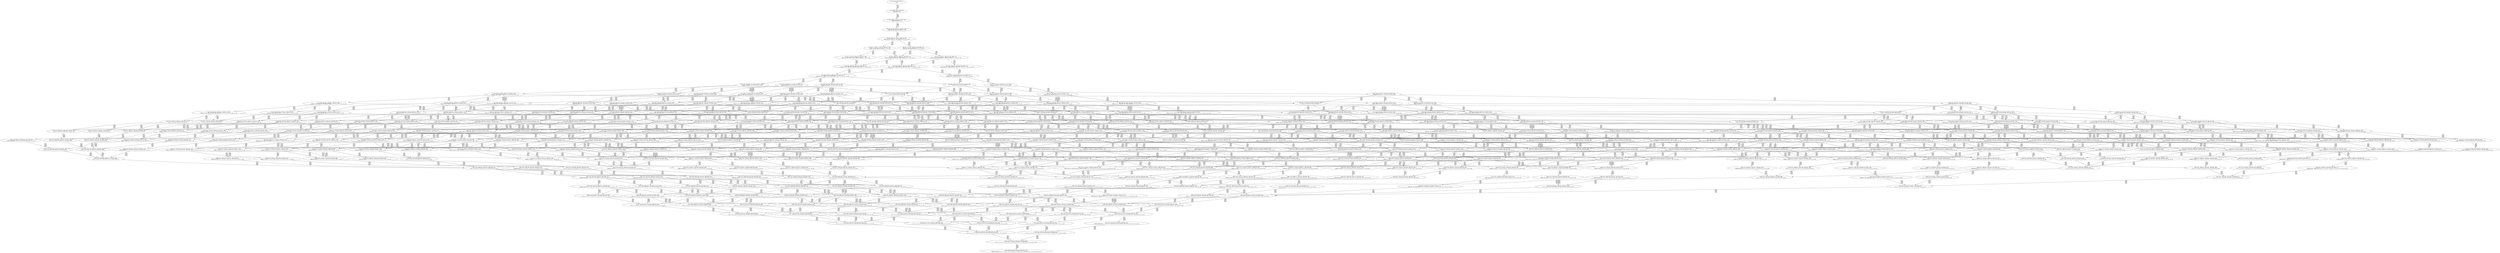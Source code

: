 digraph {
	S0[label="S0: [0, 0] [0, 0] [0, 0] [0, 0] \n{}{}"];
	S1[label="S1: [0, 0] [0, 0] [0, 0] [49, 62] \n{T0J0:49-62}{1}"];
	S2[label="S2: [49, 49] [49, 49] [49, 62] [118, 149] \n{T0J1:118-149}{1, 2}"];
	S3[label="S3: [49, 49] [49, 62] [101, 128] [118, 149] \n{T0J1:118-149, T0J2:101-128}{1, 2, 3}"];
	S4[label="S4: [49, 62] [93, 117] [101, 128] [118, 149] \n{T0J1:118-149, T0J2:101-128, T0J9:93-117}{1, 2, 3, 10}"];
	S5[label="S5: [101, 117] [101, 117] [118, 149] [152, 181] \n{T0J1:118-149, T0J3:152-181}{1, 2, 3, 4, 10}"];
	S6[label="S6: [93, 117] [101, 128] [118, 149] [168, 211] \n{T0J1:118-149, T0J10:168-211}{1, 2, 3, 10, 11}"];
	S7[label="S7: [101, 117] [118, 149] [152, 181] [157, 188] \n{T0J1:118-149, T0J3:152-181, T0J8:157-188}{1, 2, 3, 4, 9, 10}"];
	S8[label="S8: [101, 128] [118, 149] [152, 181] [168, 211] \n{T0J1:118-149, T0J3:152-181, T0J10:168-211}{1, 2, 3, 4, 10, 11}"];
	S9[label="S9: [101, 128] [118, 149] [144, 181] [168, 211] \n{T0J1:118-149, T0J10:168-211, T0J13:144-181}{1, 2, 3, 10, 11, 14}"];
	S10[label="S10: [118, 149] [152, 181] [157, 199] [168, 211] \n{T0J3:152-181, T0J8:157-199, T0J10:168-211}{1, 2, 3, 4, 9, 10, 11}"];
	S11[label="S11: [118, 149] [144, 181] [152, 192] [168, 211] \n{T0J3:152-192, T0J10:168-211, T0J13:144-191}{1, 2, 3, 4, 10, 11, 14}"];
	S12[label="S12: [118, 149] [137, 173] [144, 181] [168, 211] \n{T0J10:168-211, T0J13:144-181, T0J17:137-173}{1, 2, 3, 10, 11, 14, 18}"];
	S13[label="S13: [144, 181] [152, 199] [168, 211] [169, 220] \n{T0J3:152-192, T0J8:157-220, T0J10:168-211}{1, 2, 3, 4, 9, 10, 11, 14}"];
	S14[label="S14: [137, 173] [144, 181] [154, 211] [168, 213] \n{T0J3:152-213, T0J10:168-211}{1, 2, 3, 4, 10, 11, 14, 18}"];
	S15[label="S15: [152, 199] [168, 211] [169, 220] [215, 260] \n{T0J4:215-260}{1, 2, 3, 4, 5, 9, 10, 11, 14}"];
	S16[label="S16: [168, 181] [168, 199] [169, 220] [216, 242] \n{T0J11:216-242}{1, 2, 3, 4, 9, 10, 11, 12, 14}"];
	S17[label="S17: [152, 199] [168, 211] [169, 220] [185, 233] \n{T0J14:185-233}{1, 2, 3, 4, 9, 10, 11, 14, 15}"];
	S18[label="S18: [144, 199] [154, 211] [168, 220] [180, 244] \n{}{1, 2, 3, 4, 9, 10, 11, 14, 18}"];
	S19[label="S19: [152, 173] [154, 181] [168, 211] [215, 252] \n{T0J4:215-252}{1, 2, 3, 4, 5, 10, 11, 14, 18}"];
	S20[label="S20: [168, 211] [169, 220] [215, 260] [227, 293] \n{T0J4:215-260, T0J5:227-293}{1, 2, 3, 4, 5, 6, 9, 10, 11, 14}"];
	S21[label="S21: [168, 211] [169, 220] [215, 260] [216, 260] \n{T0J4:215-260, T0J11:216-260}{1, 2, 3, 4, 5, 9, 10, 11, 12, 14}"];
	S22[label="S22: [168, 211] [169, 220] [185, 251] [215, 278] \n{T0J4:215-278}{1, 2, 3, 4, 5, 9, 10, 11, 14, 15}"];
	S23[label="S23: [154, 211] [168, 220] [180, 245] [215, 290] \n{T0J4:215-290}{1, 2, 3, 4, 5, 9, 10, 11, 14, 18}"];
	S24[label="S24: [168, 199] [169, 220] [216, 242] [241, 273] \n{T0J11:216-242, T0J12:241-273}{1, 2, 3, 4, 9, 10, 11, 12, 13, 14}"];
	S25[label="S25: [168, 211] [169, 220] [185, 233] [216, 260] \n{T0J11:216-260}{1, 2, 3, 4, 9, 10, 11, 12, 14, 15}"];
	S26[label="S26: [168, 211] [168, 220] [180, 244] [216, 272] \n{T0J11:216-272}{1, 2, 3, 4, 9, 10, 11, 12, 14, 18}"];
	S27[label="S27: [168, 211] [169, 220] [185, 233] [203, 263] \n{T0J15:203-263}{1, 2, 3, 4, 9, 10, 11, 14, 15, 16}"];
	S28[label="S28: [154, 211] [168, 220] [180, 244] [185, 262] \n{}{1, 2, 3, 4, 9, 10, 11, 14, 15, 18}"];
	S29[label="S29: [146, 211] [154, 213] [168, 220] [180, 244] \n{T0J18:146-213}{1, 2, 3, 4, 9, 10, 11, 14, 18, 19}"];
	S30[label="S30: [154, 181] [168, 211] [215, 252] [227, 267] \n{T0J4:215-252, T0J5:227-267}{1, 2, 3, 4, 5, 6, 10, 11, 14, 18}"];
	S31[label="S31: [169, 220] [215, 260] [227, 293] [237, 298] \n{T0J4:215-260, T0J5:227-293, T0J6:237-298}{1, 2, 3, 4, 5, 6, 7, 9, 10, 11, 14}"];
	S32[label="S32: [169, 220] [215, 260] [216, 272] [227, 305] \n{T0J4:215-260, T0J5:227-305, T0J11:216-272}{1, 2, 3, 4, 5, 6, 9, 10, 11, 12, 14}"];
	S33[label="S33: [169, 220] [185, 260] [215, 278] [227, 305] \n{T0J4:215-278, T0J5:227-305}{1, 2, 3, 4, 5, 6, 9, 10, 11, 14, 15}"];
	S34[label="S34: [168, 220] [180, 256] [215, 290] [227, 305] \n{T0J4:215-290, T0J5:227-305}{1, 2, 3, 4, 5, 6, 9, 10, 11, 14, 18}"];
	S35[label="S35: [169, 220] [215, 260] [216, 273] [241, 303] \n{T0J4:215-278, T0J11:216-260, T0J12:241-303}{1, 2, 3, 4, 5, 9, 10, 11, 12, 13, 14}"];
	S36[label="S36: [169, 220] [185, 260] [215, 272] [216, 290] \n{T0J4:215-290, T0J11:216-272}{1, 2, 3, 4, 5, 9, 10, 11, 12, 14, 15}"];
	S37[label="S37: [168, 220] [180, 256] [215, 272] [216, 290] \n{T0J4:215-290, T0J11:216-272}{1, 2, 3, 4, 5, 9, 10, 11, 12, 14, 18}"];
	S38[label="S38: [169, 220] [185, 251] [203, 274] [219, 290] \n{T0J4:215-290}{1, 2, 3, 4, 5, 9, 10, 11, 14, 15, 16}"];
	S39[label="S39: [168, 220] [180, 251] [185, 262] [215, 290] \n{T0J4:215-290}{1, 2, 3, 4, 5, 9, 10, 11, 14, 15, 18}"];
	S40[label="S40: [154, 213] [168, 220] [180, 245] [215, 290] \n{T0J4:215-290}{1, 2, 3, 4, 5, 9, 10, 11, 14, 18, 19}"];
	S41[label="S41: [169, 220] [185, 242] [216, 260] [241, 303] \n{T0J11:216-260, T0J12:241-303}{1, 2, 3, 4, 9, 10, 11, 12, 13, 14, 15}"];
	S42[label="S42: [168, 220] [180, 244] [216, 272] [241, 303] \n{T0J11:216-272, T0J12:241-303}{1, 2, 3, 4, 9, 10, 11, 12, 13, 14, 18}"];
	S43[label="S43: [169, 220] [185, 233] [203, 263] [216, 274] \n{T0J11:216-272}{1, 2, 3, 4, 9, 10, 11, 12, 14, 15, 16}"];
	S44[label="S44: [168, 220] [180, 244] [185, 262] [216, 272] \n{T0J11:216-272}{1, 2, 3, 4, 9, 10, 11, 12, 14, 15, 18}"];
	S45[label="S45: [168, 213] [168, 220] [180, 244] [216, 272] \n{T0J11:216-272}{1, 2, 3, 4, 9, 10, 11, 12, 14, 18, 19}"];
	S46[label="S46: [169, 220] [185, 233] [203, 254] [203, 263] \n{T0J16:203-254}{1, 2, 3, 4, 9, 10, 11, 14, 15, 16, 17}"];
	S47[label="S47: [168, 220] [180, 244] [185, 262] [204, 274] \n{}{1, 2, 3, 4, 9, 10, 11, 14, 15, 16, 18}"];
	S48[label="S48: [154, 213] [168, 220] [180, 244] [185, 262] \n{}{1, 2, 3, 4, 9, 10, 11, 14, 15, 18, 19}"];
	S49[label="S49: [153, 213] [154, 219] [168, 220] [180, 244] \n{T0J19:153-219}{1, 2, 3, 4, 9, 10, 11, 14, 18, 19, 20}"];
	S50[label="S50: [168, 211] [215, 252] [223, 267] [227, 268] \n{T0J4:215-252, T0J5:227-267, T0J6:223-268}{1, 2, 3, 4, 5, 6, 7, 10, 11, 14, 18}"];
	S51[label="S51: [194, 252] [215, 260] [227, 293] [237, 298] \n{T0J5:227-293, T0J6:237-298, T0J7:194-252}{1, 2, 3, 4, 5, 6, 7, 8, 9, 10, 11, 14}"];
	S52[label="S52: [215, 260] [216, 273] [227, 305] [237, 307] \n{T0J5:227-305, T0J6:237-307}{1, 2, 3, 4, 5, 6, 7, 9, 10, 11, 12, 14}"];
	S53[label="S53: [185, 260] [215, 278] [227, 305] [237, 307] \n{T0J5:227-305, T0J6:237-307}{1, 2, 3, 4, 5, 6, 7, 9, 10, 11, 14, 15}"];
	S54[label="S54: [180, 256] [215, 290] [224, 305] [227, 307] \n{T0J5:227-305, T0J6:223-307}{1, 2, 3, 4, 5, 6, 7, 9, 10, 11, 14, 18}"];
	S55[label="S55: [215, 260] [216, 273] [227, 304] [242, 314] \n{T0J5:227-314, T0J12:241-304}{1, 2, 3, 4, 5, 6, 9, 10, 11, 12, 13, 14}"];
	S56[label="S56: [185, 260] [215, 273] [216, 290] [227, 314] \n{T0J5:227-314}{1, 2, 3, 4, 5, 6, 9, 10, 11, 12, 14, 15}"];
	S57[label="S57: [180, 256] [215, 273] [216, 290] [227, 314] \n{T0J5:227-314}{1, 2, 3, 4, 5, 6, 9, 10, 11, 12, 14, 18}"];
	S58[label="S58: [185, 260] [203, 274] [219, 290] [227, 314] \n{T0J5:227-314}{1, 2, 3, 4, 5, 6, 9, 10, 11, 14, 15, 16}"];
	S59[label="S59: [180, 256] [185, 262] [215, 290] [227, 314] \n{T0J5:227-314}{1, 2, 3, 4, 5, 6, 9, 10, 11, 14, 15, 18}"];
	S60[label="S60: [168, 220] [180, 256] [215, 290] [227, 307] \n{T0J4:215-290, T0J5:227-307}{1, 2, 3, 4, 5, 6, 9, 10, 11, 14, 18, 19}"];
	S61[label="S61: [185, 260] [215, 272] [216, 299] [241, 304] \n{T0J4:215-299, T0J12:241-304}{1, 2, 3, 4, 5, 9, 10, 11, 12, 13, 14, 15}"];
	S62[label="S62: [180, 258] [215, 272] [216, 299] [241, 304] \n{T0J4:215-299, T0J12:241-304}{1, 2, 3, 4, 5, 9, 10, 11, 12, 13, 14, 18}"];
	S63[label="S63: [185, 260] [203, 273] [216, 274] [219, 299] \n{T0J4:215-299}{1, 2, 3, 4, 5, 9, 10, 11, 12, 14, 15, 16}"];
	S64[label="S64: [180, 256] [185, 262] [215, 273] [216, 299] \n{T0J4:215-299}{1, 2, 3, 4, 5, 9, 10, 11, 12, 14, 15, 18}"];
	S65[label="S65: [168, 220] [180, 256] [215, 273] [216, 292] \n{T0J4:215-292, T0J11:216-273}{1, 2, 3, 4, 5, 9, 10, 11, 12, 14, 18, 19}"];
	S66[label="S66: [185, 251] [203, 254] [203, 274] [219, 299] \n{T0J4:215-299}{1, 2, 3, 4, 5, 9, 10, 11, 14, 15, 16, 17}"];
	S67[label="S67: [180, 251] [185, 262] [204, 274] [219, 299] \n{T0J4:215-299}{1, 2, 3, 4, 5, 9, 10, 11, 14, 15, 16, 18}"];
	S68[label="S68: [168, 220] [180, 251] [185, 262] [215, 292] \n{T0J4:215-292}{1, 2, 3, 4, 5, 9, 10, 11, 14, 15, 18, 19}"];
	S69[label="S69: [154, 219] [168, 220] [180, 245] [215, 292] \n{T0J4:215-292}{1, 2, 3, 4, 5, 9, 10, 11, 14, 18, 19, 20}"];
	S70[label="S70: [185, 242] [203, 263] [216, 276] [241, 304] \n{T0J11:216-272, T0J12:241-304}{1, 2, 3, 4, 9, 10, 11, 12, 13, 14, 15, 16}"];
	S71[label="S71: [180, 244] [185, 264] [216, 272] [241, 304] \n{T0J11:216-272, T0J12:241-304}{1, 2, 3, 4, 9, 10, 11, 12, 13, 14, 15, 18}"];
	S72[label="S72: [168, 220] [180, 244] [216, 272] [241, 304] \n{T0J11:216-272, T0J12:241-304}{1, 2, 3, 4, 9, 10, 11, 12, 13, 14, 18, 19}"];
	S73[label="S73: [185, 233] [203, 254] [203, 263] [216, 274] \n{T0J11:216-273}{1, 2, 3, 4, 9, 10, 11, 12, 14, 15, 16, 17}"];
	S74[label="S74: [180, 244] [185, 262] [204, 273] [216, 274] \n{T0J11:216-273}{1, 2, 3, 4, 9, 10, 11, 12, 14, 15, 16, 18}"];
	S75[label="S75: [168, 220] [180, 244] [185, 262] [216, 273] \n{T0J11:216-273}{1, 2, 3, 4, 9, 10, 11, 12, 14, 15, 18, 19}"];
	S76[label="S76: [168, 219] [168, 220] [180, 244] [216, 273] \n{T0J11:216-273}{1, 2, 3, 4, 9, 10, 11, 12, 14, 18, 19, 20}"];
	S77[label="S77: [180, 244] [185, 254] [203, 262] [204, 274] \n{}{1, 2, 3, 4, 9, 10, 11, 14, 15, 16, 17, 18}"];
	S78[label="S78: [168, 220] [180, 244] [185, 262] [204, 274] \n{}{1, 2, 3, 4, 9, 10, 11, 14, 15, 16, 18, 19}"];
	S79[label="S79: [154, 219] [168, 220] [180, 244] [185, 262] \n{}{1, 2, 3, 4, 9, 10, 11, 14, 15, 18, 19, 20}"];
	S80[label="S80: [154, 210] [168, 220] [180, 244] [215, 288] \n{T0J23:215-288}{1, 2, 3, 4, 9, 10, 11, 14, 18, 19, 20, 24}"];
	S81[label="S81: [193, 243] [215, 252] [223, 267] [227, 268] \n{T0J4:215-252, T0J5:227-267, T0J6:223-268, T0J7:193-243}{1, 2, 3, 4, 5, 6, 7, 8, 10, 11, 14, 18}"];
	S82[label="S82: [215, 273] [227, 293] [237, 305] [240, 313] \n{}{1, 2, 3, 4, 5, 6, 7, 8, 9, 10, 11, 12, 14}"];
	S83[label="S83: [210, 278] [215, 292] [227, 305] [237, 307] \n{}{1, 2, 3, 4, 5, 6, 7, 8, 9, 10, 11, 14, 15}"];
	S84[label="S84: [205, 288] [215, 290] [224, 305] [227, 314] \n{}{1, 2, 3, 4, 5, 6, 7, 8, 9, 10, 11, 14, 18}"];
	S85[label="S85: [215, 273] [216, 290] [227, 314] [237, 347] \n{T0J6:237-347}{1, 2, 3, 4, 5, 6, 7, 9, 10, 11, 12, 14, 15}"];
	S86[label="S86: [203, 274] [219, 290] [227, 314] [237, 347] \n{T0J6:237-347}{1, 2, 3, 4, 5, 6, 7, 9, 10, 11, 14, 15, 16}"];
	S87[label="S87: [185, 262] [215, 290] [224, 314] [227, 343] \n{T0J6:223-343}{1, 2, 3, 4, 5, 6, 7, 9, 10, 11, 14, 15, 18}"];
	S88[label="S88: [215, 273] [216, 290] [227, 314] [228, 343] \n{T0J6:223-343}{1, 2, 3, 4, 5, 6, 7, 9, 10, 11, 12, 14, 18}"];
	S89[label="S89: [180, 256] [215, 290] [224, 307] [227, 307] \n{T0J5:227-307, T0J6:223-307}{1, 2, 3, 4, 5, 6, 7, 9, 10, 11, 14, 18, 19}"];
	S90[label="S90: [216, 273] [227, 304] [242, 314] [284, 347] \n{T0J6:284-347}{1, 2, 3, 4, 5, 6, 7, 9, 10, 11, 12, 13, 14}"];
	S91[label="S91: [215, 273] [216, 299] [227, 304] [258, 354] \n{T0J5:227-354}{1, 2, 3, 4, 5, 6, 9, 10, 11, 12, 13, 14, 15}"];
	S92[label="S92: [203, 273] [216, 274] [219, 299] [233, 354] \n{T0J5:227-354}{1, 2, 3, 4, 5, 6, 9, 10, 11, 12, 14, 15, 16}"];
	S93[label="S93: [185, 262] [215, 273] [216, 299] [227, 350] \n{T0J5:227-350}{1, 2, 3, 4, 5, 6, 9, 10, 11, 12, 14, 15, 18}"];
	S94[label="S94: [215, 273] [216, 299] [227, 304] [253, 352] \n{T0J5:227-352}{1, 2, 3, 4, 5, 6, 9, 10, 11, 12, 13, 14, 18}"];
	S95[label="S95: [180, 256] [215, 273] [216, 292] [227, 314] \n{T0J5:227-314}{1, 2, 3, 4, 5, 6, 9, 10, 11, 12, 14, 18, 19}"];
	S96[label="S96: [203, 254] [203, 274] [219, 299] [227, 345] \n{T0J5:227-345}{1, 2, 3, 4, 5, 6, 9, 10, 11, 14, 15, 16, 17}"];
	S97[label="S97: [185, 262] [204, 274] [219, 299] [227, 345] \n{T0J5:227-345}{1, 2, 3, 4, 5, 6, 9, 10, 11, 14, 15, 16, 18}"];
	S98[label="S98: [180, 256] [185, 262] [215, 292] [227, 314] \n{T0J5:227-314}{1, 2, 3, 4, 5, 6, 9, 10, 11, 14, 15, 18, 19}"];
	S99[label="S99: [168, 220] [180, 256] [215, 292] [227, 313] \n{T0J5:227-313}{1, 2, 3, 4, 5, 6, 9, 10, 11, 14, 18, 19, 20}"];
	S100[label="S100: [203, 273] [216, 276] [219, 304] [241, 321] \n{T0J4:215-321}{1, 2, 3, 4, 5, 9, 10, 11, 12, 13, 14, 15, 16}"];
	S101[label="S101: [185, 264] [215, 273] [216, 304] [241, 323] \n{T0J4:215-323}{1, 2, 3, 4, 5, 9, 10, 11, 12, 13, 14, 15, 18}"];
	S102[label="S102: [180, 256] [215, 273] [216, 299] [241, 304] \n{T0J4:215-299, T0J12:241-304}{1, 2, 3, 4, 5, 9, 10, 11, 12, 13, 14, 18, 19}"];
	S103[label="S103: [203, 254] [203, 273] [216, 274] [220, 312] \n{T0J4:215-312}{1, 2, 3, 4, 5, 9, 10, 11, 12, 14, 15, 16, 17}"];
	S104[label="S104: [185, 262] [204, 273] [216, 274] [221, 323] \n{T0J4:215-323}{1, 2, 3, 4, 5, 9, 10, 11, 12, 14, 15, 16, 18}"];
	S105[label="S105: [180, 256] [185, 262] [215, 273] [216, 299] \n{T0J4:215-299}{1, 2, 3, 4, 5, 9, 10, 11, 12, 14, 15, 18, 19}"];
	S106[label="S106: [168, 220] [180, 256] [215, 273] [216, 298] \n{T0J4:215-298}{1, 2, 3, 4, 5, 9, 10, 11, 12, 14, 18, 19, 20}"];
	S107[label="S107: [185, 254] [203, 262] [204, 274] [219, 323] \n{T0J4:215-323}{1, 2, 3, 4, 5, 9, 10, 11, 14, 15, 16, 17, 18}"];
	S108[label="S108: [180, 251] [185, 262] [204, 274] [219, 299] \n{T0J4:215-299}{1, 2, 3, 4, 5, 9, 10, 11, 14, 15, 16, 18, 19}"];
	S109[label="S109: [168, 220] [180, 251] [185, 262] [215, 298] \n{T0J4:215-298}{1, 2, 3, 4, 5, 9, 10, 11, 14, 15, 18, 19, 20}"];
	S110[label="S110: [168, 220] [180, 245] [215, 288] [216, 292] \n{T0J4:215-292, T0J23:215-288}{1, 2, 3, 4, 5, 9, 10, 11, 14, 18, 19, 20, 24}"];
	S111[label="S111: [203, 256] [203, 263] [216, 276] [241, 304] \n{T0J11:216-273, T0J12:241-304}{1, 2, 3, 4, 9, 10, 11, 12, 13, 14, 15, 16, 17}"];
	S112[label="S112: [185, 264] [204, 273] [216, 276] [241, 304] \n{T0J11:216-273, T0J12:241-304}{1, 2, 3, 4, 9, 10, 11, 12, 13, 14, 15, 16, 18}"];
	S113[label="S113: [180, 244] [185, 264] [216, 273] [241, 304] \n{T0J11:216-273, T0J12:241-304}{1, 2, 3, 4, 9, 10, 11, 12, 13, 14, 15, 18, 19}"];
	S114[label="S114: [168, 221] [180, 244] [216, 273] [241, 304] \n{T0J11:216-273, T0J12:241-304}{1, 2, 3, 4, 9, 10, 11, 12, 13, 14, 18, 19, 20}"];
	S115[label="S115: [185, 254] [203, 262] [204, 273] [216, 274] \n{T0J11:216-273}{1, 2, 3, 4, 9, 10, 11, 12, 14, 15, 16, 17, 18}"];
	S116[label="S116: [180, 244] [185, 262] [204, 273] [216, 274] \n{T0J11:216-273}{1, 2, 3, 4, 9, 10, 11, 12, 14, 15, 16, 18, 19}"];
	S117[label="S117: [168, 220] [180, 244] [185, 262] [216, 273] \n{T0J11:216-273}{1, 2, 3, 4, 9, 10, 11, 12, 14, 15, 18, 19, 20}"];
	S118[label="S118: [168, 220] [180, 244] [215, 273] [216, 288] \n{T0J11:216-273, T0J23:215-288}{1, 2, 3, 4, 9, 10, 11, 12, 14, 18, 19, 20, 24}"];
	S119[label="S119: [180, 244] [185, 254] [203, 262] [204, 274] \n{}{1, 2, 3, 4, 9, 10, 11, 14, 15, 16, 17, 18, 19}"];
	S120[label="S120: [203, 221] [203, 254] [204, 262] [211, 274] \n{T0J22:211-221}{1, 2, 3, 4, 9, 10, 11, 14, 15, 16, 17, 18, 23}"];
	S121[label="S121: [168, 220] [180, 244] [185, 262] [204, 274] \n{}{1, 2, 3, 4, 9, 10, 11, 14, 15, 16, 18, 19, 20}"];
	S122[label="S122: [168, 220] [180, 244] [185, 262] [215, 288] \n{T0J23:215-288}{1, 2, 3, 4, 9, 10, 11, 14, 15, 18, 19, 20, 24}"];
	S123[label="S123: [227, 304] [237, 305] [240, 314] [284, 365] \n{}{1, 2, 3, 4, 5, 6, 7, 8, 9, 10, 11, 12, 13, 14}"];
	S124[label="S124: [215, 292] [227, 305] [237, 314] [240, 347] \n{}{1, 2, 3, 4, 5, 6, 7, 8, 9, 10, 11, 12, 14, 15}"];
	S125[label="S125: [215, 290] [227, 306] [228, 314] [237, 347] \n{}{1, 2, 3, 4, 5, 6, 7, 8, 9, 10, 11, 14, 15, 16}"];
	S126[label="S126: [210, 290] [215, 294] [224, 314] [227, 343] \n{}{1, 2, 3, 4, 5, 6, 7, 8, 9, 10, 11, 14, 15, 18}"];
	S127[label="S127: [215, 290] [224, 305] [227, 314] [240, 349] \n{}{1, 2, 3, 4, 5, 6, 7, 8, 9, 10, 11, 12, 14, 18}"];
	S128[label="S128: [205, 288] [215, 290] [224, 307] [227, 314] \n{}{1, 2, 3, 4, 5, 6, 7, 8, 9, 10, 11, 14, 18, 19}"];
	S129[label="S129: [216, 274] [219, 299] [233, 354] [251, 360] \n{T0J6:237-360}{1, 2, 3, 4, 5, 6, 7, 9, 10, 11, 12, 14, 15, 16}"];
	S130[label="S130: [203, 274] [219, 299] [227, 341] [238, 347] \n{T0J6:237-347}{1, 2, 3, 4, 5, 6, 7, 9, 10, 11, 14, 15, 16, 17}"];
	S131[label="S131: [204, 274] [219, 299] [227, 345] [236, 349] \n{T0J6:223-349}{1, 2, 3, 4, 5, 6, 7, 9, 10, 11, 14, 15, 16, 18}"];
	S132[label="S132: [215, 273] [216, 299] [227, 349] [233, 350] \n{T0J6:223-349}{1, 2, 3, 4, 5, 6, 7, 9, 10, 11, 12, 14, 15, 18}"];
	S133[label="S133: [185, 262] [215, 292] [224, 314] [227, 343] \n{T0J6:223-343}{1, 2, 3, 4, 5, 6, 7, 9, 10, 11, 14, 15, 18, 19}"];
	S134[label="S134: [215, 273] [216, 292] [227, 314] [228, 343] \n{T0J6:223-343}{1, 2, 3, 4, 5, 6, 7, 9, 10, 11, 12, 14, 18, 19}"];
	S135[label="S135: [215, 262] [221, 290] [224, 307] [227, 307] \n{T0J5:227-307, T0J6:223-307, T0J14:221-262}{1, 2, 3, 4, 5, 6, 7, 9, 10, 11, 14, 15, 18, 19}"];
	S136[label="S136: [180, 256] [215, 292] [224, 307] [227, 313] \n{T0J5:227-313, T0J6:223-307}{1, 2, 3, 4, 5, 6, 7, 9, 10, 11, 14, 18, 19, 20}"];
	S137[label="S137: [216, 299] [227, 304] [258, 354] [284, 360] \n{T0J6:284-360}{1, 2, 3, 4, 5, 6, 7, 9, 10, 11, 12, 13, 14, 15}"];
	S138[label="S138: [216, 276] [219, 304] [233, 321] [276, 367] \n{T0J5:227-367}{1, 2, 3, 4, 5, 6, 9, 10, 11, 12, 13, 14, 15, 16}"];
	S139[label="S139: [203, 273] [216, 274] [220, 312] [238, 354] \n{T0J5:227-354}{1, 2, 3, 4, 5, 6, 9, 10, 11, 12, 14, 15, 16, 17}"];
	S140[label="S140: [204, 273] [216, 274] [221, 323] [233, 356] \n{T0J5:227-356}{1, 2, 3, 4, 5, 6, 9, 10, 11, 12, 14, 15, 16, 18}"];
	S141[label="S141: [215, 273] [216, 304] [227, 323] [258, 358] \n{T0J5:227-358}{1, 2, 3, 4, 5, 6, 9, 10, 11, 12, 13, 14, 15, 18}"];
	S142[label="S142: [185, 262] [215, 273] [216, 299] [227, 350] \n{T0J5:227-350}{1, 2, 3, 4, 5, 6, 9, 10, 11, 12, 14, 15, 18, 19}"];
	S143[label="S143: [216, 299] [227, 304] [253, 352] [284, 360] \n{T0J6:284-360}{1, 2, 3, 4, 5, 6, 7, 9, 10, 11, 12, 13, 14, 18}"];
	S144[label="S144: [215, 273] [216, 299] [227, 304] [253, 350] \n{T0J5:227-350}{1, 2, 3, 4, 5, 6, 9, 10, 11, 12, 13, 14, 18, 19}"];
	S145[label="S145: [215, 262] [216, 273] [221, 292] [227, 314] \n{T0J5:227-314, T0J14:221-262}{1, 2, 3, 4, 5, 6, 9, 10, 11, 12, 14, 15, 18, 19}"];
	S146[label="S146: [180, 256] [215, 273] [216, 298] [227, 314] \n{T0J5:227-314}{1, 2, 3, 4, 5, 6, 9, 10, 11, 12, 14, 18, 19, 20}"];
	S147[label="S147: [203, 262] [204, 274] [219, 323] [227, 348] \n{T0J5:227-348}{1, 2, 3, 4, 5, 6, 9, 10, 11, 14, 15, 16, 17, 18}"];
	S148[label="S148: [185, 262] [204, 274] [219, 299] [227, 345] \n{T0J5:227-345}{1, 2, 3, 4, 5, 6, 9, 10, 11, 14, 15, 16, 18, 19}"];
	S149[label="S149: [180, 256] [185, 262] [215, 298] [227, 314] \n{T0J5:227-314}{1, 2, 3, 4, 5, 6, 9, 10, 11, 14, 15, 18, 19, 20}"];
	S150[label="S150: [180, 256] [215, 288] [216, 292] [230, 314] \n{T0J5:227-314}{1, 2, 3, 4, 5, 6, 9, 10, 11, 14, 18, 19, 20, 24}"];
	S151[label="S151: [203, 273] [216, 276] [220, 304] [241, 335] \n{T0J4:215-335}{1, 2, 3, 4, 5, 9, 10, 11, 12, 13, 14, 15, 16, 17}"];
	S152[label="S152: [204, 273] [216, 276] [221, 304] [241, 343] \n{T0J4:215-343}{1, 2, 3, 4, 5, 9, 10, 11, 12, 13, 14, 15, 16, 18}"];
	S153[label="S153: [185, 264] [215, 273] [216, 304] [241, 323] \n{T0J4:215-323}{1, 2, 3, 4, 5, 9, 10, 11, 12, 13, 14, 15, 18, 19}"];
	S154[label="S154: [180, 256] [215, 273] [216, 300] [241, 304] \n{T0J4:215-300, T0J12:241-304}{1, 2, 3, 4, 5, 9, 10, 11, 12, 13, 14, 18, 19, 20}"];
	S155[label="S155: [203, 262] [204, 273] [216, 274] [221, 333] \n{T0J4:215-333}{1, 2, 3, 4, 5, 9, 10, 11, 12, 14, 15, 16, 17, 18}"];
	S156[label="S156: [185, 262] [204, 273] [216, 274] [221, 323] \n{T0J4:215-323}{1, 2, 3, 4, 5, 9, 10, 11, 12, 14, 15, 16, 18, 19}"];
	S157[label="S157: [180, 256] [185, 262] [215, 273] [216, 299] \n{T0J4:215-299}{1, 2, 3, 4, 5, 9, 10, 11, 12, 14, 15, 18, 19, 20}"];
	S158[label="S158: [180, 256] [215, 273] [216, 288] [216, 299] \n{T0J4:215-299}{1, 2, 3, 4, 5, 9, 10, 11, 12, 14, 18, 19, 20, 24}"];
	S159[label="S159: [185, 254] [203, 262] [204, 274] [219, 323] \n{T0J4:215-323}{1, 2, 3, 4, 5, 9, 10, 11, 14, 15, 16, 17, 18, 19}"];
	S160[label="S160: [203, 254] [204, 262] [211, 274] [219, 323] \n{T0J4:215-323}{1, 2, 3, 4, 5, 9, 10, 11, 14, 15, 16, 17, 18, 23}"];
	S161[label="S161: [180, 251] [185, 262] [204, 274] [219, 299] \n{T0J4:215-299}{1, 2, 3, 4, 5, 9, 10, 11, 14, 15, 16, 18, 19, 20}"];
	S162[label="S162: [180, 251] [185, 262] [215, 288] [216, 299] \n{T0J4:215-299}{1, 2, 3, 4, 5, 9, 10, 11, 14, 15, 18, 19, 20, 24}"];
	S163[label="S163: [203, 262] [204, 273] [216, 276] [241, 304] \n{T0J11:216-273, T0J12:241-304}{1, 2, 3, 4, 9, 10, 11, 12, 13, 14, 15, 16, 17, 18}"];
	S164[label="S164: [185, 264] [204, 273] [216, 276] [241, 304] \n{T0J11:216-273, T0J12:241-304}{1, 2, 3, 4, 9, 10, 11, 12, 13, 14, 15, 16, 18, 19}"];
	S165[label="S165: [180, 244] [185, 264] [216, 273] [241, 304] \n{T0J11:216-273, T0J12:241-304}{1, 2, 3, 4, 9, 10, 11, 12, 13, 14, 15, 18, 19, 20}"];
	S166[label="S166: [180, 244] [215, 273] [216, 290] [241, 304] \n{T0J11:216-273, T0J12:241-304, T0J23:215-290}{1, 2, 3, 4, 9, 10, 11, 12, 13, 14, 18, 19, 20, 24}"];
	S167[label="S167: [185, 254] [203, 262] [204, 273] [216, 274] \n{T0J11:216-273}{1, 2, 3, 4, 9, 10, 11, 12, 14, 15, 16, 17, 18, 19}"];
	S168[label="S168: [203, 254] [204, 262] [211, 273] [216, 274] \n{T0J11:216-273}{1, 2, 3, 4, 9, 10, 11, 12, 14, 15, 16, 17, 18, 23}"];
	S169[label="S169: [180, 244] [185, 262] [204, 273] [216, 274] \n{T0J11:216-273}{1, 2, 3, 4, 9, 10, 11, 12, 14, 15, 16, 18, 19, 20}"];
	S170[label="S170: [180, 244] [185, 262] [215, 273] [216, 288] \n{T0J11:216-273, T0J23:215-288}{1, 2, 3, 4, 9, 10, 11, 12, 14, 15, 18, 19, 20, 24}"];
	S171[label="S171: [180, 244] [185, 254] [203, 262] [204, 274] \n{}{1, 2, 3, 4, 9, 10, 11, 14, 15, 16, 17, 18, 19, 20}"];
	S172[label="S172: [203, 221] [203, 254] [204, 262] [211, 274] \n{T0J22:211-221}{1, 2, 3, 4, 9, 10, 11, 14, 15, 16, 17, 18, 19, 23}"];
	S173[label="S173: [180, 244] [185, 262] [204, 274] [219, 288] \n{T0J23:215-288}{1, 2, 3, 4, 9, 10, 11, 14, 15, 16, 18, 19, 20, 24}"];
	S174[label="S174: [227, 305] [237, 331] [240, 356] [284, 384] \n{}{1, 2, 3, 4, 5, 6, 7, 8, 9, 10, 11, 12, 13, 14, 15}"];
	S175[label="S175: [219, 306] [228, 314] [237, 354] [251, 360] \n{}{1, 2, 3, 4, 5, 6, 7, 8, 9, 10, 11, 12, 14, 15, 16}"];
	S176[label="S176: [215, 299] [224, 314] [227, 349] [240, 351] \n{}{1, 2, 3, 4, 5, 6, 7, 8, 9, 10, 11, 12, 14, 15, 18}"];
	S177[label="S177: [215, 299] [224, 306] [227, 345] [236, 349] \n{}{1, 2, 3, 4, 5, 6, 7, 8, 9, 10, 11, 14, 15, 16, 18}"];
	S178[label="S178: [210, 292] [215, 294] [224, 314] [227, 343] \n{}{1, 2, 3, 4, 5, 6, 7, 8, 9, 10, 11, 14, 15, 18, 19}"];
	S179[label="S179: [224, 305] [227, 331] [240, 352] [284, 382] \n{}{1, 2, 3, 4, 5, 6, 7, 8, 9, 10, 11, 12, 13, 14, 18}"];
	S180[label="S180: [215, 292] [224, 307] [227, 314] [240, 349] \n{}{1, 2, 3, 4, 5, 6, 7, 8, 9, 10, 11, 12, 14, 18, 19}"];
	S181[label="S181: [215, 262] [224, 290] [227, 307] [246, 314] \n{T0J14:246-262}{1, 2, 3, 4, 5, 6, 7, 8, 9, 10, 11, 14, 15, 18, 19}"];
	S182[label="S182: [205, 288] [215, 292] [224, 307] [227, 314] \n{}{1, 2, 3, 4, 5, 6, 7, 8, 9, 10, 11, 14, 18, 19, 20}"];
	S183[label="S183: [219, 299] [227, 306] [228, 341] [238, 347] \n{T0J7:228-306}{1, 2, 3, 4, 5, 6, 7, 8, 9, 10, 11, 14, 15, 16, 17}"];
	S184[label="S184: [216, 274] [220, 312] [238, 354] [251, 360] \n{T0J6:237-360}{1, 2, 3, 4, 5, 6, 7, 9, 10, 11, 12, 14, 15, 16, 17}"];
	S185[label="S185: [204, 274] [219, 323] [227, 348] [239, 349] \n{T0J6:223-349}{1, 2, 3, 4, 5, 6, 7, 9, 10, 11, 14, 15, 16, 17, 18}"];
	S186[label="S186: [216, 274] [221, 323] [233, 356] [252, 360] \n{T0J6:223-360}{1, 2, 3, 4, 5, 6, 7, 9, 10, 11, 12, 14, 15, 16, 18}"];
	S187[label="S187: [204, 274] [219, 299] [227, 345] [236, 349] \n{T0J6:223-349}{1, 2, 3, 4, 5, 6, 7, 9, 10, 11, 14, 15, 16, 18, 19}"];
	S188[label="S188: [215, 273] [216, 299] [227, 349] [233, 350] \n{T0J6:223-349}{1, 2, 3, 4, 5, 6, 7, 9, 10, 11, 12, 14, 15, 18, 19}"];
	S189[label="S189: [215, 274] [224, 292] [227, 314] [236, 343] \n{T0J6:223-343, T0J15:236-274}{1, 2, 3, 4, 5, 6, 7, 9, 10, 11, 14, 15, 16, 18, 19}"];
	S190[label="S190: [185, 262] [215, 298] [224, 314] [227, 343] \n{T0J6:223-343}{1, 2, 3, 4, 5, 6, 7, 9, 10, 11, 14, 15, 18, 19, 20}"];
	S191[label="S191: [215, 273] [216, 298] [227, 314] [228, 343] \n{T0J6:223-343}{1, 2, 3, 4, 5, 6, 7, 9, 10, 11, 12, 14, 18, 19, 20}"];
	S192[label="S192: [215, 288] [216, 292] [227, 314] [242, 343] \n{T0J6:223-343}{1, 2, 3, 4, 5, 6, 7, 9, 10, 11, 14, 18, 19, 20, 24}"];
	S193[label="S193: [219, 304] [233, 321] [276, 363] [285, 367] \n{T0J6:285-363}{1, 2, 3, 4, 5, 6, 7, 9, 10, 11, 12, 13, 14, 15, 16}"];
	S194[label="S194: [216, 276] [220, 304] [238, 335] [276, 367] \n{T0J5:227-367}{1, 2, 3, 4, 5, 6, 9, 10, 11, 12, 13, 14, 15, 16, 17}"];
	S195[label="S195: [204, 273] [216, 274] [221, 333] [239, 356] \n{T0J5:227-356}{1, 2, 3, 4, 5, 6, 9, 10, 11, 12, 14, 15, 16, 17, 18}"];
	S196[label="S196: [216, 276] [221, 304] [233, 343] [277, 367] \n{T0J5:227-367}{1, 2, 3, 4, 5, 6, 9, 10, 11, 12, 13, 14, 15, 16, 18}"];
	S197[label="S197: [204, 273] [216, 274] [221, 323] [233, 356] \n{T0J5:227-356}{1, 2, 3, 4, 5, 6, 9, 10, 11, 12, 14, 15, 16, 18, 19}"];
	S198[label="S198: [216, 304] [227, 323] [258, 358] [284, 360] \n{T0J6:284-360}{1, 2, 3, 4, 5, 6, 7, 9, 10, 11, 12, 13, 14, 15, 18}"];
	S199[label="S199: [215, 273] [216, 304] [227, 323] [258, 358] \n{T0J5:227-358}{1, 2, 3, 4, 5, 6, 9, 10, 11, 12, 13, 14, 15, 18, 19}"];
	S200[label="S200: [215, 273] [216, 274] [227, 299] [236, 350] \n{T0J5:227-350, T0J15:236-274}{1, 2, 3, 4, 5, 6, 9, 10, 11, 12, 14, 15, 16, 18, 19}"];
	S201[label="S201: [185, 262] [215, 273] [216, 299] [227, 350] \n{T0J5:227-350}{1, 2, 3, 4, 5, 6, 9, 10, 11, 12, 14, 15, 18, 19, 20}"];
	S202[label="S202: [216, 299] [227, 304] [253, 350] [284, 360] \n{T0J6:284-360}{1, 2, 3, 4, 5, 6, 7, 9, 10, 11, 12, 13, 14, 18, 19}"];
	S203[label="S203: [215, 273] [216, 300] [227, 304] [253, 350] \n{T0J5:227-350}{1, 2, 3, 4, 5, 6, 9, 10, 11, 12, 13, 14, 18, 19, 20}"];
	S204[label="S204: [215, 273] [216, 288] [216, 299] [230, 350] \n{T0J5:227-350}{1, 2, 3, 4, 5, 6, 9, 10, 11, 12, 14, 18, 19, 20, 24}"];
	S205[label="S205: [203, 262] [204, 274] [219, 323] [227, 348] \n{T0J5:227-348}{1, 2, 3, 4, 5, 6, 9, 10, 11, 14, 15, 16, 17, 18, 19}"];
	S206[label="S206: [204, 262] [211, 274] [219, 323] [227, 348] \n{T0J5:227-348}{1, 2, 3, 4, 5, 6, 9, 10, 11, 14, 15, 16, 17, 18, 23}"];
	S207[label="S207: [185, 262] [204, 274] [219, 299] [227, 345] \n{T0J5:227-345}{1, 2, 3, 4, 5, 6, 9, 10, 11, 14, 15, 16, 18, 19, 20}"];
	S208[label="S208: [185, 262] [215, 288] [216, 299] [230, 345] \n{T0J5:227-345}{1, 2, 3, 4, 5, 6, 9, 10, 11, 14, 15, 18, 19, 20, 24}"];
	S209[label="S209: [204, 273] [216, 276] [221, 304] [241, 343] \n{T0J4:215-343}{1, 2, 3, 4, 5, 9, 10, 11, 12, 13, 14, 15, 16, 17, 18}"];
	S210[label="S210: [204, 273] [216, 276] [221, 304] [241, 343] \n{T0J4:215-343}{1, 2, 3, 4, 5, 9, 10, 11, 12, 13, 14, 15, 16, 18, 19}"];
	S211[label="S211: [185, 264] [215, 273] [216, 304] [241, 323] \n{T0J4:215-323}{1, 2, 3, 4, 5, 9, 10, 11, 12, 13, 14, 15, 18, 19, 20}"];
	S212[label="S212: [215, 273] [216, 290] [216, 304] [242, 323] \n{T0J4:215-323}{1, 2, 3, 4, 5, 9, 10, 11, 12, 13, 14, 18, 19, 20, 24}"];
	S213[label="S213: [203, 262] [204, 273] [216, 274] [221, 333] \n{T0J4:215-333}{1, 2, 3, 4, 5, 9, 10, 11, 12, 14, 15, 16, 17, 18, 19}"];
	S214[label="S214: [204, 262] [211, 273] [216, 274] [221, 333] \n{T0J4:215-333}{1, 2, 3, 4, 5, 9, 10, 11, 12, 14, 15, 16, 17, 18, 23}"];
	S215[label="S215: [185, 262] [204, 273] [216, 274] [221, 323] \n{T0J4:215-323}{1, 2, 3, 4, 5, 9, 10, 11, 12, 14, 15, 16, 18, 19, 20}"];
	S216[label="S216: [185, 262] [215, 273] [216, 288] [221, 323] \n{T0J4:215-323}{1, 2, 3, 4, 5, 9, 10, 11, 12, 14, 15, 18, 19, 20, 24}"];
	S217[label="S217: [185, 254] [203, 262] [204, 274] [219, 323] \n{T0J4:215-323}{1, 2, 3, 4, 5, 9, 10, 11, 14, 15, 16, 17, 18, 19, 20}"];
	S218[label="S218: [203, 254] [204, 262] [211, 274] [219, 323] \n{T0J4:215-323}{1, 2, 3, 4, 5, 9, 10, 11, 14, 15, 16, 17, 18, 19, 23}"];
	S219[label="S219: [185, 262] [204, 274] [216, 288] [231, 323] \n{T0J4:215-323}{1, 2, 3, 4, 5, 9, 10, 11, 14, 15, 16, 18, 19, 20, 24}"];
	S220[label="S220: [203, 262] [204, 273] [216, 276] [241, 304] \n{T0J11:216-273, T0J12:241-304}{1, 2, 3, 4, 9, 10, 11, 12, 13, 14, 15, 16, 17, 18, 19}"];
	S221[label="S221: [204, 262] [211, 273] [216, 276] [241, 304] \n{T0J11:216-273, T0J12:241-304}{1, 2, 3, 4, 9, 10, 11, 12, 13, 14, 15, 16, 17, 18, 23}"];
	S222[label="S222: [185, 264] [204, 273] [216, 276] [241, 304] \n{T0J11:216-273, T0J12:241-304}{1, 2, 3, 4, 9, 10, 11, 12, 13, 14, 15, 16, 18, 19, 20}"];
	S223[label="S223: [185, 264] [215, 273] [216, 290] [241, 304] \n{T0J11:216-273, T0J12:241-304, T0J23:215-290}{1, 2, 3, 4, 9, 10, 11, 12, 13, 14, 15, 18, 19, 20, 24}"];
	S224[label="S224: [185, 254] [203, 262] [204, 273] [216, 274] \n{T0J11:216-273}{1, 2, 3, 4, 9, 10, 11, 12, 14, 15, 16, 17, 18, 19, 20}"];
	S225[label="S225: [203, 254] [204, 262] [211, 273] [216, 274] \n{T0J11:216-273}{1, 2, 3, 4, 9, 10, 11, 12, 14, 15, 16, 17, 18, 19, 23}"];
	S226[label="S226: [185, 262] [204, 273] [216, 274] [228, 288] \n{T0J11:216-273, T0J23:215-288}{1, 2, 3, 4, 9, 10, 11, 12, 14, 15, 16, 18, 19, 20, 24}"];
	S227[label="S227: [203, 221] [203, 254] [204, 262] [211, 274] \n{T0J22:211-221}{1, 2, 3, 4, 9, 10, 11, 14, 15, 16, 17, 18, 19, 20, 23}"];
	S228[label="S228: [185, 254] [203, 262] [204, 274] [219, 288] \n{T0J23:215-288}{1, 2, 3, 4, 9, 10, 11, 14, 15, 16, 17, 18, 19, 20, 24}"];
	S229[label="S229: [228, 331] [237, 356] [251, 369] [284, 398] \n{}{1, 2, 3, 4, 5, 6, 7, 8, 9, 10, 11, 12, 13, 14, 15, 16}"];
	S230[label="S230: [224, 331] [227, 352] [240, 358] [284, 391] \n{}{1, 2, 3, 4, 5, 6, 7, 8, 9, 10, 11, 12, 13, 14, 15, 18}"];
	S231[label="S231: [221, 306] [227, 345] [236, 356] [252, 360] \n{}{1, 2, 3, 4, 5, 6, 7, 8, 9, 10, 11, 12, 14, 15, 16, 18}"];
	S232[label="S232: [215, 299] [224, 314] [227, 349] [240, 353] \n{}{1, 2, 3, 4, 5, 6, 7, 8, 9, 10, 11, 12, 14, 15, 18, 19}"];
	S233[label="S233: [215, 299] [224, 306] [227, 345] [236, 349] \n{}{1, 2, 3, 4, 5, 6, 7, 8, 9, 10, 11, 14, 15, 16, 18, 19}"];
	S234[label="S234: [210, 294] [215, 298] [224, 314] [227, 343] \n{}{1, 2, 3, 4, 5, 6, 7, 8, 9, 10, 11, 14, 15, 18, 19, 20}"];
	S235[label="S235: [224, 307] [227, 331] [240, 350] [284, 384] \n{}{1, 2, 3, 4, 5, 6, 7, 8, 9, 10, 11, 12, 13, 14, 18, 19}"];
	S236[label="S236: [215, 298] [224, 307] [227, 314] [240, 349] \n{}{1, 2, 3, 4, 5, 6, 7, 8, 9, 10, 11, 12, 14, 18, 19, 20}"];
	S237[label="S237: [215, 292] [224, 314] [227, 320] [242, 343] \n{}{1, 2, 3, 4, 5, 6, 7, 8, 9, 10, 11, 14, 18, 19, 20, 24}"];
	S238[label="S238: [220, 306] [228, 341] [238, 354] [251, 360] \n{}{1, 2, 3, 4, 5, 6, 7, 8, 9, 10, 11, 12, 14, 15, 16, 17}"];
	S239[label="S239: [219, 306] [227, 323] [229, 348] [239, 349] \n{T0J7:229-306}{1, 2, 3, 4, 5, 6, 7, 8, 9, 10, 11, 14, 15, 16, 17, 18}"];
	S240[label="S240: [216, 274] [221, 333] [239, 356] [252, 360] \n{T0J6:223-360}{1, 2, 3, 4, 5, 6, 7, 9, 10, 11, 12, 14, 15, 16, 17, 18}"];
	S241[label="S241: [204, 274] [219, 323] [227, 348] [239, 349] \n{T0J6:223-349}{1, 2, 3, 4, 5, 6, 7, 9, 10, 11, 14, 15, 16, 17, 18, 19}"];
	S242[label="S242: [211, 274] [219, 323] [227, 348] [239, 349] \n{T0J6:223-349}{1, 2, 3, 4, 5, 6, 7, 9, 10, 11, 14, 15, 16, 17, 18, 23}"];
	S243[label="S243: [216, 274] [221, 323] [233, 356] [252, 360] \n{T0J6:223-360}{1, 2, 3, 4, 5, 6, 7, 9, 10, 11, 12, 14, 15, 16, 18, 19}"];
	S244[label="S244: [219, 254] [227, 299] [236, 345] [239, 349] \n{T0J6:223-349, T0J16:239-254}{1, 2, 3, 4, 5, 6, 7, 9, 10, 11, 14, 15, 16, 17, 18, 19}"];
	S245[label="S245: [204, 274] [219, 299] [227, 345] [236, 349] \n{T0J6:223-349}{1, 2, 3, 4, 5, 6, 7, 9, 10, 11, 14, 15, 16, 18, 19, 20}"];
	S246[label="S246: [215, 273] [216, 299] [227, 349] [233, 350] \n{T0J6:223-349}{1, 2, 3, 4, 5, 6, 7, 9, 10, 11, 12, 14, 15, 18, 19, 20}"];
	S247[label="S247: [215, 288] [216, 299] [227, 345] [247, 349] \n{T0J6:223-349}{1, 2, 3, 4, 5, 6, 7, 9, 10, 11, 14, 15, 18, 19, 20, 24}"];
	S248[label="S248: [220, 304] [238, 335] [276, 363] [285, 367] \n{T0J6:285-363}{1, 2, 3, 4, 5, 6, 7, 9, 10, 11, 12, 13, 14, 15, 16, 17}"];
	S249[label="S249: [216, 276] [221, 304] [239, 343] [277, 367] \n{T0J5:227-367}{1, 2, 3, 4, 5, 6, 9, 10, 11, 12, 13, 14, 15, 16, 17, 18}"];
	S250[label="S250: [204, 273] [216, 274] [221, 333] [239, 356] \n{T0J5:227-356}{1, 2, 3, 4, 5, 6, 9, 10, 11, 12, 14, 15, 16, 17, 18, 19}"];
	S251[label="S251: [211, 273] [216, 274] [221, 333] [239, 356] \n{T0J5:227-356}{1, 2, 3, 4, 5, 6, 9, 10, 11, 12, 14, 15, 16, 17, 18, 23}"];
	S252[label="S252: [221, 304] [233, 343] [277, 363] [285, 367] \n{T0J6:285-363}{1, 2, 3, 4, 5, 6, 7, 9, 10, 11, 12, 13, 14, 15, 16, 18}"];
	S253[label="S253: [216, 276] [221, 304] [233, 343] [277, 367] \n{T0J5:227-367}{1, 2, 3, 4, 5, 6, 9, 10, 11, 12, 13, 14, 15, 16, 18, 19}"];
	S254[label="S254: [216, 254] [221, 274] [233, 323] [239, 356] \n{T0J5:227-356, T0J16:239-254}{1, 2, 3, 4, 5, 6, 9, 10, 11, 12, 14, 15, 16, 17, 18, 19}"];
	S255[label="S255: [204, 273] [216, 274] [221, 323] [233, 356] \n{T0J5:227-356}{1, 2, 3, 4, 5, 6, 9, 10, 11, 12, 14, 15, 16, 18, 19, 20}"];
	S256[label="S256: [216, 304] [227, 323] [258, 358] [284, 360] \n{T0J6:284-360}{1, 2, 3, 4, 5, 6, 7, 9, 10, 11, 12, 13, 14, 15, 18, 19}"];
	S257[label="S257: [215, 273] [216, 304] [227, 323] [258, 358] \n{T0J5:227-358}{1, 2, 3, 4, 5, 6, 9, 10, 11, 12, 13, 14, 15, 18, 19, 20}"];
	S258[label="S258: [215, 273] [216, 288] [221, 323] [233, 356] \n{T0J5:227-356}{1, 2, 3, 4, 5, 6, 9, 10, 11, 12, 14, 15, 18, 19, 20, 24}"];
	S259[label="S259: [216, 300] [227, 304] [253, 350] [284, 360] \n{T0J6:284-360}{1, 2, 3, 4, 5, 6, 7, 9, 10, 11, 12, 13, 14, 18, 19, 20}"];
	S260[label="S260: [216, 288] [216, 299] [230, 350] [284, 360] \n{T0J6:284-360}{1, 2, 3, 4, 5, 6, 7, 9, 10, 11, 12, 14, 18, 19, 20, 24}"];
	S261[label="S261: [203, 262] [204, 274] [219, 323] [227, 348] \n{T0J5:227-348}{1, 2, 3, 4, 5, 6, 9, 10, 11, 14, 15, 16, 17, 18, 19, 20}"];
	S262[label="S262: [204, 262] [211, 274] [219, 323] [227, 348] \n{T0J5:227-348}{1, 2, 3, 4, 5, 6, 9, 10, 11, 14, 15, 16, 17, 18, 19, 23}"];
	S263[label="S263: [204, 274] [216, 288] [227, 323] [236, 356] \n{T0J5:227-356}{1, 2, 3, 4, 5, 6, 9, 10, 11, 14, 15, 16, 18, 19, 20, 24}"];
	S264[label="S264: [204, 273] [216, 276] [221, 304] [241, 343] \n{T0J4:215-343}{1, 2, 3, 4, 5, 9, 10, 11, 12, 13, 14, 15, 16, 17, 18, 19}"];
	S265[label="S265: [211, 273] [216, 276] [221, 304] [241, 343] \n{T0J4:215-343}{1, 2, 3, 4, 5, 9, 10, 11, 12, 13, 14, 15, 16, 17, 18, 23}"];
	S266[label="S266: [216, 256] [221, 276] [239, 304] [241, 343] \n{T0J4:215-343, T0J16:239-256}{1, 2, 3, 4, 5, 9, 10, 11, 12, 13, 14, 15, 16, 17, 18, 19}"];
	S267[label="S267: [204, 273] [216, 276] [221, 304] [241, 343] \n{T0J4:215-343}{1, 2, 3, 4, 5, 9, 10, 11, 12, 13, 14, 15, 16, 18, 19, 20}"];
	S268[label="S268: [215, 273] [216, 290] [221, 304] [247, 343] \n{T0J4:215-343}{1, 2, 3, 4, 5, 9, 10, 11, 12, 13, 14, 15, 18, 19, 20, 24}"];
	S269[label="S269: [216, 290] [216, 304] [242, 323] [290, 367] \n{T0J5:290-367}{1, 2, 3, 4, 5, 6, 9, 10, 11, 12, 13, 14, 18, 19, 20, 24}"];
	S270[label="S270: [203, 262] [204, 273] [216, 274] [221, 333] \n{T0J4:215-333}{1, 2, 3, 4, 5, 9, 10, 11, 12, 14, 15, 16, 17, 18, 19, 20}"];
	S271[label="S271: [204, 262] [211, 273] [216, 274] [221, 333] \n{T0J4:215-333}{1, 2, 3, 4, 5, 9, 10, 11, 12, 14, 15, 16, 17, 18, 19, 23}"];
	S272[label="S272: [204, 273] [216, 274] [221, 288] [233, 341] \n{T0J4:215-341}{1, 2, 3, 4, 5, 9, 10, 11, 12, 14, 15, 16, 18, 19, 20, 24}"];
	S273[label="S273: [203, 254] [204, 262] [211, 274] [219, 323] \n{T0J4:215-323}{1, 2, 3, 4, 5, 9, 10, 11, 14, 15, 16, 17, 18, 19, 20, 23}"];
	S274[label="S274: [203, 262] [204, 274] [219, 288] [231, 333] \n{T0J4:215-333}{1, 2, 3, 4, 5, 9, 10, 11, 14, 15, 16, 17, 18, 19, 20, 24}"];
	S275[label="S275: [203, 262] [204, 273] [216, 276] [241, 304] \n{T0J11:216-273, T0J12:241-304}{1, 2, 3, 4, 9, 10, 11, 12, 13, 14, 15, 16, 17, 18, 19, 20}"];
	S276[label="S276: [204, 262] [211, 273] [216, 276] [241, 304] \n{T0J11:216-273, T0J12:241-304}{1, 2, 3, 4, 9, 10, 11, 12, 13, 14, 15, 16, 17, 18, 19, 23}"];
	S277[label="S277: [204, 273] [216, 276] [228, 290] [241, 304] \n{T0J11:216-273, T0J12:241-304, T0J23:215-290}{1, 2, 3, 4, 9, 10, 11, 12, 13, 14, 15, 16, 18, 19, 20, 24}"];
	S278[label="S278: [203, 254] [204, 262] [211, 273] [216, 274] \n{T0J11:216-273}{1, 2, 3, 4, 9, 10, 11, 12, 14, 15, 16, 17, 18, 19, 20, 23}"];
	S279[label="S279: [203, 262] [204, 273] [216, 274] [228, 288] \n{T0J11:216-273, T0J23:215-288}{1, 2, 3, 4, 9, 10, 11, 12, 14, 15, 16, 17, 18, 19, 20, 24}"];
	S280[label="S280: [203, 254] [204, 262] [211, 274] [219, 288] \n{T0J22:211-221, T0J23:215-288}{1, 2, 3, 4, 9, 10, 11, 14, 15, 16, 17, 18, 19, 20, 23, 24}"];
	S281[label="S281: [228, 356] [238, 369] [251, 375] [284, 398] \n{}{1, 2, 3, 4, 5, 6, 7, 8, 9, 10, 11, 12, 13, 14, 15, 16, 17}"];
	S282[label="S282: [227, 352] [236, 358] [252, 391] [284, 398] \n{}{1, 2, 3, 4, 5, 6, 7, 8, 9, 10, 11, 12, 13, 14, 15, 16, 18}"];
	S283[label="S283: [224, 331] [227, 350] [240, 359] [284, 391] \n{}{1, 2, 3, 4, 5, 6, 7, 8, 9, 10, 11, 12, 13, 14, 15, 18, 19}"];
	S284[label="S284: [221, 306] [227, 345] [236, 356] [252, 360] \n{}{1, 2, 3, 4, 5, 6, 7, 8, 9, 10, 11, 12, 14, 15, 16, 18, 19}"];
	S285[label="S285: [215, 299] [224, 314] [227, 349] [240, 355] \n{}{1, 2, 3, 4, 5, 6, 7, 8, 9, 10, 11, 12, 14, 15, 18, 19, 20}"];
	S286[label="S286: [215, 299] [224, 306] [227, 345] [236, 349] \n{}{1, 2, 3, 4, 5, 6, 7, 8, 9, 10, 11, 14, 15, 16, 18, 19, 20}"];
	S287[label="S287: [215, 299] [224, 320] [227, 345] [247, 349] \n{}{1, 2, 3, 4, 5, 6, 7, 8, 9, 10, 11, 14, 15, 18, 19, 20, 24}"];
	S288[label="S288: [224, 307] [227, 332] [240, 350] [284, 390] \n{}{1, 2, 3, 4, 5, 6, 7, 8, 9, 10, 11, 12, 13, 14, 18, 19, 20}"];
	S289[label="S289: [216, 314] [227, 320] [241, 350] [263, 360] \n{}{1, 2, 3, 4, 5, 6, 7, 8, 9, 10, 11, 12, 14, 18, 19, 20, 24}"];
	S290[label="S290: [221, 323] [229, 348] [239, 356] [252, 367] \n{}{1, 2, 3, 4, 5, 6, 7, 8, 9, 10, 11, 12, 14, 15, 16, 17, 18}"];
	S291[label="S291: [219, 306] [227, 323] [229, 348] [239, 349] \n{T0J7:229-306}{1, 2, 3, 4, 5, 6, 7, 8, 9, 10, 11, 14, 15, 16, 17, 18, 19}"];
	S292[label="S292: [216, 274] [221, 333] [239, 356] [252, 360] \n{T0J6:223-360}{1, 2, 3, 4, 5, 6, 7, 9, 10, 11, 12, 14, 15, 16, 17, 18, 19}"];
	S293[label="S293: [204, 274] [219, 323] [227, 348] [239, 349] \n{T0J6:223-349}{1, 2, 3, 4, 5, 6, 7, 9, 10, 11, 14, 15, 16, 17, 18, 19, 20}"];
	S294[label="S294: [211, 274] [219, 323] [227, 348] [239, 349] \n{T0J6:223-349}{1, 2, 3, 4, 5, 6, 7, 9, 10, 11, 14, 15, 16, 17, 18, 19, 23}"];
	S295[label="S295: [219, 306] [227, 323] [236, 348] [239, 349] \n{T0J7:236-306}{1, 2, 3, 4, 5, 6, 7, 8, 9, 10, 11, 14, 15, 16, 17, 18, 23}"];
	S296[label="S296: [216, 274] [221, 333] [239, 356] [259, 360] \n{T0J6:223-360}{1, 2, 3, 4, 5, 6, 7, 9, 10, 11, 12, 14, 15, 16, 17, 18, 23}"];
	S297[label="S297: [216, 274] [221, 323] [233, 356] [252, 360] \n{T0J6:223-360}{1, 2, 3, 4, 5, 6, 7, 9, 10, 11, 12, 14, 15, 16, 18, 19, 20}"];
	S298[label="S298: [216, 288] [227, 323] [236, 356] [266, 361] \n{T0J6:223-361}{1, 2, 3, 4, 5, 6, 7, 9, 10, 11, 14, 15, 16, 18, 19, 20, 24}"];
	S299[label="S299: [221, 304] [239, 343] [277, 363] [285, 367] \n{T0J6:285-363}{1, 2, 3, 4, 5, 6, 7, 9, 10, 11, 12, 13, 14, 15, 16, 17, 18}"];
	S300[label="S300: [216, 276] [221, 304] [239, 343] [277, 367] \n{T0J5:227-367}{1, 2, 3, 4, 5, 6, 9, 10, 11, 12, 13, 14, 15, 16, 17, 18, 19}"];
	S301[label="S301: [204, 273] [216, 274] [221, 333] [239, 356] \n{T0J5:227-356}{1, 2, 3, 4, 5, 6, 9, 10, 11, 12, 14, 15, 16, 17, 18, 19, 20}"];
	S302[label="S302: [211, 273] [216, 274] [221, 333] [239, 356] \n{T0J5:227-356}{1, 2, 3, 4, 5, 6, 9, 10, 11, 12, 14, 15, 16, 17, 18, 19, 23}"];
	S303[label="S303: [216, 276] [221, 304] [239, 343] [284, 367] \n{T0J5:227-367}{1, 2, 3, 4, 5, 6, 9, 10, 11, 12, 13, 14, 15, 16, 17, 18, 23}"];
	S304[label="S304: [221, 304] [233, 343] [277, 363] [285, 367] \n{T0J6:285-363}{1, 2, 3, 4, 5, 6, 7, 9, 10, 11, 12, 13, 14, 15, 16, 18, 19}"];
	S305[label="S305: [216, 276] [221, 304] [233, 343] [277, 367] \n{T0J5:227-367}{1, 2, 3, 4, 5, 6, 9, 10, 11, 12, 13, 14, 15, 16, 18, 19, 20}"];
	S306[label="S306: [216, 274] [221, 288] [233, 341] [252, 367] \n{T0J5:227-367}{1, 2, 3, 4, 5, 6, 9, 10, 11, 12, 14, 15, 16, 18, 19, 20, 24}"];
	S307[label="S307: [216, 304] [227, 323] [258, 358] [284, 360] \n{T0J6:284-360}{1, 2, 3, 4, 5, 6, 7, 9, 10, 11, 12, 13, 14, 15, 18, 19, 20}"];
	S308[label="S308: [216, 288] [221, 323] [233, 356] [284, 360] \n{T0J6:284-360}{1, 2, 3, 4, 5, 6, 7, 9, 10, 11, 12, 14, 15, 18, 19, 20, 24}"];
	S309[label="S309: [204, 262] [211, 274] [219, 323] [227, 348] \n{T0J5:227-348}{1, 2, 3, 4, 5, 6, 9, 10, 11, 14, 15, 16, 17, 18, 19, 20, 23}"];
	S310[label="S310: [204, 274] [219, 288] [227, 333] [239, 356] \n{T0J5:227-356}{1, 2, 3, 4, 5, 6, 9, 10, 11, 14, 15, 16, 17, 18, 19, 20, 24}"];
	S311[label="S311: [204, 273] [216, 276] [221, 304] [241, 343] \n{T0J4:215-343}{1, 2, 3, 4, 5, 9, 10, 11, 12, 13, 14, 15, 16, 17, 18, 19, 20}"];
	S312[label="S312: [211, 273] [216, 276] [221, 304] [241, 343] \n{T0J4:215-343}{1, 2, 3, 4, 5, 9, 10, 11, 12, 13, 14, 15, 16, 17, 18, 19, 23}"];
	S313[label="S313: [216, 276] [221, 290] [233, 304] [266, 352] \n{T0J4:215-352}{1, 2, 3, 4, 5, 9, 10, 11, 12, 13, 14, 15, 16, 18, 19, 20, 24}"];
	S314[label="S314: [216, 290] [221, 304] [247, 343] [290, 367] \n{T0J5:290-367}{1, 2, 3, 4, 5, 6, 9, 10, 11, 12, 13, 14, 15, 18, 19, 20, 24}"];
	S315[label="S315: [216, 304] [242, 323] [285, 367] [290, 377] \n{T0J5:290-367, T0J6:285-377}{1, 2, 3, 4, 5, 6, 7, 9, 10, 11, 12, 13, 14, 18, 19, 20, 24}"];
	S316[label="S316: [204, 262] [211, 273] [216, 274] [221, 333] \n{T0J4:215-333}{1, 2, 3, 4, 5, 9, 10, 11, 12, 14, 15, 16, 17, 18, 19, 20, 23}"];
	S317[label="S317: [204, 273] [216, 274] [221, 288] [239, 341] \n{T0J4:215-341}{1, 2, 3, 4, 5, 9, 10, 11, 12, 14, 15, 16, 17, 18, 19, 20, 24}"];
	S318[label="S318: [204, 262] [211, 274] [219, 288] [231, 333] \n{T0J4:215-333}{1, 2, 3, 4, 5, 9, 10, 11, 14, 15, 16, 17, 18, 19, 20, 23, 24}"];
	S319[label="S319: [204, 262] [211, 273] [216, 276] [241, 304] \n{T0J11:216-273, T0J12:241-304}{1, 2, 3, 4, 9, 10, 11, 12, 13, 14, 15, 16, 17, 18, 19, 20, 23}"];
	S320[label="S320: [204, 273] [216, 276] [228, 290] [241, 304] \n{T0J11:216-273, T0J12:241-304, T0J23:215-290}{1, 2, 3, 4, 9, 10, 11, 12, 13, 14, 15, 16, 17, 18, 19, 20, 24}"];
	S321[label="S321: [204, 262] [211, 273] [216, 274] [228, 288] \n{T0J11:216-273, T0J23:215-288}{1, 2, 3, 4, 9, 10, 11, 12, 14, 15, 16, 17, 18, 19, 20, 23, 24}"];
	S322[label="S322: [229, 369] [239, 391] [252, 398] [284, 415] \n{}{1, 2, 3, 4, 5, 6, 7, 8, 9, 10, 11, 12, 13, 14, 15, 16, 17, 18}"];
	S323[label="S323: [227, 350] [236, 359] [252, 391] [284, 398] \n{}{1, 2, 3, 4, 5, 6, 7, 8, 9, 10, 11, 12, 13, 14, 15, 16, 18, 19}"];
	S324[label="S324: [224, 332] [227, 350] [240, 359] [284, 391] \n{}{1, 2, 3, 4, 5, 6, 7, 8, 9, 10, 11, 12, 13, 14, 15, 18, 19, 20}"];
	S325[label="S325: [221, 306] [227, 345] [236, 356] [252, 360] \n{}{1, 2, 3, 4, 5, 6, 7, 8, 9, 10, 11, 12, 14, 15, 16, 18, 19, 20}"];
	S326[label="S326: [221, 320] [227, 345] [241, 356] [263, 360] \n{}{1, 2, 3, 4, 5, 6, 7, 8, 9, 10, 11, 12, 14, 15, 18, 19, 20, 24}"];
	S327[label="S327: [227, 323] [241, 350] [263, 367] [289, 406] \n{}{1, 2, 3, 4, 5, 6, 7, 8, 9, 10, 11, 12, 13, 14, 18, 19, 20, 24}"];
	S328[label="S328: [221, 323] [229, 348] [239, 356] [252, 367] \n{}{1, 2, 3, 4, 5, 6, 7, 8, 9, 10, 11, 12, 14, 15, 16, 17, 18, 19}"];
	S329[label="S329: [219, 306] [227, 323] [229, 348] [239, 349] \n{T0J7:229-306}{1, 2, 3, 4, 5, 6, 7, 8, 9, 10, 11, 14, 15, 16, 17, 18, 19, 20}"];
	S330[label="S330: [216, 274] [221, 333] [239, 356] [252, 360] \n{T0J6:223-360}{1, 2, 3, 4, 5, 6, 7, 9, 10, 11, 12, 14, 15, 16, 17, 18, 19, 20}"];
	S331[label="S331: [211, 274] [219, 323] [227, 348] [239, 349] \n{T0J6:223-349}{1, 2, 3, 4, 5, 6, 7, 9, 10, 11, 14, 15, 16, 17, 18, 19, 20, 23}"];
	S332[label="S332: [219, 288] [227, 333] [239, 356] [266, 361] \n{T0J6:223-361}{1, 2, 3, 4, 5, 6, 7, 9, 10, 11, 14, 15, 16, 17, 18, 19, 20, 24}"];
	S333[label="S333: [219, 306] [227, 323] [236, 348] [239, 349] \n{T0J7:236-306}{1, 2, 3, 4, 5, 6, 7, 8, 9, 10, 11, 14, 15, 16, 17, 18, 19, 23}"];
	S334[label="S334: [216, 274] [221, 333] [239, 356] [259, 360] \n{T0J6:223-360}{1, 2, 3, 4, 5, 6, 7, 9, 10, 11, 12, 14, 15, 16, 17, 18, 19, 23}"];
	S335[label="S335: [221, 323] [236, 348] [239, 356] [259, 367] \n{}{1, 2, 3, 4, 5, 6, 7, 8, 9, 10, 11, 12, 14, 15, 16, 17, 18, 23}"];
	S336[label="S336: [227, 320] [236, 323] [241, 356] [266, 361] \n{T0J7:241-320}{1, 2, 3, 4, 5, 6, 7, 8, 9, 10, 11, 14, 15, 16, 18, 19, 20, 24}"];
	S337[label="S337: [221, 304] [239, 343] [277, 363] [285, 367] \n{T0J6:285-363}{1, 2, 3, 4, 5, 6, 7, 9, 10, 11, 12, 13, 14, 15, 16, 17, 18, 19}"];
	S338[label="S338: [216, 276] [221, 304] [239, 343] [277, 367] \n{T0J5:227-367}{1, 2, 3, 4, 5, 6, 9, 10, 11, 12, 13, 14, 15, 16, 17, 18, 19, 20}"];
	S339[label="S339: [211, 273] [216, 274] [221, 333] [239, 356] \n{T0J5:227-356}{1, 2, 3, 4, 5, 6, 9, 10, 11, 12, 14, 15, 16, 17, 18, 19, 20, 23}"];
	S340[label="S340: [216, 274] [221, 288] [239, 341] [252, 367] \n{T0J5:227-367}{1, 2, 3, 4, 5, 6, 9, 10, 11, 12, 14, 15, 16, 17, 18, 19, 20, 24}"];
	S341[label="S341: [216, 276] [221, 304] [239, 343] [284, 367] \n{T0J5:227-367}{1, 2, 3, 4, 5, 6, 9, 10, 11, 12, 13, 14, 15, 16, 17, 18, 19, 23}"];
	S342[label="S342: [221, 304] [239, 343] [284, 363] [285, 367] \n{T0J6:285-363}{1, 2, 3, 4, 5, 6, 7, 9, 10, 11, 12, 13, 14, 15, 16, 17, 18, 23}"];
	S343[label="S343: [221, 304] [233, 343] [277, 363] [285, 367] \n{T0J6:285-363}{1, 2, 3, 4, 5, 6, 7, 9, 10, 11, 12, 13, 14, 15, 16, 18, 19, 20}"];
	S344[label="S344: [221, 288] [233, 341] [252, 361] [285, 367] \n{T0J6:285-361}{1, 2, 3, 4, 5, 6, 7, 9, 10, 11, 12, 14, 15, 16, 18, 19, 20, 24}"];
	S345[label="S345: [211, 274] [219, 288] [227, 333] [239, 356] \n{T0J5:227-356}{1, 2, 3, 4, 5, 6, 9, 10, 11, 14, 15, 16, 17, 18, 19, 20, 23, 24}"];
	S346[label="S346: [211, 273] [216, 276] [221, 304] [241, 343] \n{T0J4:215-343}{1, 2, 3, 4, 5, 9, 10, 11, 12, 13, 14, 15, 16, 17, 18, 19, 20, 23}"];
	S347[label="S347: [216, 276] [221, 290] [239, 304] [266, 352] \n{T0J4:215-352}{1, 2, 3, 4, 5, 9, 10, 11, 12, 13, 14, 15, 16, 17, 18, 19, 20, 24}"];
	S348[label="S348: [221, 290] [233, 304] [266, 352] [291, 370] \n{T0J5:291-370}{1, 2, 3, 4, 5, 6, 9, 10, 11, 12, 13, 14, 15, 16, 18, 19, 20, 24}"];
	S349[label="S349: [221, 304] [247, 343] [285, 367] [290, 377] \n{T0J5:290-367, T0J6:285-377}{1, 2, 3, 4, 5, 6, 7, 9, 10, 11, 12, 13, 14, 15, 18, 19, 20, 24}"];
	S350[label="S350: [211, 273] [216, 274] [221, 288] [239, 341] \n{T0J4:215-341}{1, 2, 3, 4, 5, 9, 10, 11, 12, 14, 15, 16, 17, 18, 19, 20, 23, 24}"];
	S351[label="S351: [211, 273] [216, 276] [228, 290] [241, 304] \n{T0J11:216-273, T0J12:241-304, T0J23:215-290}{1, 2, 3, 4, 9, 10, 11, 12, 13, 14, 15, 16, 17, 18, 19, 20, 23, 24}"];
	S352[label="S352: [229, 380] [239, 391] [252, 398] [284, 415] \n{}{1, 2, 3, 4, 5, 6, 7, 8, 9, 10, 11, 12, 13, 14, 15, 16, 17, 18, 19}"];
	S353[label="S353: [239, 391] [249, 398] [252, 403] [284, 415] \n{T0J20:249-403}{1, 2, 3, 4, 5, 6, 7, 8, 9, 10, 11, 12, 13, 14, 15, 16, 17, 18, 21}"];
	S354[label="S354: [241, 391] [252, 398] [284, 415] [316, 470] \n{T0J21:316-470}{1, 2, 3, 4, 5, 6, 7, 8, 9, 10, 11, 12, 13, 14, 15, 16, 17, 18, 22}"];
	S355[label="S355: [236, 387] [239, 391] [252, 398] [284, 415] \n{}{1, 2, 3, 4, 5, 6, 7, 8, 9, 10, 11, 12, 13, 14, 15, 16, 17, 18, 23}"];
	S356[label="S356: [227, 350] [236, 359] [252, 391] [284, 398] \n{}{1, 2, 3, 4, 5, 6, 7, 8, 9, 10, 11, 12, 13, 14, 15, 16, 18, 19, 20}"];
	S357[label="S357: [227, 350] [241, 367] [263, 375] [289, 412] \n{}{1, 2, 3, 4, 5, 6, 7, 8, 9, 10, 11, 12, 13, 14, 15, 18, 19, 20, 24}"];
	S358[label="S358: [221, 323] [229, 348] [239, 356] [252, 367] \n{}{1, 2, 3, 4, 5, 6, 7, 8, 9, 10, 11, 12, 14, 15, 16, 17, 18, 19, 20}"];
	S359[label="S359: [219, 306] [227, 323] [236, 348] [239, 349] \n{T0J7:236-306}{1, 2, 3, 4, 5, 6, 7, 8, 9, 10, 11, 14, 15, 16, 17, 18, 19, 20, 23}"];
	S360[label="S360: [216, 274] [221, 333] [239, 356] [259, 360] \n{T0J6:223-360}{1, 2, 3, 4, 5, 6, 7, 9, 10, 11, 12, 14, 15, 16, 17, 18, 19, 20, 23}"];
	S361[label="S361: [227, 320] [239, 333] [244, 356] [266, 361] \n{T0J7:244-320}{1, 2, 3, 4, 5, 6, 7, 8, 9, 10, 11, 14, 15, 16, 17, 18, 19, 20, 24}"];
	S362[label="S362: [221, 323] [236, 348] [239, 356] [259, 367] \n{}{1, 2, 3, 4, 5, 6, 7, 8, 9, 10, 11, 12, 14, 15, 16, 17, 18, 19, 23}"];
	S363[label="S363: [233, 323] [241, 356] [252, 361] [275, 381] \n{}{1, 2, 3, 4, 5, 6, 7, 8, 9, 10, 11, 12, 14, 15, 16, 18, 19, 20, 24}"];
	S364[label="S364: [221, 304] [239, 343] [277, 363] [285, 367] \n{T0J6:285-363}{1, 2, 3, 4, 5, 6, 7, 9, 10, 11, 12, 13, 14, 15, 16, 17, 18, 19, 20}"];
	S365[label="S365: [216, 276] [221, 304] [239, 343] [284, 367] \n{T0J5:227-367}{1, 2, 3, 4, 5, 6, 9, 10, 11, 12, 13, 14, 15, 16, 17, 18, 19, 20, 23}"];
	S366[label="S366: [221, 288] [239, 341] [252, 361] [285, 367] \n{T0J6:285-361}{1, 2, 3, 4, 5, 6, 7, 9, 10, 11, 12, 14, 15, 16, 17, 18, 19, 20, 24}"];
	S367[label="S367: [221, 304] [239, 343] [284, 363] [285, 367] \n{T0J6:285-363}{1, 2, 3, 4, 5, 6, 7, 9, 10, 11, 12, 13, 14, 15, 16, 17, 18, 19, 23}"];
	S368[label="S368: [219, 288] [227, 333] [239, 356] [280, 361] \n{T0J6:280-361}{1, 2, 3, 4, 5, 6, 7, 9, 10, 11, 14, 15, 16, 17, 18, 19, 20, 23, 24}"];
	S369[label="S369: [216, 274] [221, 288] [239, 341] [259, 367] \n{T0J5:227-367}{1, 2, 3, 4, 5, 6, 9, 10, 11, 12, 14, 15, 16, 17, 18, 19, 20, 23, 24}"];
	S370[label="S370: [216, 276] [221, 290] [239, 304] [273, 352] \n{T0J4:215-352}{1, 2, 3, 4, 5, 9, 10, 11, 12, 13, 14, 15, 16, 17, 18, 19, 20, 23, 24}"];
	S371[label="S371: [221, 290] [239, 304] [266, 352] [291, 370] \n{T0J5:291-370}{1, 2, 3, 4, 5, 6, 9, 10, 11, 12, 13, 14, 15, 16, 17, 18, 19, 20, 24}"];
	S372[label="S372: [233, 304] [266, 352] [290, 370] [291, 377] \n{T0J5:291-370, T0J6:290-377}{1, 2, 3, 4, 5, 6, 7, 9, 10, 11, 12, 13, 14, 15, 16, 18, 19, 20, 24}"];
	S373[label="S373: [229, 389] [239, 391] [252, 398] [284, 415] \n{}{1, 2, 3, 4, 5, 6, 7, 8, 9, 10, 11, 12, 13, 14, 15, 16, 17, 18, 19, 20}"];
	S374[label="S374: [239, 398] [249, 399] [252, 406] [284, 415] \n{}{1, 2, 3, 4, 5, 6, 7, 8, 9, 10, 11, 12, 13, 14, 15, 16, 17, 18, 19, 21}"];
	S375[label="S375: [241, 394] [252, 398] [284, 415] [316, 470] \n{}{1, 2, 3, 4, 5, 6, 7, 8, 9, 10, 11, 12, 13, 14, 15, 16, 17, 18, 19, 22}"];
	S376[label="S376: [236, 390] [239, 391] [252, 398] [284, 415] \n{}{1, 2, 3, 4, 5, 6, 7, 8, 9, 10, 11, 12, 13, 14, 15, 16, 17, 18, 19, 23}"];
	S377[label="S377: [249, 398] [252, 415] [284, 417] [316, 490] \n{}{1, 2, 3, 4, 5, 6, 7, 8, 9, 10, 11, 12, 13, 14, 15, 16, 17, 18, 21, 22}"];
	S378[label="S378: [239, 398] [249, 403] [252, 413] [284, 415] \n{}{1, 2, 3, 4, 5, 6, 7, 8, 9, 10, 11, 12, 13, 14, 15, 16, 17, 18, 21, 23}"];
	S379[label="S379: [249, 395] [252, 398] [279, 415] [284, 433] \n{T0J24:279-433}{1, 2, 3, 4, 5, 6, 7, 8, 9, 10, 11, 12, 13, 14, 15, 16, 17, 18, 21, 25}"];
	S380[label="S380: [241, 391] [252, 398] [284, 415] [316, 470] \n{}{1, 2, 3, 4, 5, 6, 7, 8, 9, 10, 11, 12, 13, 14, 15, 16, 17, 18, 22, 23}"];
	S381[label="S381: [241, 367] [252, 375] [275, 412] [289, 415] \n{}{1, 2, 3, 4, 5, 6, 7, 8, 9, 10, 11, 12, 13, 14, 15, 16, 18, 19, 20, 24}"];
	S382[label="S382: [221, 323] [236, 348] [239, 356] [259, 367] \n{}{1, 2, 3, 4, 5, 6, 7, 8, 9, 10, 11, 12, 14, 15, 16, 17, 18, 19, 20, 23}"];
	S383[label="S383: [239, 333] [244, 356] [252, 361] [275, 381] \n{}{1, 2, 3, 4, 5, 6, 7, 8, 9, 10, 11, 12, 14, 15, 16, 17, 18, 19, 20, 24}"];
	S384[label="S384: [221, 304] [239, 343] [284, 363] [285, 367] \n{T0J6:285-363}{1, 2, 3, 4, 5, 6, 7, 9, 10, 11, 12, 13, 14, 15, 16, 17, 18, 19, 20, 23}"];
	S385[label="S385: [227, 320] [239, 333] [244, 356] [280, 361] \n{T0J7:244-320}{1, 2, 3, 4, 5, 6, 7, 8, 9, 10, 11, 14, 15, 16, 17, 18, 19, 20, 23, 24}"];
	S386[label="S386: [221, 288] [239, 341] [259, 361] [285, 367] \n{T0J6:285-361}{1, 2, 3, 4, 5, 6, 7, 9, 10, 11, 12, 14, 15, 16, 17, 18, 19, 20, 23, 24}"];
	S387[label="S387: [221, 290] [239, 304] [273, 352] [291, 370] \n{T0J5:291-370}{1, 2, 3, 4, 5, 6, 9, 10, 11, 12, 13, 14, 15, 16, 17, 18, 19, 20, 23, 24}"];
	S388[label="S388: [239, 304] [266, 352] [290, 370] [291, 377] \n{T0J5:291-370, T0J6:290-377}{1, 2, 3, 4, 5, 6, 7, 9, 10, 11, 12, 13, 14, 15, 16, 17, 18, 19, 20, 24}"];
	S389[label="S389: [239, 399] [249, 406] [252, 415] [284, 415] \n{}{1, 2, 3, 4, 5, 6, 7, 8, 9, 10, 11, 12, 13, 14, 15, 16, 17, 18, 19, 20, 21}"];
	S390[label="S390: [241, 398] [252, 403] [284, 415] [316, 470] \n{}{1, 2, 3, 4, 5, 6, 7, 8, 9, 10, 11, 12, 13, 14, 15, 16, 17, 18, 19, 20, 22}"];
	S391[label="S391: [236, 391] [239, 398] [252, 399] [284, 415] \n{}{1, 2, 3, 4, 5, 6, 7, 8, 9, 10, 11, 12, 13, 14, 15, 16, 17, 18, 19, 20, 23}"];
	S392[label="S392: [239, 391] [252, 411] [275, 415] [289, 454] \n{}{1, 2, 3, 4, 5, 6, 7, 8, 9, 10, 11, 12, 13, 14, 15, 16, 17, 18, 19, 20, 24}"];
	S393[label="S393: [249, 405] [252, 415] [284, 420] [316, 495] \n{}{1, 2, 3, 4, 5, 6, 7, 8, 9, 10, 11, 12, 13, 14, 15, 16, 17, 18, 19, 21, 22}"];
	S394[label="S394: [239, 403] [249, 406] [252, 415] [284, 416] \n{}{1, 2, 3, 4, 5, 6, 7, 8, 9, 10, 11, 12, 13, 14, 15, 16, 17, 18, 19, 21, 23}"];
	S395[label="S395: [249, 399] [252, 406] [279, 415] [284, 439] \n{}{1, 2, 3, 4, 5, 6, 7, 8, 9, 10, 11, 12, 13, 14, 15, 16, 17, 18, 19, 21, 25}"];
	S396[label="S396: [241, 394] [252, 398] [284, 415] [316, 470] \n{}{1, 2, 3, 4, 5, 6, 7, 8, 9, 10, 11, 12, 13, 14, 15, 16, 17, 18, 19, 22, 23}"];
	S397[label="S397: [249, 412] [252, 415] [284, 417] [316, 495] \n{}{1, 2, 3, 4, 5, 6, 7, 8, 9, 10, 11, 12, 13, 14, 15, 16, 17, 18, 21, 22, 23}"];
	S398[label="S398: [252, 415] [279, 417] [284, 439] [316, 495] \n{}{1, 2, 3, 4, 5, 6, 7, 8, 9, 10, 11, 12, 13, 14, 15, 16, 17, 18, 21, 22, 25}"];
	S399[label="S399: [249, 403] [252, 413] [279, 415] [284, 439] \n{}{1, 2, 3, 4, 5, 6, 7, 8, 9, 10, 11, 12, 13, 14, 15, 16, 17, 18, 21, 23, 25}"];
	S400[label="S400: [239, 333] [244, 356] [259, 361] [280, 381] \n{}{1, 2, 3, 4, 5, 6, 7, 8, 9, 10, 11, 12, 14, 15, 16, 17, 18, 19, 20, 23, 24}"];
	S401[label="S401: [239, 304] [273, 352] [290, 370] [291, 377] \n{T0J5:291-370, T0J6:290-377}{1, 2, 3, 4, 5, 6, 7, 9, 10, 11, 12, 13, 14, 15, 16, 17, 18, 19, 20, 23, 24}"];
	S402[label="S402: [249, 414] [252, 415] [284, 424] [316, 505] \n{}{1, 2, 3, 4, 5, 6, 7, 8, 9, 10, 11, 12, 13, 14, 15, 16, 17, 18, 19, 20, 21, 22}"];
	S403[label="S403: [239, 406] [249, 415] [252, 415] [284, 422] \n{}{1, 2, 3, 4, 5, 6, 7, 8, 9, 10, 11, 12, 13, 14, 15, 16, 17, 18, 19, 20, 21, 23}"];
	S404[label="S404: [249, 411] [252, 415] [275, 417] [289, 489] \n{}{1, 2, 3, 4, 5, 6, 7, 8, 9, 10, 11, 12, 13, 14, 15, 16, 17, 18, 19, 20, 21, 24}"];
	S405[label="S405: [249, 406] [252, 415] [279, 415] [284, 448] \n{}{1, 2, 3, 4, 5, 6, 7, 8, 9, 10, 11, 12, 13, 14, 15, 16, 17, 18, 19, 20, 21, 25}"];
	S406[label="S406: [241, 398] [252, 403] [284, 415] [316, 470] \n{}{1, 2, 3, 4, 5, 6, 7, 8, 9, 10, 11, 12, 13, 14, 15, 16, 17, 18, 19, 20, 22, 23}"];
	S407[label="S407: [252, 411] [275, 415] [289, 454] [316, 470] \n{}{1, 2, 3, 4, 5, 6, 7, 8, 9, 10, 11, 12, 13, 14, 15, 16, 17, 18, 19, 20, 22, 24}"];
	S408[label="S408: [239, 398] [252, 411] [275, 415] [289, 454] \n{}{1, 2, 3, 4, 5, 6, 7, 8, 9, 10, 11, 12, 13, 14, 15, 16, 17, 18, 19, 20, 23, 24}"];
	S409[label="S409: [249, 415] [252, 415] [284, 420] [316, 495] \n{}{1, 2, 3, 4, 5, 6, 7, 8, 9, 10, 11, 12, 13, 14, 15, 16, 17, 18, 19, 21, 22, 23}"];
	S410[label="S410: [252, 417] [279, 420] [284, 439] [316, 495] \n{}{1, 2, 3, 4, 5, 6, 7, 8, 9, 10, 11, 12, 13, 14, 15, 16, 17, 18, 19, 21, 22, 25}"];
	S411[label="S411: [249, 406] [252, 415] [279, 416] [284, 439] \n{}{1, 2, 3, 4, 5, 6, 7, 8, 9, 10, 11, 12, 13, 14, 15, 16, 17, 18, 19, 21, 23, 25}"];
	S412[label="S412: [252, 415] [279, 417] [284, 439] [316, 495] \n{}{1, 2, 3, 4, 5, 6, 7, 8, 9, 10, 11, 12, 13, 14, 15, 16, 17, 18, 21, 22, 23, 25}"];
	S413[label="S413: [249, 415] [252, 424] [284, 425] [316, 512] \n{}{1, 2, 3, 4, 5, 6, 7, 8, 9, 10, 11, 12, 13, 14, 15, 16, 17, 18, 19, 20, 21, 22, 23}"];
	S414[label="S414: [252, 415] [275, 437] [289, 491] [316, 508] \n{}{1, 2, 3, 4, 5, 6, 7, 8, 9, 10, 11, 12, 13, 14, 15, 16, 17, 18, 19, 20, 21, 22, 24}"];
	S415[label="S415: [252, 420] [279, 426] [284, 451] [316, 508] \n{}{1, 2, 3, 4, 5, 6, 7, 8, 9, 10, 11, 12, 13, 14, 15, 16, 17, 18, 19, 20, 21, 22, 25}"];
	S416[label="S416: [249, 415] [252, 417] [275, 425] [289, 496] \n{}{1, 2, 3, 4, 5, 6, 7, 8, 9, 10, 11, 12, 13, 14, 15, 16, 17, 18, 19, 20, 21, 23, 24}"];
	S417[label="S417: [249, 415] [252, 415] [279, 425] [284, 455] \n{}{1, 2, 3, 4, 5, 6, 7, 8, 9, 10, 11, 12, 13, 14, 15, 16, 17, 18, 19, 20, 21, 23, 25}"];
	S418[label="S418: [252, 415] [275, 417] [279, 451] [289, 491] \n{}{1, 2, 3, 4, 5, 6, 7, 8, 9, 10, 11, 12, 13, 14, 15, 16, 17, 18, 19, 20, 21, 24, 25}"];
	S419[label="S419: [252, 411] [275, 415] [289, 454] [316, 470] \n{}{1, 2, 3, 4, 5, 6, 7, 8, 9, 10, 11, 12, 13, 14, 15, 16, 17, 18, 19, 20, 22, 23, 24}"];
	S420[label="S420: [252, 417] [279, 420] [284, 439] [316, 495] \n{}{1, 2, 3, 4, 5, 6, 7, 8, 9, 10, 11, 12, 13, 14, 15, 16, 17, 18, 19, 21, 22, 23, 25}"];
	S421[label="S421: [252, 426] [275, 437] [289, 504] [316, 519] \n{}{1, 2, 3, 4, 5, 6, 7, 8, 9, 10, 11, 12, 13, 14, 15, 16, 17, 18, 19, 20, 21, 22, 23, 24}"];
	S422[label="S422: [252, 426] [279, 431] [284, 463] [316, 519] \n{}{1, 2, 3, 4, 5, 6, 7, 8, 9, 10, 11, 12, 13, 14, 15, 16, 17, 18, 19, 20, 21, 22, 23, 25}"];
	S423[label="S423: [275, 437] [279, 451] [289, 491] [316, 509] \n{}{1, 2, 3, 4, 5, 6, 7, 8, 9, 10, 11, 12, 13, 14, 15, 16, 17, 18, 19, 20, 21, 22, 24, 25}"];
	S424[label="S424: [252, 417] [275, 426] [279, 462] [289, 502] \n{}{1, 2, 3, 4, 5, 6, 7, 8, 9, 10, 11, 12, 13, 14, 15, 16, 17, 18, 19, 20, 21, 23, 24, 25}"];
	S425[label="S425: [316, 415] [316, 454] [316, 466] [388, 470] \n{T0J25:388-466}{1, 2, 3, 4, 5, 6, 7, 8, 9, 10, 11, 12, 13, 14, 15, 16, 17, 18, 19, 20, 22, 23, 24, 26}"];
	S426[label="S426: [275, 448] [279, 475] [289, 504] [316, 519] \n{}{1, 2, 3, 4, 5, 6, 7, 8, 9, 10, 11, 12, 13, 14, 15, 16, 17, 18, 19, 20, 21, 22, 23, 24, 25}"];
	S427[label="S427: [316, 441] [316, 504] [316, 519] [388, 526] \n{}{1, 2, 3, 4, 5, 6, 7, 8, 9, 10, 11, 12, 13, 14, 15, 16, 17, 18, 19, 20, 21, 22, 23, 24, 26}"];
	S428[label="S428: [316, 479] [316, 504] [316, 519] [388, 609] \n{}{1, 2, 3, 4, 5, 6, 7, 8, 9, 10, 11, 12, 13, 14, 15, 16, 17, 18, 19, 20, 21, 22, 23, 24, 25, 26}"];
	S429[label="S429: [388, 504] [388, 519] [388, 609] [423, 653] \n{T0J26:423-653}{1, 2, 3, 4, 5, 6, 7, 8, 9, 10, 11, 12, 13, 14, 15, 16, 17, 18, 19, 20, 21, 22, 23, 24, 25, 26, 27}"];
	S0 -> S1[label="T0 J0\nDL=800\nES=0\nLS=0\nEF=49\nLF=62",fontsize=8];
	S1 -> S2[label="T0 J1\nDL=800\nES=49\nLS=62\nEF=118\nLF=149",fontsize=8];
	S2 -> S3[label="T0 J2\nDL=800\nES=49\nLS=62\nEF=101\nLF=128",fontsize=8];
	S3 -> S4[label="T0 J9\nDL=800\nES=49\nLS=62\nEF=93\nLF=117",fontsize=8];
	S4 -> S5[label="T0 J3\nDL=800\nES=101\nLS=117\nEF=152\nLF=181",fontsize=8];
	S4 -> S6[label="T0 J10\nDL=800\nES=93\nLS=117\nEF=168\nLF=211",fontsize=8];
	S5 -> S7[label="T0 J8\nDL=800\nES=101\nLS=117\nEF=157\nLF=188",fontsize=8];
	S5 -> S8[label="T0 J10\nDL=800\nES=101\nLS=117\nEF=176\nLF=211",fontsize=8];
	S6 -> S8[label="T0 J3\nDL=800\nES=101\nLS=117\nEF=152\nLF=181",fontsize=8];
	S6 -> S9[label="T0 J13\nDL=800\nES=93\nLS=117\nEF=144\nLF=181",fontsize=8];
	S7 -> S10[label="T0 J10\nDL=800\nES=101\nLS=117\nEF=176\nLF=211",fontsize=8];
	S8 -> S10[label="T0 J8\nDL=800\nES=101\nLS=128\nEF=157\nLF=199",fontsize=8];
	S8 -> S11[label="T0 J13\nDL=800\nES=101\nLS=127\nEF=152\nLF=191",fontsize=8];
	S9 -> S11[label="T0 J3\nDL=800\nES=101\nLS=128\nEF=152\nLF=192",fontsize=8];
	S9 -> S12[label="T0 J17\nDL=800\nES=101\nLS=127\nEF=137\nLF=173",fontsize=8];
	S10 -> S13[label="T0 J13\nDL=800\nES=118\nLS=149\nEF=169\nLF=213",fontsize=8];
	S11 -> S13[label="T0 J8\nDL=800\nES=118\nLS=149\nEF=174\nLF=220",fontsize=8];
	S11 -> S14[label="T0 J17\nDL=800\nES=118\nLS=127\nEF=154\nLF=173",fontsize=8];
	S12 -> S14[label="T0 J3\nDL=800\nES=118\nLS=149\nEF=169\nLF=213",fontsize=8];
	S13 -> S15[label="T0 J4\nDL=800\nES=152\nLS=181\nEF=215\nLF=260",fontsize=8];
	S13 -> S16[label="T0 J11\nDL=800\nES=168\nLS=181\nEF=216\nLF=242",fontsize=8];
	S13 -> S17[label="T0 J14\nDL=800\nES=144\nLS=181\nEF=185\nLF=233",fontsize=8];
	S13 -> S18[label="T0 J17\nDL=800\nES=144\nLS=181\nEF=180\nLF=227",fontsize=8];
	S14 -> S19[label="T0 J4\nDL=800\nES=152\nLS=173\nEF=215\nLF=252",fontsize=8];
	S14 -> S18[label="T0 J8\nDL=800\nES=137\nLS=173\nEF=193\nLF=244",fontsize=8];
	S15 -> S20[label="T0 J5\nDL=800\nES=152\nLS=199\nEF=227\nLF=293",fontsize=8];
	S15 -> S21[label="T0 J11\nDL=800\nES=168\nLS=199\nEF=216\nLF=260",fontsize=8];
	S15 -> S22[label="T0 J14\nDL=800\nES=152\nLS=199\nEF=193\nLF=251",fontsize=8];
	S15 -> S23[label="T0 J17\nDL=800\nES=152\nLS=199\nEF=188\nLF=245",fontsize=8];
	S16 -> S21[label="T0 J4\nDL=800\nES=168\nLS=181\nEF=231\nLF=260",fontsize=8];
	S16 -> S24[label="T0 J12\nDL=800\nES=168\nLS=181\nEF=241\nLF=273",fontsize=8];
	S16 -> S25[label="T0 J14\nDL=800\nES=168\nLS=181\nEF=209\nLF=233",fontsize=8];
	S16 -> S26[label="T0 J17\nDL=800\nES=168\nLS=181\nEF=204\nLF=227",fontsize=8];
	S17 -> S22[label="T0 J4\nDL=800\nES=152\nLS=199\nEF=215\nLF=278",fontsize=8];
	S17 -> S25[label="T0 J11\nDL=800\nES=168\nLS=199\nEF=216\nLF=260",fontsize=8];
	S17 -> S27[label="T0 J15\nDL=800\nES=152\nLS=199\nEF=203\nLF=263",fontsize=8];
	S17 -> S28[label="T0 J17\nDL=800\nES=152\nLS=199\nEF=188\nLF=245",fontsize=8];
	S18 -> S23[label="T0 J4\nDL=800\nES=152\nLS=211\nEF=215\nLF=290",fontsize=8];
	S18 -> S26[label="T0 J11\nDL=800\nES=168\nLS=211\nEF=216\nLF=272",fontsize=8];
	S18 -> S28[label="T0 J14\nDL=800\nES=144\nLS=210\nEF=185\nLF=262",fontsize=8];
	S18 -> S29[label="T0 J18\nDL=800\nES=144\nLS=210\nEF=146\nLF=213",fontsize=8];
	S19 -> S30[label="T0 J5\nDL=800\nES=152\nLS=173\nEF=227\nLF=267",fontsize=8];
	S19 -> S23[label="T0 J8\nDL=800\nES=152\nLS=173\nEF=208\nLF=244",fontsize=8];
	S20 -> S31[label="T0 J6\nDL=800\nES=168\nLS=211\nEF=237\nLF=298",fontsize=8];
	S20 -> S32[label="T0 J11\nDL=800\nES=168\nLS=211\nEF=216\nLF=272",fontsize=8];
	S20 -> S33[label="T0 J14\nDL=800\nES=168\nLS=210\nEF=209\nLF=262",fontsize=8];
	S20 -> S34[label="T0 J17\nDL=800\nES=168\nLS=210\nEF=204\nLF=256",fontsize=8];
	S21 -> S32[label="T0 J5\nDL=800\nES=168\nLS=211\nEF=243\nLF=305",fontsize=8];
	S21 -> S35[label="T0 J12\nDL=800\nES=168\nLS=211\nEF=241\nLF=303",fontsize=8];
	S21 -> S36[label="T0 J14\nDL=800\nES=168\nLS=210\nEF=209\nLF=262",fontsize=8];
	S21 -> S37[label="T0 J17\nDL=800\nES=168\nLS=210\nEF=204\nLF=256",fontsize=8];
	S22 -> S33[label="T0 J5\nDL=800\nES=168\nLS=211\nEF=243\nLF=305",fontsize=8];
	S22 -> S36[label="T0 J11\nDL=800\nES=168\nLS=211\nEF=216\nLF=272",fontsize=8];
	S22 -> S38[label="T0 J15\nDL=800\nES=168\nLS=210\nEF=219\nLF=274",fontsize=8];
	S22 -> S39[label="T0 J17\nDL=800\nES=168\nLS=210\nEF=204\nLF=256",fontsize=8];
	S23 -> S34[label="T0 J5\nDL=800\nES=154\nLS=211\nEF=229\nLF=305",fontsize=8];
	S23 -> S37[label="T0 J11\nDL=800\nES=168\nLS=211\nEF=216\nLF=272",fontsize=8];
	S23 -> S39[label="T0 J14\nDL=800\nES=154\nLS=210\nEF=195\nLF=262",fontsize=8];
	S23 -> S40[label="T0 J18\nDL=800\nES=154\nLS=210\nEF=156\nLF=213",fontsize=8];
	S24 -> S35[label="T0 J4\nDL=800\nES=168\nLS=199\nEF=231\nLF=278",fontsize=8];
	S24 -> S41[label="T0 J14\nDL=800\nES=168\nLS=199\nEF=209\nLF=251",fontsize=8];
	S24 -> S42[label="T0 J17\nDL=800\nES=168\nLS=199\nEF=204\nLF=245",fontsize=8];
	S25 -> S36[label="T0 J4\nDL=800\nES=168\nLS=211\nEF=231\nLF=290",fontsize=8];
	S25 -> S41[label="T0 J12\nDL=800\nES=168\nLS=211\nEF=241\nLF=303",fontsize=8];
	S25 -> S43[label="T0 J15\nDL=800\nES=168\nLS=210\nEF=219\nLF=274",fontsize=8];
	S25 -> S44[label="T0 J17\nDL=800\nES=168\nLS=210\nEF=204\nLF=256",fontsize=8];
	S26 -> S37[label="T0 J4\nDL=800\nES=168\nLS=211\nEF=231\nLF=290",fontsize=8];
	S26 -> S42[label="T0 J12\nDL=800\nES=168\nLS=211\nEF=241\nLF=303",fontsize=8];
	S26 -> S44[label="T0 J14\nDL=800\nES=168\nLS=210\nEF=209\nLF=262",fontsize=8];
	S26 -> S45[label="T0 J18\nDL=800\nES=168\nLS=210\nEF=170\nLF=213",fontsize=8];
	S27 -> S38[label="T0 J4\nDL=800\nES=168\nLS=211\nEF=231\nLF=290",fontsize=8];
	S27 -> S43[label="T0 J11\nDL=800\nES=168\nLS=211\nEF=216\nLF=272",fontsize=8];
	S27 -> S46[label="T0 J16\nDL=800\nES=168\nLS=210\nEF=203\nLF=254",fontsize=8];
	S27 -> S47[label="T0 J17\nDL=800\nES=168\nLS=210\nEF=204\nLF=256",fontsize=8];
	S28 -> S39[label="T0 J4\nDL=800\nES=154\nLS=211\nEF=217\nLF=290",fontsize=8];
	S28 -> S44[label="T0 J11\nDL=800\nES=168\nLS=211\nEF=216\nLF=272",fontsize=8];
	S28 -> S47[label="T0 J15\nDL=800\nES=154\nLS=210\nEF=205\nLF=274",fontsize=8];
	S28 -> S48[label="T0 J18\nDL=800\nES=154\nLS=210\nEF=156\nLF=213",fontsize=8];
	S29 -> S40[label="T0 J4\nDL=800\nES=152\nLS=211\nEF=215\nLF=290",fontsize=8];
	S29 -> S45[label="T0 J11\nDL=800\nES=168\nLS=211\nEF=216\nLF=272",fontsize=8];
	S29 -> S48[label="T0 J14\nDL=800\nES=146\nLS=210\nEF=187\nLF=262",fontsize=8];
	S29 -> S49[label="T0 J19\nDL=800\nES=146\nLS=210\nEF=153\nLF=219",fontsize=8];
	S30 -> S50[label="T0 J6\nDL=800\nES=154\nLS=181\nEF=223\nLF=268",fontsize=8];
	S30 -> S34[label="T0 J8\nDL=800\nES=154\nLS=181\nEF=210\nLF=252",fontsize=8];
	S31 -> S51[label="T0 J7\nDL=800\nES=169\nLS=220\nEF=194\nLF=252",fontsize=8];
	S31 -> S52[label="T0 J11\nDL=800\nES=169\nLS=212\nEF=217\nLF=273",fontsize=8];
	S31 -> S53[label="T0 J14\nDL=800\nES=169\nLS=210\nEF=210\nLF=262",fontsize=8];
	S31 -> S54[label="T0 J17\nDL=800\nES=169\nLS=210\nEF=205\nLF=256",fontsize=8];
	S32 -> S52[label="T0 J6\nDL=800\nES=169\nLS=220\nEF=238\nLF=307",fontsize=8];
	S32 -> S55[label="T0 J12\nDL=800\nES=169\nLS=212\nEF=242\nLF=304",fontsize=8];
	S32 -> S56[label="T0 J14\nDL=800\nES=169\nLS=210\nEF=210\nLF=262",fontsize=8];
	S32 -> S57[label="T0 J17\nDL=800\nES=169\nLS=210\nEF=205\nLF=256",fontsize=8];
	S33 -> S53[label="T0 J6\nDL=800\nES=169\nLS=220\nEF=238\nLF=307",fontsize=8];
	S33 -> S56[label="T0 J11\nDL=800\nES=169\nLS=212\nEF=217\nLF=273",fontsize=8];
	S33 -> S58[label="T0 J15\nDL=800\nES=169\nLS=210\nEF=220\nLF=274",fontsize=8];
	S33 -> S59[label="T0 J17\nDL=800\nES=169\nLS=210\nEF=205\nLF=256",fontsize=8];
	S34 -> S54[label="T0 J6\nDL=800\nES=168\nLS=220\nEF=237\nLF=307",fontsize=8];
	S34 -> S57[label="T0 J11\nDL=800\nES=168\nLS=212\nEF=216\nLF=273",fontsize=8];
	S34 -> S59[label="T0 J14\nDL=800\nES=168\nLS=210\nEF=209\nLF=262",fontsize=8];
	S34 -> S60[label="T0 J18\nDL=800\nES=168\nLS=210\nEF=170\nLF=213",fontsize=8];
	S35 -> S55[label="T0 J5\nDL=800\nES=169\nLS=220\nEF=244\nLF=314",fontsize=8];
	S35 -> S61[label="T0 J14\nDL=800\nES=169\nLS=212\nEF=210\nLF=264",fontsize=8];
	S35 -> S62[label="T0 J17\nDL=800\nES=169\nLS=212\nEF=205\nLF=258",fontsize=8];
	S36 -> S56[label="T0 J5\nDL=800\nES=169\nLS=220\nEF=244\nLF=314",fontsize=8];
	S36 -> S61[label="T0 J12\nDL=800\nES=169\nLS=212\nEF=242\nLF=304",fontsize=8];
	S36 -> S63[label="T0 J15\nDL=800\nES=169\nLS=210\nEF=220\nLF=274",fontsize=8];
	S36 -> S64[label="T0 J17\nDL=800\nES=169\nLS=210\nEF=205\nLF=256",fontsize=8];
	S37 -> S57[label="T0 J5\nDL=800\nES=168\nLS=220\nEF=243\nLF=314",fontsize=8];
	S37 -> S62[label="T0 J12\nDL=800\nES=168\nLS=212\nEF=241\nLF=304",fontsize=8];
	S37 -> S64[label="T0 J14\nDL=800\nES=168\nLS=210\nEF=209\nLF=262",fontsize=8];
	S37 -> S65[label="T0 J18\nDL=800\nES=168\nLS=210\nEF=170\nLF=213",fontsize=8];
	S38 -> S58[label="T0 J5\nDL=800\nES=169\nLS=220\nEF=244\nLF=314",fontsize=8];
	S38 -> S63[label="T0 J11\nDL=800\nES=169\nLS=212\nEF=217\nLF=273",fontsize=8];
	S38 -> S66[label="T0 J16\nDL=800\nES=169\nLS=210\nEF=204\nLF=254",fontsize=8];
	S38 -> S67[label="T0 J17\nDL=800\nES=169\nLS=210\nEF=205\nLF=256",fontsize=8];
	S39 -> S59[label="T0 J5\nDL=800\nES=168\nLS=220\nEF=243\nLF=314",fontsize=8];
	S39 -> S64[label="T0 J11\nDL=800\nES=168\nLS=212\nEF=216\nLF=273",fontsize=8];
	S39 -> S67[label="T0 J15\nDL=800\nES=168\nLS=210\nEF=219\nLF=274",fontsize=8];
	S39 -> S68[label="T0 J18\nDL=800\nES=168\nLS=210\nEF=170\nLF=213",fontsize=8];
	S40 -> S60[label="T0 J5\nDL=800\nES=154\nLS=213\nEF=229\nLF=307",fontsize=8];
	S40 -> S65[label="T0 J11\nDL=800\nES=168\nLS=212\nEF=216\nLF=273",fontsize=8];
	S40 -> S68[label="T0 J14\nDL=800\nES=154\nLS=210\nEF=195\nLF=262",fontsize=8];
	S40 -> S69[label="T0 J19\nDL=800\nES=154\nLS=210\nEF=161\nLF=219",fontsize=8];
	S41 -> S61[label="T0 J4\nDL=800\nES=169\nLS=220\nEF=232\nLF=299",fontsize=8];
	S41 -> S70[label="T0 J15\nDL=800\nES=169\nLS=212\nEF=220\nLF=276",fontsize=8];
	S41 -> S71[label="T0 J17\nDL=800\nES=169\nLS=212\nEF=205\nLF=258",fontsize=8];
	S42 -> S62[label="T0 J4\nDL=800\nES=168\nLS=220\nEF=231\nLF=299",fontsize=8];
	S42 -> S71[label="T0 J14\nDL=800\nES=168\nLS=212\nEF=209\nLF=264",fontsize=8];
	S42 -> S72[label="T0 J18\nDL=800\nES=168\nLS=212\nEF=170\nLF=215",fontsize=8];
	S43 -> S63[label="T0 J4\nDL=800\nES=169\nLS=220\nEF=232\nLF=299",fontsize=8];
	S43 -> S70[label="T0 J12\nDL=800\nES=169\nLS=212\nEF=242\nLF=304",fontsize=8];
	S43 -> S73[label="T0 J16\nDL=800\nES=169\nLS=210\nEF=204\nLF=254",fontsize=8];
	S43 -> S74[label="T0 J17\nDL=800\nES=169\nLS=210\nEF=205\nLF=256",fontsize=8];
	S44 -> S64[label="T0 J4\nDL=800\nES=168\nLS=220\nEF=231\nLF=299",fontsize=8];
	S44 -> S71[label="T0 J12\nDL=800\nES=168\nLS=212\nEF=241\nLF=304",fontsize=8];
	S44 -> S74[label="T0 J15\nDL=800\nES=168\nLS=210\nEF=219\nLF=274",fontsize=8];
	S44 -> S75[label="T0 J18\nDL=800\nES=168\nLS=210\nEF=170\nLF=213",fontsize=8];
	S45 -> S65[label="T0 J4\nDL=800\nES=168\nLS=213\nEF=231\nLF=292",fontsize=8];
	S45 -> S72[label="T0 J12\nDL=800\nES=168\nLS=212\nEF=241\nLF=304",fontsize=8];
	S45 -> S75[label="T0 J14\nDL=800\nES=168\nLS=210\nEF=209\nLF=262",fontsize=8];
	S45 -> S76[label="T0 J19\nDL=800\nES=168\nLS=210\nEF=175\nLF=219",fontsize=8];
	S46 -> S66[label="T0 J4\nDL=800\nES=169\nLS=220\nEF=232\nLF=299",fontsize=8];
	S46 -> S73[label="T0 J11\nDL=800\nES=169\nLS=212\nEF=217\nLF=273",fontsize=8];
	S46 -> S77[label="T0 J17\nDL=800\nES=169\nLS=210\nEF=205\nLF=256",fontsize=8];
	S47 -> S67[label="T0 J4\nDL=800\nES=168\nLS=220\nEF=231\nLF=299",fontsize=8];
	S47 -> S74[label="T0 J11\nDL=800\nES=168\nLS=212\nEF=216\nLF=273",fontsize=8];
	S47 -> S77[label="T0 J16\nDL=800\nES=168\nLS=210\nEF=203\nLF=254",fontsize=8];
	S47 -> S78[label="T0 J18\nDL=800\nES=168\nLS=210\nEF=170\nLF=213",fontsize=8];
	S48 -> S68[label="T0 J4\nDL=800\nES=154\nLS=213\nEF=217\nLF=292",fontsize=8];
	S48 -> S75[label="T0 J11\nDL=800\nES=168\nLS=212\nEF=216\nLF=273",fontsize=8];
	S48 -> S78[label="T0 J15\nDL=800\nES=154\nLS=210\nEF=205\nLF=274",fontsize=8];
	S48 -> S79[label="T0 J19\nDL=800\nES=154\nLS=210\nEF=161\nLF=219",fontsize=8];
	S49 -> S69[label="T0 J4\nDL=800\nES=153\nLS=213\nEF=216\nLF=292",fontsize=8];
	S49 -> S76[label="T0 J11\nDL=800\nES=168\nLS=212\nEF=216\nLF=273",fontsize=8];
	S49 -> S79[label="T0 J14\nDL=800\nES=153\nLS=210\nEF=194\nLF=262",fontsize=8];
	S49 -> S80[label="T0 J23\nDL=800\nES=153\nLS=210\nEF=215\nLF=288",fontsize=8];
	S50 -> S81[label="T0 J7\nDL=800\nES=168\nLS=211\nEF=193\nLF=243",fontsize=8];
	S50 -> S54[label="T0 J8\nDL=800\nES=168\nLS=211\nEF=224\nLF=282",fontsize=8];
	S51 -> S82[label="T0 J11\nDL=800\nES=194\nLS=252\nEF=242\nLF=313",fontsize=8];
	S51 -> S83[label="T0 J14\nDL=800\nES=194\nLS=210\nEF=235\nLF=262",fontsize=8];
	S51 -> S84[label="T0 J17\nDL=800\nES=194\nLS=210\nEF=230\nLF=256",fontsize=8];
	S52 -> S82[label="T0 J7\nDL=800\nES=215\nLS=260\nEF=240\nLF=292",fontsize=8];
	S53 -> S83[label="T0 J7\nDL=800\nES=185\nLS=260\nEF=210\nLF=292",fontsize=8];
	S53 -> S85[label="T0 J11\nDL=800\nES=185\nLS=212\nEF=233\nLF=273",fontsize=8];
	S53 -> S86[label="T0 J15\nDL=800\nES=185\nLS=210\nEF=236\nLF=274",fontsize=8];
	S53 -> S87[label="T0 J17\nDL=800\nES=185\nLS=210\nEF=221\nLF=256",fontsize=8];
	S54 -> S84[label="T0 J7\nDL=800\nES=180\nLS=256\nEF=205\nLF=288",fontsize=8];
	S54 -> S88[label="T0 J11\nDL=800\nES=180\nLS=212\nEF=228\nLF=273",fontsize=8];
	S54 -> S87[label="T0 J14\nDL=800\nES=180\nLS=210\nEF=221\nLF=262",fontsize=8];
	S54 -> S89[label="T0 J18\nDL=800\nES=180\nLS=210\nEF=182\nLF=213",fontsize=8];
	S55 -> S90[label="T0 J6\nDL=800\nES=215\nLS=260\nEF=284\nLF=347",fontsize=8];
	S56 -> S85[label="T0 J6\nDL=800\nES=185\nLS=260\nEF=254\nLF=347",fontsize=8];
	S56 -> S91[label="T0 J12\nDL=800\nES=185\nLS=212\nEF=258\nLF=304",fontsize=8];
	S56 -> S92[label="T0 J15\nDL=800\nES=185\nLS=210\nEF=236\nLF=274",fontsize=8];
	S56 -> S93[label="T0 J17\nDL=800\nES=185\nLS=210\nEF=221\nLF=256",fontsize=8];
	S57 -> S88[label="T0 J6\nDL=800\nES=180\nLS=256\nEF=249\nLF=343",fontsize=8];
	S57 -> S94[label="T0 J12\nDL=800\nES=180\nLS=212\nEF=253\nLF=304",fontsize=8];
	S57 -> S93[label="T0 J14\nDL=800\nES=180\nLS=210\nEF=221\nLF=262",fontsize=8];
	S57 -> S95[label="T0 J18\nDL=800\nES=180\nLS=210\nEF=182\nLF=213",fontsize=8];
	S58 -> S86[label="T0 J6\nDL=800\nES=185\nLS=260\nEF=254\nLF=347",fontsize=8];
	S58 -> S92[label="T0 J11\nDL=800\nES=185\nLS=212\nEF=233\nLF=273",fontsize=8];
	S58 -> S96[label="T0 J16\nDL=800\nES=185\nLS=210\nEF=220\nLF=254",fontsize=8];
	S58 -> S97[label="T0 J17\nDL=800\nES=185\nLS=210\nEF=221\nLF=256",fontsize=8];
	S59 -> S87[label="T0 J6\nDL=800\nES=180\nLS=256\nEF=249\nLF=343",fontsize=8];
	S59 -> S93[label="T0 J11\nDL=800\nES=180\nLS=212\nEF=228\nLF=273",fontsize=8];
	S59 -> S97[label="T0 J15\nDL=800\nES=180\nLS=210\nEF=231\nLF=274",fontsize=8];
	S59 -> S98[label="T0 J18\nDL=800\nES=180\nLS=210\nEF=182\nLF=213",fontsize=8];
	S60 -> S89[label="T0 J6\nDL=800\nES=168\nLS=220\nEF=237\nLF=307",fontsize=8];
	S60 -> S95[label="T0 J11\nDL=800\nES=168\nLS=212\nEF=216\nLF=273",fontsize=8];
	S60 -> S98[label="T0 J14\nDL=800\nES=168\nLS=210\nEF=209\nLF=262",fontsize=8];
	S60 -> S99[label="T0 J19\nDL=800\nES=168\nLS=210\nEF=175\nLF=219",fontsize=8];
	S61 -> S91[label="T0 J5\nDL=800\nES=185\nLS=260\nEF=260\nLF=354",fontsize=8];
	S61 -> S100[label="T0 J15\nDL=800\nES=185\nLS=212\nEF=236\nLF=276",fontsize=8];
	S61 -> S101[label="T0 J17\nDL=800\nES=185\nLS=212\nEF=221\nLF=258",fontsize=8];
	S62 -> S94[label="T0 J5\nDL=800\nES=180\nLS=258\nEF=255\nLF=352",fontsize=8];
	S62 -> S101[label="T0 J14\nDL=800\nES=180\nLS=212\nEF=221\nLF=264",fontsize=8];
	S62 -> S102[label="T0 J18\nDL=800\nES=180\nLS=212\nEF=182\nLF=215",fontsize=8];
	S63 -> S92[label="T0 J5\nDL=800\nES=185\nLS=260\nEF=260\nLF=354",fontsize=8];
	S63 -> S100[label="T0 J12\nDL=800\nES=185\nLS=212\nEF=258\nLF=304",fontsize=8];
	S63 -> S103[label="T0 J16\nDL=800\nES=185\nLS=210\nEF=220\nLF=254",fontsize=8];
	S63 -> S104[label="T0 J17\nDL=800\nES=185\nLS=210\nEF=221\nLF=256",fontsize=8];
	S64 -> S93[label="T0 J5\nDL=800\nES=180\nLS=256\nEF=255\nLF=350",fontsize=8];
	S64 -> S101[label="T0 J12\nDL=800\nES=180\nLS=212\nEF=253\nLF=304",fontsize=8];
	S64 -> S104[label="T0 J15\nDL=800\nES=180\nLS=210\nEF=231\nLF=274",fontsize=8];
	S64 -> S105[label="T0 J18\nDL=800\nES=180\nLS=210\nEF=182\nLF=213",fontsize=8];
	S65 -> S95[label="T0 J5\nDL=800\nES=168\nLS=220\nEF=243\nLF=314",fontsize=8];
	S65 -> S102[label="T0 J12\nDL=800\nES=168\nLS=212\nEF=241\nLF=304",fontsize=8];
	S65 -> S105[label="T0 J14\nDL=800\nES=168\nLS=210\nEF=209\nLF=262",fontsize=8];
	S65 -> S106[label="T0 J19\nDL=800\nES=168\nLS=210\nEF=175\nLF=219",fontsize=8];
	S66 -> S96[label="T0 J5\nDL=800\nES=185\nLS=251\nEF=260\nLF=345",fontsize=8];
	S66 -> S103[label="T0 J11\nDL=800\nES=185\nLS=212\nEF=233\nLF=273",fontsize=8];
	S66 -> S107[label="T0 J17\nDL=800\nES=185\nLS=210\nEF=221\nLF=256",fontsize=8];
	S67 -> S97[label="T0 J5\nDL=800\nES=180\nLS=251\nEF=255\nLF=345",fontsize=8];
	S67 -> S104[label="T0 J11\nDL=800\nES=180\nLS=212\nEF=228\nLF=273",fontsize=8];
	S67 -> S107[label="T0 J16\nDL=800\nES=180\nLS=210\nEF=215\nLF=254",fontsize=8];
	S67 -> S108[label="T0 J18\nDL=800\nES=180\nLS=210\nEF=182\nLF=213",fontsize=8];
	S68 -> S98[label="T0 J5\nDL=800\nES=168\nLS=220\nEF=243\nLF=314",fontsize=8];
	S68 -> S105[label="T0 J11\nDL=800\nES=168\nLS=212\nEF=216\nLF=273",fontsize=8];
	S68 -> S108[label="T0 J15\nDL=800\nES=168\nLS=210\nEF=219\nLF=274",fontsize=8];
	S68 -> S109[label="T0 J19\nDL=800\nES=168\nLS=210\nEF=175\nLF=219",fontsize=8];
	S69 -> S99[label="T0 J5\nDL=800\nES=154\nLS=219\nEF=229\nLF=313",fontsize=8];
	S69 -> S106[label="T0 J11\nDL=800\nES=168\nLS=212\nEF=216\nLF=273",fontsize=8];
	S69 -> S109[label="T0 J14\nDL=800\nES=154\nLS=210\nEF=195\nLF=262",fontsize=8];
	S69 -> S110[label="T0 J23\nDL=800\nES=154\nLS=210\nEF=216\nLF=288",fontsize=8];
	S70 -> S100[label="T0 J4\nDL=800\nES=185\nLS=242\nEF=248\nLF=321",fontsize=8];
	S70 -> S111[label="T0 J16\nDL=800\nES=185\nLS=212\nEF=220\nLF=256",fontsize=8];
	S70 -> S112[label="T0 J17\nDL=800\nES=185\nLS=212\nEF=221\nLF=258",fontsize=8];
	S71 -> S101[label="T0 J4\nDL=800\nES=180\nLS=244\nEF=243\nLF=323",fontsize=8];
	S71 -> S112[label="T0 J15\nDL=800\nES=180\nLS=212\nEF=231\nLF=276",fontsize=8];
	S71 -> S113[label="T0 J18\nDL=800\nES=180\nLS=212\nEF=182\nLF=215",fontsize=8];
	S72 -> S102[label="T0 J4\nDL=800\nES=168\nLS=220\nEF=231\nLF=299",fontsize=8];
	S72 -> S113[label="T0 J14\nDL=800\nES=168\nLS=212\nEF=209\nLF=264",fontsize=8];
	S72 -> S114[label="T0 J19\nDL=800\nES=168\nLS=212\nEF=175\nLF=221",fontsize=8];
	S73 -> S103[label="T0 J4\nDL=800\nES=185\nLS=233\nEF=248\nLF=312",fontsize=8];
	S73 -> S111[label="T0 J12\nDL=800\nES=185\nLS=212\nEF=258\nLF=304",fontsize=8];
	S73 -> S115[label="T0 J17\nDL=800\nES=185\nLS=210\nEF=221\nLF=256",fontsize=8];
	S74 -> S104[label="T0 J4\nDL=800\nES=180\nLS=244\nEF=243\nLF=323",fontsize=8];
	S74 -> S112[label="T0 J12\nDL=800\nES=180\nLS=212\nEF=253\nLF=304",fontsize=8];
	S74 -> S115[label="T0 J16\nDL=800\nES=180\nLS=210\nEF=215\nLF=254",fontsize=8];
	S74 -> S116[label="T0 J18\nDL=800\nES=180\nLS=210\nEF=182\nLF=213",fontsize=8];
	S75 -> S105[label="T0 J4\nDL=800\nES=168\nLS=220\nEF=231\nLF=299",fontsize=8];
	S75 -> S113[label="T0 J12\nDL=800\nES=168\nLS=212\nEF=241\nLF=304",fontsize=8];
	S75 -> S116[label="T0 J15\nDL=800\nES=168\nLS=210\nEF=219\nLF=274",fontsize=8];
	S75 -> S117[label="T0 J19\nDL=800\nES=168\nLS=210\nEF=175\nLF=219",fontsize=8];
	S76 -> S106[label="T0 J4\nDL=800\nES=168\nLS=219\nEF=231\nLF=298",fontsize=8];
	S76 -> S114[label="T0 J12\nDL=800\nES=168\nLS=212\nEF=241\nLF=304",fontsize=8];
	S76 -> S117[label="T0 J14\nDL=800\nES=168\nLS=210\nEF=209\nLF=262",fontsize=8];
	S76 -> S118[label="T0 J23\nDL=800\nES=168\nLS=210\nEF=230\nLF=288",fontsize=8];
	S77 -> S107[label="T0 J4\nDL=800\nES=180\nLS=244\nEF=243\nLF=323",fontsize=8];
	S77 -> S115[label="T0 J11\nDL=800\nES=180\nLS=212\nEF=228\nLF=273",fontsize=8];
	S77 -> S119[label="T0 J18\nDL=800\nES=180\nLS=210\nEF=182\nLF=213",fontsize=8];
	S77 -> S120[label="T0 J22\nDL=800\nES=203\nLS=210\nEF=211\nLF=221",fontsize=8];
	S78 -> S108[label="T0 J4\nDL=800\nES=168\nLS=220\nEF=231\nLF=299",fontsize=8];
	S78 -> S116[label="T0 J11\nDL=800\nES=168\nLS=212\nEF=216\nLF=273",fontsize=8];
	S78 -> S119[label="T0 J16\nDL=800\nES=168\nLS=210\nEF=203\nLF=254",fontsize=8];
	S78 -> S121[label="T0 J19\nDL=800\nES=168\nLS=210\nEF=175\nLF=219",fontsize=8];
	S79 -> S109[label="T0 J4\nDL=800\nES=154\nLS=219\nEF=217\nLF=298",fontsize=8];
	S79 -> S117[label="T0 J11\nDL=800\nES=168\nLS=212\nEF=216\nLF=273",fontsize=8];
	S79 -> S121[label="T0 J15\nDL=800\nES=154\nLS=210\nEF=205\nLF=274",fontsize=8];
	S79 -> S122[label="T0 J23\nDL=800\nES=154\nLS=210\nEF=216\nLF=288",fontsize=8];
	S80 -> S110[label="T0 J4\nDL=800\nES=154\nLS=211\nEF=217\nLF=290",fontsize=8];
	S80 -> S118[label="T0 J11\nDL=800\nES=168\nLS=211\nEF=216\nLF=272",fontsize=8];
	S80 -> S122[label="T0 J14\nDL=800\nES=154\nLS=210\nEF=195\nLF=262",fontsize=8];
	S81 -> S84[label="T0 J8\nDL=800\nES=193\nLS=243\nEF=249\nLF=314",fontsize=8];
	S82 -> S123[label="T0 J12\nDL=800\nES=215\nLS=273\nEF=288\nLF=365",fontsize=8];
	S83 -> S124[label="T0 J11\nDL=800\nES=210\nLS=278\nEF=258\nLF=339",fontsize=8];
	S83 -> S125[label="T0 J15\nDL=800\nES=210\nLS=210\nEF=261\nLF=274",fontsize=8];
	S83 -> S126[label="T0 J17\nDL=800\nES=210\nLS=210\nEF=246\nLF=256",fontsize=8];
	S84 -> S127[label="T0 J11\nDL=800\nES=205\nLS=288\nEF=253\nLF=349",fontsize=8];
	S84 -> S126[label="T0 J14\nDL=800\nES=205\nLS=210\nEF=246\nLF=262",fontsize=8];
	S84 -> S128[label="T0 J18\nDL=800\nES=205\nLS=210\nEF=207\nLF=213",fontsize=8];
	S85 -> S124[label="T0 J7\nDL=800\nES=215\nLS=273\nEF=240\nLF=305",fontsize=8];
	S86 -> S125[label="T0 J7\nDL=800\nES=203\nLS=274\nEF=228\nLF=306",fontsize=8];
	S86 -> S129[label="T0 J11\nDL=800\nES=203\nLS=212\nEF=251\nLF=273",fontsize=8];
	S86 -> S130[label="T0 J16\nDL=800\nES=203\nLS=210\nEF=238\nLF=254",fontsize=8];
	S86 -> S131[label="T0 J17\nDL=800\nES=203\nLS=210\nEF=239\nLF=256",fontsize=8];
	S87 -> S126[label="T0 J7\nDL=800\nES=185\nLS=262\nEF=210\nLF=294",fontsize=8];
	S87 -> S132[label="T0 J11\nDL=800\nES=185\nLS=212\nEF=233\nLF=273",fontsize=8];
	S87 -> S131[label="T0 J15\nDL=800\nES=185\nLS=210\nEF=236\nLF=274",fontsize=8];
	S87 -> S133[label="T0 J18\nDL=800\nES=185\nLS=210\nEF=187\nLF=213",fontsize=8];
	S88 -> S127[label="T0 J7\nDL=800\nES=215\nLS=273\nEF=240\nLF=305",fontsize=8];
	S89 -> S128[label="T0 J7\nDL=800\nES=180\nLS=256\nEF=205\nLF=288",fontsize=8];
	S89 -> S134[label="T0 J11\nDL=800\nES=180\nLS=212\nEF=228\nLF=273",fontsize=8];
	S89 -> S135[label="T0 J14\nDL=800\nES=180\nLS=210\nEF=221\nLF=262",fontsize=8];
	S89 -> S136[label="T0 J19\nDL=800\nES=180\nLS=210\nEF=187\nLF=219",fontsize=8];
	S90 -> S123[label="T0 J7\nDL=800\nES=216\nLS=273\nEF=241\nLF=305",fontsize=8];
	S91 -> S137[label="T0 J6\nDL=800\nES=215\nLS=273\nEF=284\nLF=360",fontsize=8];
	S92 -> S129[label="T0 J6\nDL=800\nES=203\nLS=273\nEF=272\nLF=360",fontsize=8];
	S92 -> S138[label="T0 J12\nDL=800\nES=203\nLS=212\nEF=276\nLF=304",fontsize=8];
	S92 -> S139[label="T0 J16\nDL=800\nES=203\nLS=210\nEF=238\nLF=254",fontsize=8];
	S92 -> S140[label="T0 J17\nDL=800\nES=203\nLS=210\nEF=239\nLF=256",fontsize=8];
	S93 -> S132[label="T0 J6\nDL=800\nES=185\nLS=262\nEF=254\nLF=349",fontsize=8];
	S93 -> S141[label="T0 J12\nDL=800\nES=185\nLS=212\nEF=258\nLF=304",fontsize=8];
	S93 -> S140[label="T0 J15\nDL=800\nES=185\nLS=210\nEF=236\nLF=274",fontsize=8];
	S93 -> S142[label="T0 J18\nDL=800\nES=185\nLS=210\nEF=187\nLF=213",fontsize=8];
	S94 -> S143[label="T0 J6\nDL=800\nES=215\nLS=273\nEF=284\nLF=360",fontsize=8];
	S95 -> S134[label="T0 J6\nDL=800\nES=180\nLS=256\nEF=249\nLF=343",fontsize=8];
	S95 -> S144[label="T0 J12\nDL=800\nES=180\nLS=212\nEF=253\nLF=304",fontsize=8];
	S95 -> S145[label="T0 J14\nDL=800\nES=180\nLS=210\nEF=221\nLF=262",fontsize=8];
	S95 -> S146[label="T0 J19\nDL=800\nES=180\nLS=210\nEF=187\nLF=219",fontsize=8];
	S96 -> S130[label="T0 J6\nDL=800\nES=203\nLS=254\nEF=272\nLF=341",fontsize=8];
	S96 -> S139[label="T0 J11\nDL=800\nES=203\nLS=212\nEF=251\nLF=273",fontsize=8];
	S96 -> S147[label="T0 J17\nDL=800\nES=203\nLS=210\nEF=239\nLF=256",fontsize=8];
	S97 -> S131[label="T0 J6\nDL=800\nES=185\nLS=262\nEF=254\nLF=349",fontsize=8];
	S97 -> S140[label="T0 J11\nDL=800\nES=185\nLS=212\nEF=233\nLF=273",fontsize=8];
	S97 -> S147[label="T0 J16\nDL=800\nES=185\nLS=210\nEF=220\nLF=254",fontsize=8];
	S97 -> S148[label="T0 J18\nDL=800\nES=185\nLS=210\nEF=187\nLF=213",fontsize=8];
	S98 -> S133[label="T0 J6\nDL=800\nES=180\nLS=256\nEF=249\nLF=343",fontsize=8];
	S98 -> S142[label="T0 J11\nDL=800\nES=180\nLS=212\nEF=228\nLF=273",fontsize=8];
	S98 -> S148[label="T0 J15\nDL=800\nES=180\nLS=210\nEF=231\nLF=274",fontsize=8];
	S98 -> S149[label="T0 J19\nDL=800\nES=180\nLS=210\nEF=187\nLF=219",fontsize=8];
	S99 -> S136[label="T0 J6\nDL=800\nES=168\nLS=220\nEF=237\nLF=307",fontsize=8];
	S99 -> S146[label="T0 J11\nDL=800\nES=168\nLS=212\nEF=216\nLF=273",fontsize=8];
	S99 -> S149[label="T0 J14\nDL=800\nES=168\nLS=210\nEF=209\nLF=262",fontsize=8];
	S99 -> S150[label="T0 J23\nDL=800\nES=168\nLS=210\nEF=230\nLF=288",fontsize=8];
	S100 -> S138[label="T0 J5\nDL=800\nES=203\nLS=273\nEF=278\nLF=367",fontsize=8];
	S100 -> S151[label="T0 J16\nDL=800\nES=203\nLS=212\nEF=238\nLF=256",fontsize=8];
	S100 -> S152[label="T0 J17\nDL=800\nES=203\nLS=212\nEF=239\nLF=258",fontsize=8];
	S101 -> S141[label="T0 J5\nDL=800\nES=185\nLS=264\nEF=260\nLF=358",fontsize=8];
	S101 -> S152[label="T0 J15\nDL=800\nES=185\nLS=212\nEF=236\nLF=276",fontsize=8];
	S101 -> S153[label="T0 J18\nDL=800\nES=185\nLS=212\nEF=187\nLF=215",fontsize=8];
	S102 -> S144[label="T0 J5\nDL=800\nES=180\nLS=256\nEF=255\nLF=350",fontsize=8];
	S102 -> S153[label="T0 J14\nDL=800\nES=180\nLS=212\nEF=221\nLF=264",fontsize=8];
	S102 -> S154[label="T0 J19\nDL=800\nES=180\nLS=212\nEF=187\nLF=221",fontsize=8];
	S103 -> S139[label="T0 J5\nDL=800\nES=203\nLS=254\nEF=278\nLF=348",fontsize=8];
	S103 -> S151[label="T0 J12\nDL=800\nES=203\nLS=212\nEF=276\nLF=304",fontsize=8];
	S103 -> S155[label="T0 J17\nDL=800\nES=203\nLS=210\nEF=239\nLF=256",fontsize=8];
	S104 -> S140[label="T0 J5\nDL=800\nES=185\nLS=262\nEF=260\nLF=356",fontsize=8];
	S104 -> S152[label="T0 J12\nDL=800\nES=185\nLS=212\nEF=258\nLF=304",fontsize=8];
	S104 -> S155[label="T0 J16\nDL=800\nES=185\nLS=210\nEF=220\nLF=254",fontsize=8];
	S104 -> S156[label="T0 J18\nDL=800\nES=185\nLS=210\nEF=187\nLF=213",fontsize=8];
	S105 -> S142[label="T0 J5\nDL=800\nES=180\nLS=256\nEF=255\nLF=350",fontsize=8];
	S105 -> S153[label="T0 J12\nDL=800\nES=180\nLS=212\nEF=253\nLF=304",fontsize=8];
	S105 -> S156[label="T0 J15\nDL=800\nES=180\nLS=210\nEF=231\nLF=274",fontsize=8];
	S105 -> S157[label="T0 J19\nDL=800\nES=180\nLS=210\nEF=187\nLF=219",fontsize=8];
	S106 -> S146[label="T0 J5\nDL=800\nES=168\nLS=220\nEF=243\nLF=314",fontsize=8];
	S106 -> S154[label="T0 J12\nDL=800\nES=168\nLS=212\nEF=241\nLF=304",fontsize=8];
	S106 -> S157[label="T0 J14\nDL=800\nES=168\nLS=210\nEF=209\nLF=262",fontsize=8];
	S106 -> S158[label="T0 J23\nDL=800\nES=168\nLS=210\nEF=230\nLF=288",fontsize=8];
	S107 -> S147[label="T0 J5\nDL=800\nES=185\nLS=254\nEF=260\nLF=348",fontsize=8];
	S107 -> S155[label="T0 J11\nDL=800\nES=185\nLS=212\nEF=233\nLF=273",fontsize=8];
	S107 -> S159[label="T0 J18\nDL=800\nES=185\nLS=210\nEF=187\nLF=213",fontsize=8];
	S107 -> S160[label="T0 J22\nDL=800\nES=203\nLS=210\nEF=211\nLF=221",fontsize=8];
	S108 -> S148[label="T0 J5\nDL=800\nES=180\nLS=251\nEF=255\nLF=345",fontsize=8];
	S108 -> S156[label="T0 J11\nDL=800\nES=180\nLS=212\nEF=228\nLF=273",fontsize=8];
	S108 -> S159[label="T0 J16\nDL=800\nES=180\nLS=210\nEF=215\nLF=254",fontsize=8];
	S108 -> S161[label="T0 J19\nDL=800\nES=180\nLS=210\nEF=187\nLF=219",fontsize=8];
	S109 -> S149[label="T0 J5\nDL=800\nES=168\nLS=220\nEF=243\nLF=314",fontsize=8];
	S109 -> S157[label="T0 J11\nDL=800\nES=168\nLS=212\nEF=216\nLF=273",fontsize=8];
	S109 -> S161[label="T0 J15\nDL=800\nES=168\nLS=210\nEF=219\nLF=274",fontsize=8];
	S109 -> S162[label="T0 J23\nDL=800\nES=168\nLS=210\nEF=230\nLF=288",fontsize=8];
	S110 -> S150[label="T0 J5\nDL=800\nES=168\nLS=220\nEF=243\nLF=314",fontsize=8];
	S110 -> S158[label="T0 J11\nDL=800\nES=168\nLS=212\nEF=216\nLF=273",fontsize=8];
	S110 -> S162[label="T0 J14\nDL=800\nES=168\nLS=210\nEF=209\nLF=262",fontsize=8];
	S111 -> S151[label="T0 J4\nDL=800\nES=203\nLS=256\nEF=266\nLF=335",fontsize=8];
	S111 -> S163[label="T0 J17\nDL=800\nES=203\nLS=212\nEF=239\nLF=258",fontsize=8];
	S112 -> S152[label="T0 J4\nDL=800\nES=185\nLS=264\nEF=248\nLF=343",fontsize=8];
	S112 -> S163[label="T0 J16\nDL=800\nES=185\nLS=212\nEF=220\nLF=256",fontsize=8];
	S112 -> S164[label="T0 J18\nDL=800\nES=185\nLS=212\nEF=187\nLF=215",fontsize=8];
	S113 -> S153[label="T0 J4\nDL=800\nES=180\nLS=244\nEF=243\nLF=323",fontsize=8];
	S113 -> S164[label="T0 J15\nDL=800\nES=180\nLS=212\nEF=231\nLF=276",fontsize=8];
	S113 -> S165[label="T0 J19\nDL=800\nES=180\nLS=212\nEF=187\nLF=221",fontsize=8];
	S114 -> S154[label="T0 J4\nDL=800\nES=168\nLS=221\nEF=231\nLF=300",fontsize=8];
	S114 -> S165[label="T0 J14\nDL=800\nES=168\nLS=212\nEF=209\nLF=264",fontsize=8];
	S114 -> S166[label="T0 J23\nDL=800\nES=168\nLS=212\nEF=230\nLF=290",fontsize=8];
	S115 -> S155[label="T0 J4\nDL=800\nES=185\nLS=254\nEF=248\nLF=333",fontsize=8];
	S115 -> S163[label="T0 J12\nDL=800\nES=185\nLS=212\nEF=258\nLF=304",fontsize=8];
	S115 -> S167[label="T0 J18\nDL=800\nES=185\nLS=210\nEF=187\nLF=213",fontsize=8];
	S115 -> S168[label="T0 J22\nDL=800\nES=203\nLS=210\nEF=211\nLF=221",fontsize=8];
	S116 -> S156[label="T0 J4\nDL=800\nES=180\nLS=244\nEF=243\nLF=323",fontsize=8];
	S116 -> S164[label="T0 J12\nDL=800\nES=180\nLS=212\nEF=253\nLF=304",fontsize=8];
	S116 -> S167[label="T0 J16\nDL=800\nES=180\nLS=210\nEF=215\nLF=254",fontsize=8];
	S116 -> S169[label="T0 J19\nDL=800\nES=180\nLS=210\nEF=187\nLF=219",fontsize=8];
	S117 -> S157[label="T0 J4\nDL=800\nES=168\nLS=220\nEF=231\nLF=299",fontsize=8];
	S117 -> S165[label="T0 J12\nDL=800\nES=168\nLS=212\nEF=241\nLF=304",fontsize=8];
	S117 -> S169[label="T0 J15\nDL=800\nES=168\nLS=210\nEF=219\nLF=274",fontsize=8];
	S117 -> S170[label="T0 J23\nDL=800\nES=168\nLS=210\nEF=230\nLF=288",fontsize=8];
	S118 -> S158[label="T0 J4\nDL=800\nES=168\nLS=220\nEF=231\nLF=299",fontsize=8];
	S118 -> S166[label="T0 J12\nDL=800\nES=168\nLS=212\nEF=241\nLF=304",fontsize=8];
	S118 -> S170[label="T0 J14\nDL=800\nES=168\nLS=210\nEF=209\nLF=262",fontsize=8];
	S119 -> S159[label="T0 J4\nDL=800\nES=180\nLS=244\nEF=243\nLF=323",fontsize=8];
	S119 -> S167[label="T0 J11\nDL=800\nES=180\nLS=212\nEF=228\nLF=273",fontsize=8];
	S119 -> S171[label="T0 J19\nDL=800\nES=180\nLS=210\nEF=187\nLF=219",fontsize=8];
	S119 -> S172[label="T0 J22\nDL=800\nES=203\nLS=210\nEF=211\nLF=221",fontsize=8];
	S120 -> S160[label="T0 J4\nDL=800\nES=203\nLS=221\nEF=266\nLF=300",fontsize=8];
	S120 -> S168[label="T0 J11\nDL=800\nES=203\nLS=212\nEF=251\nLF=273",fontsize=8];
	S120 -> S172[label="T0 J18\nDL=800\nES=203\nLS=210\nEF=205\nLF=213",fontsize=8];
	S121 -> S161[label="T0 J4\nDL=800\nES=168\nLS=220\nEF=231\nLF=299",fontsize=8];
	S121 -> S169[label="T0 J11\nDL=800\nES=168\nLS=212\nEF=216\nLF=273",fontsize=8];
	S121 -> S171[label="T0 J16\nDL=800\nES=168\nLS=210\nEF=203\nLF=254",fontsize=8];
	S121 -> S173[label="T0 J23\nDL=800\nES=168\nLS=210\nEF=230\nLF=288",fontsize=8];
	S122 -> S162[label="T0 J4\nDL=800\nES=168\nLS=220\nEF=231\nLF=299",fontsize=8];
	S122 -> S170[label="T0 J11\nDL=800\nES=168\nLS=212\nEF=216\nLF=273",fontsize=8];
	S122 -> S173[label="T0 J15\nDL=800\nES=168\nLS=210\nEF=219\nLF=274",fontsize=8];
	S123 -> S174[label="T0 J14\nDL=800\nES=227\nLS=304\nEF=268\nLF=356",fontsize=8];
	S124 -> S174[label="T0 J12\nDL=800\nES=215\nLS=292\nEF=288\nLF=384",fontsize=8];
	S125 -> S175[label="T0 J11\nDL=800\nES=215\nLS=290\nEF=263\nLF=351",fontsize=8];
	S126 -> S176[label="T0 J11\nDL=800\nES=210\nLS=290\nEF=258\nLF=351",fontsize=8];
	S126 -> S177[label="T0 J15\nDL=800\nES=210\nLS=210\nEF=261\nLF=274",fontsize=8];
	S126 -> S178[label="T0 J18\nDL=800\nES=210\nLS=210\nEF=212\nLF=213",fontsize=8];
	S127 -> S179[label="T0 J12\nDL=800\nES=215\nLS=290\nEF=288\nLF=382",fontsize=8];
	S128 -> S180[label="T0 J11\nDL=800\nES=205\nLS=288\nEF=253\nLF=349",fontsize=8];
	S128 -> S181[label="T0 J14\nDL=800\nES=205\nLS=210\nEF=246\nLF=262",fontsize=8];
	S128 -> S182[label="T0 J19\nDL=800\nES=205\nLS=210\nEF=212\nLF=219",fontsize=8];
	S129 -> S175[label="T0 J7\nDL=800\nES=216\nLS=274\nEF=241\nLF=306",fontsize=8];
	S130 -> S183[label="T0 J7\nDL=800\nES=203\nLS=274\nEF=228\nLF=306",fontsize=8];
	S130 -> S184[label="T0 J11\nDL=800\nES=203\nLS=212\nEF=251\nLF=273",fontsize=8];
	S130 -> S185[label="T0 J17\nDL=800\nES=203\nLS=210\nEF=239\nLF=256",fontsize=8];
	S131 -> S177[label="T0 J7\nDL=800\nES=204\nLS=274\nEF=229\nLF=306",fontsize=8];
	S131 -> S186[label="T0 J11\nDL=800\nES=204\nLS=212\nEF=252\nLF=273",fontsize=8];
	S131 -> S185[label="T0 J16\nDL=800\nES=204\nLS=210\nEF=239\nLF=254",fontsize=8];
	S131 -> S187[label="T0 J18\nDL=800\nES=204\nLS=210\nEF=206\nLF=213",fontsize=8];
	S132 -> S176[label="T0 J7\nDL=800\nES=215\nLS=273\nEF=240\nLF=305",fontsize=8];
	S133 -> S178[label="T0 J7\nDL=800\nES=185\nLS=262\nEF=210\nLF=294",fontsize=8];
	S133 -> S188[label="T0 J11\nDL=800\nES=185\nLS=212\nEF=233\nLF=273",fontsize=8];
	S133 -> S189[label="T0 J15\nDL=800\nES=185\nLS=210\nEF=236\nLF=274",fontsize=8];
	S133 -> S190[label="T0 J19\nDL=800\nES=185\nLS=210\nEF=192\nLF=219",fontsize=8];
	S134 -> S180[label="T0 J7\nDL=800\nES=215\nLS=273\nEF=240\nLF=305",fontsize=8];
	S135 -> S178[label="T0 J7\nDL=800\nES=215\nLS=262\nEF=240\nLF=294",fontsize=8];
	S136 -> S182[label="T0 J7\nDL=800\nES=180\nLS=256\nEF=205\nLF=288",fontsize=8];
	S136 -> S191[label="T0 J11\nDL=800\nES=180\nLS=212\nEF=228\nLF=273",fontsize=8];
	S136 -> S190[label="T0 J14\nDL=800\nES=180\nLS=210\nEF=221\nLF=262",fontsize=8];
	S136 -> S192[label="T0 J23\nDL=800\nES=180\nLS=210\nEF=242\nLF=288",fontsize=8];
	S137 -> S174[label="T0 J7\nDL=800\nES=216\nLS=299\nEF=241\nLF=331",fontsize=8];
	S138 -> S193[label="T0 J6\nDL=800\nES=216\nLS=276\nEF=285\nLF=363",fontsize=8];
	S139 -> S184[label="T0 J6\nDL=800\nES=203\nLS=273\nEF=272\nLF=360",fontsize=8];
	S139 -> S194[label="T0 J12\nDL=800\nES=203\nLS=212\nEF=276\nLF=304",fontsize=8];
	S139 -> S195[label="T0 J17\nDL=800\nES=203\nLS=210\nEF=239\nLF=256",fontsize=8];
	S140 -> S186[label="T0 J6\nDL=800\nES=204\nLS=273\nEF=273\nLF=360",fontsize=8];
	S140 -> S196[label="T0 J12\nDL=800\nES=204\nLS=212\nEF=277\nLF=304",fontsize=8];
	S140 -> S195[label="T0 J16\nDL=800\nES=204\nLS=210\nEF=239\nLF=254",fontsize=8];
	S140 -> S197[label="T0 J18\nDL=800\nES=204\nLS=210\nEF=206\nLF=213",fontsize=8];
	S141 -> S198[label="T0 J6\nDL=800\nES=215\nLS=273\nEF=284\nLF=360",fontsize=8];
	S142 -> S188[label="T0 J6\nDL=800\nES=185\nLS=262\nEF=254\nLF=349",fontsize=8];
	S142 -> S199[label="T0 J12\nDL=800\nES=185\nLS=212\nEF=258\nLF=304",fontsize=8];
	S142 -> S200[label="T0 J15\nDL=800\nES=185\nLS=210\nEF=236\nLF=274",fontsize=8];
	S142 -> S201[label="T0 J19\nDL=800\nES=185\nLS=210\nEF=192\nLF=219",fontsize=8];
	S143 -> S179[label="T0 J7\nDL=800\nES=216\nLS=299\nEF=241\nLF=331",fontsize=8];
	S144 -> S202[label="T0 J6\nDL=800\nES=215\nLS=273\nEF=284\nLF=360",fontsize=8];
	S145 -> S188[label="T0 J6\nDL=800\nES=215\nLS=262\nEF=284\nLF=349",fontsize=8];
	S146 -> S191[label="T0 J6\nDL=800\nES=180\nLS=256\nEF=249\nLF=343",fontsize=8];
	S146 -> S203[label="T0 J12\nDL=800\nES=180\nLS=212\nEF=253\nLF=304",fontsize=8];
	S146 -> S201[label="T0 J14\nDL=800\nES=180\nLS=210\nEF=221\nLF=262",fontsize=8];
	S146 -> S204[label="T0 J23\nDL=800\nES=180\nLS=210\nEF=242\nLF=288",fontsize=8];
	S147 -> S185[label="T0 J6\nDL=800\nES=203\nLS=262\nEF=272\nLF=349",fontsize=8];
	S147 -> S195[label="T0 J11\nDL=800\nES=203\nLS=212\nEF=251\nLF=273",fontsize=8];
	S147 -> S205[label="T0 J18\nDL=800\nES=203\nLS=210\nEF=205\nLF=213",fontsize=8];
	S147 -> S206[label="T0 J22\nDL=800\nES=203\nLS=210\nEF=211\nLF=221",fontsize=8];
	S148 -> S187[label="T0 J6\nDL=800\nES=185\nLS=262\nEF=254\nLF=349",fontsize=8];
	S148 -> S197[label="T0 J11\nDL=800\nES=185\nLS=212\nEF=233\nLF=273",fontsize=8];
	S148 -> S205[label="T0 J16\nDL=800\nES=185\nLS=210\nEF=220\nLF=254",fontsize=8];
	S148 -> S207[label="T0 J19\nDL=800\nES=185\nLS=210\nEF=192\nLF=219",fontsize=8];
	S149 -> S190[label="T0 J6\nDL=800\nES=180\nLS=256\nEF=249\nLF=343",fontsize=8];
	S149 -> S201[label="T0 J11\nDL=800\nES=180\nLS=212\nEF=228\nLF=273",fontsize=8];
	S149 -> S207[label="T0 J15\nDL=800\nES=180\nLS=210\nEF=231\nLF=274",fontsize=8];
	S149 -> S208[label="T0 J23\nDL=800\nES=180\nLS=210\nEF=242\nLF=288",fontsize=8];
	S150 -> S192[label="T0 J6\nDL=800\nES=180\nLS=256\nEF=249\nLF=343",fontsize=8];
	S150 -> S204[label="T0 J11\nDL=800\nES=180\nLS=212\nEF=228\nLF=273",fontsize=8];
	S150 -> S208[label="T0 J14\nDL=800\nES=180\nLS=210\nEF=221\nLF=262",fontsize=8];
	S151 -> S194[label="T0 J5\nDL=800\nES=203\nLS=273\nEF=278\nLF=367",fontsize=8];
	S151 -> S209[label="T0 J17\nDL=800\nES=203\nLS=212\nEF=239\nLF=258",fontsize=8];
	S152 -> S196[label="T0 J5\nDL=800\nES=204\nLS=273\nEF=279\nLF=367",fontsize=8];
	S152 -> S209[label="T0 J16\nDL=800\nES=204\nLS=212\nEF=239\nLF=256",fontsize=8];
	S152 -> S210[label="T0 J18\nDL=800\nES=204\nLS=212\nEF=206\nLF=215",fontsize=8];
	S153 -> S199[label="T0 J5\nDL=800\nES=185\nLS=264\nEF=260\nLF=358",fontsize=8];
	S153 -> S210[label="T0 J15\nDL=800\nES=185\nLS=212\nEF=236\nLF=276",fontsize=8];
	S153 -> S211[label="T0 J19\nDL=800\nES=185\nLS=212\nEF=192\nLF=221",fontsize=8];
	S154 -> S203[label="T0 J5\nDL=800\nES=180\nLS=256\nEF=255\nLF=350",fontsize=8];
	S154 -> S211[label="T0 J14\nDL=800\nES=180\nLS=212\nEF=221\nLF=264",fontsize=8];
	S154 -> S212[label="T0 J23\nDL=800\nES=180\nLS=212\nEF=242\nLF=290",fontsize=8];
	S155 -> S195[label="T0 J5\nDL=800\nES=203\nLS=262\nEF=278\nLF=356",fontsize=8];
	S155 -> S209[label="T0 J12\nDL=800\nES=203\nLS=212\nEF=276\nLF=304",fontsize=8];
	S155 -> S213[label="T0 J18\nDL=800\nES=203\nLS=210\nEF=205\nLF=213",fontsize=8];
	S155 -> S214[label="T0 J22\nDL=800\nES=203\nLS=210\nEF=211\nLF=221",fontsize=8];
	S156 -> S197[label="T0 J5\nDL=800\nES=185\nLS=262\nEF=260\nLF=356",fontsize=8];
	S156 -> S210[label="T0 J12\nDL=800\nES=185\nLS=212\nEF=258\nLF=304",fontsize=8];
	S156 -> S213[label="T0 J16\nDL=800\nES=185\nLS=210\nEF=220\nLF=254",fontsize=8];
	S156 -> S215[label="T0 J19\nDL=800\nES=185\nLS=210\nEF=192\nLF=219",fontsize=8];
	S157 -> S201[label="T0 J5\nDL=800\nES=180\nLS=256\nEF=255\nLF=350",fontsize=8];
	S157 -> S211[label="T0 J12\nDL=800\nES=180\nLS=212\nEF=253\nLF=304",fontsize=8];
	S157 -> S215[label="T0 J15\nDL=800\nES=180\nLS=210\nEF=231\nLF=274",fontsize=8];
	S157 -> S216[label="T0 J23\nDL=800\nES=180\nLS=210\nEF=242\nLF=288",fontsize=8];
	S158 -> S204[label="T0 J5\nDL=800\nES=180\nLS=256\nEF=255\nLF=350",fontsize=8];
	S158 -> S212[label="T0 J12\nDL=800\nES=180\nLS=212\nEF=253\nLF=304",fontsize=8];
	S158 -> S216[label="T0 J14\nDL=800\nES=180\nLS=210\nEF=221\nLF=262",fontsize=8];
	S159 -> S205[label="T0 J5\nDL=800\nES=185\nLS=254\nEF=260\nLF=348",fontsize=8];
	S159 -> S213[label="T0 J11\nDL=800\nES=185\nLS=212\nEF=233\nLF=273",fontsize=8];
	S159 -> S217[label="T0 J19\nDL=800\nES=185\nLS=210\nEF=192\nLF=219",fontsize=8];
	S159 -> S218[label="T0 J22\nDL=800\nES=203\nLS=210\nEF=211\nLF=221",fontsize=8];
	S160 -> S206[label="T0 J5\nDL=800\nES=203\nLS=254\nEF=278\nLF=348",fontsize=8];
	S160 -> S214[label="T0 J11\nDL=800\nES=203\nLS=212\nEF=251\nLF=273",fontsize=8];
	S160 -> S218[label="T0 J18\nDL=800\nES=203\nLS=210\nEF=205\nLF=213",fontsize=8];
	S161 -> S207[label="T0 J5\nDL=800\nES=180\nLS=251\nEF=255\nLF=345",fontsize=8];
	S161 -> S215[label="T0 J11\nDL=800\nES=180\nLS=212\nEF=228\nLF=273",fontsize=8];
	S161 -> S217[label="T0 J16\nDL=800\nES=180\nLS=210\nEF=215\nLF=254",fontsize=8];
	S161 -> S219[label="T0 J23\nDL=800\nES=180\nLS=210\nEF=242\nLF=288",fontsize=8];
	S162 -> S208[label="T0 J5\nDL=800\nES=180\nLS=251\nEF=255\nLF=345",fontsize=8];
	S162 -> S216[label="T0 J11\nDL=800\nES=180\nLS=212\nEF=228\nLF=273",fontsize=8];
	S162 -> S219[label="T0 J15\nDL=800\nES=180\nLS=210\nEF=231\nLF=274",fontsize=8];
	S163 -> S209[label="T0 J4\nDL=800\nES=203\nLS=262\nEF=266\nLF=341",fontsize=8];
	S163 -> S220[label="T0 J18\nDL=800\nES=203\nLS=212\nEF=205\nLF=215",fontsize=8];
	S163 -> S221[label="T0 J22\nDL=800\nES=203\nLS=212\nEF=211\nLF=223",fontsize=8];
	S164 -> S210[label="T0 J4\nDL=800\nES=185\nLS=264\nEF=248\nLF=343",fontsize=8];
	S164 -> S220[label="T0 J16\nDL=800\nES=185\nLS=212\nEF=220\nLF=256",fontsize=8];
	S164 -> S222[label="T0 J19\nDL=800\nES=185\nLS=212\nEF=192\nLF=221",fontsize=8];
	S165 -> S211[label="T0 J4\nDL=800\nES=180\nLS=244\nEF=243\nLF=323",fontsize=8];
	S165 -> S222[label="T0 J15\nDL=800\nES=180\nLS=212\nEF=231\nLF=276",fontsize=8];
	S165 -> S223[label="T0 J23\nDL=800\nES=180\nLS=212\nEF=242\nLF=290",fontsize=8];
	S166 -> S212[label="T0 J4\nDL=800\nES=180\nLS=244\nEF=243\nLF=323",fontsize=8];
	S166 -> S223[label="T0 J14\nDL=800\nES=180\nLS=212\nEF=221\nLF=264",fontsize=8];
	S167 -> S213[label="T0 J4\nDL=800\nES=185\nLS=254\nEF=248\nLF=333",fontsize=8];
	S167 -> S220[label="T0 J12\nDL=800\nES=185\nLS=212\nEF=258\nLF=304",fontsize=8];
	S167 -> S224[label="T0 J19\nDL=800\nES=185\nLS=210\nEF=192\nLF=219",fontsize=8];
	S167 -> S225[label="T0 J22\nDL=800\nES=203\nLS=210\nEF=211\nLF=221",fontsize=8];
	S168 -> S214[label="T0 J4\nDL=800\nES=203\nLS=254\nEF=266\nLF=333",fontsize=8];
	S168 -> S221[label="T0 J12\nDL=800\nES=203\nLS=212\nEF=276\nLF=304",fontsize=8];
	S168 -> S225[label="T0 J18\nDL=800\nES=203\nLS=210\nEF=205\nLF=213",fontsize=8];
	S169 -> S215[label="T0 J4\nDL=800\nES=180\nLS=244\nEF=243\nLF=323",fontsize=8];
	S169 -> S222[label="T0 J12\nDL=800\nES=180\nLS=212\nEF=253\nLF=304",fontsize=8];
	S169 -> S224[label="T0 J16\nDL=800\nES=180\nLS=210\nEF=215\nLF=254",fontsize=8];
	S169 -> S226[label="T0 J23\nDL=800\nES=180\nLS=210\nEF=242\nLF=288",fontsize=8];
	S170 -> S216[label="T0 J4\nDL=800\nES=180\nLS=244\nEF=243\nLF=323",fontsize=8];
	S170 -> S223[label="T0 J12\nDL=800\nES=180\nLS=212\nEF=253\nLF=304",fontsize=8];
	S170 -> S226[label="T0 J15\nDL=800\nES=180\nLS=210\nEF=231\nLF=274",fontsize=8];
	S171 -> S217[label="T0 J4\nDL=800\nES=180\nLS=244\nEF=243\nLF=323",fontsize=8];
	S171 -> S224[label="T0 J11\nDL=800\nES=180\nLS=212\nEF=228\nLF=273",fontsize=8];
	S171 -> S227[label="T0 J22\nDL=800\nES=203\nLS=210\nEF=211\nLF=221",fontsize=8];
	S171 -> S228[label="T0 J23\nDL=800\nES=180\nLS=210\nEF=242\nLF=288",fontsize=8];
	S172 -> S218[label="T0 J4\nDL=800\nES=203\nLS=221\nEF=266\nLF=300",fontsize=8];
	S172 -> S225[label="T0 J11\nDL=800\nES=203\nLS=212\nEF=251\nLF=273",fontsize=8];
	S172 -> S227[label="T0 J19\nDL=800\nES=203\nLS=210\nEF=210\nLF=219",fontsize=8];
	S173 -> S219[label="T0 J4\nDL=800\nES=180\nLS=244\nEF=243\nLF=323",fontsize=8];
	S173 -> S226[label="T0 J11\nDL=800\nES=180\nLS=212\nEF=228\nLF=273",fontsize=8];
	S173 -> S228[label="T0 J16\nDL=800\nES=180\nLS=210\nEF=215\nLF=254",fontsize=8];
	S174 -> S229[label="T0 J15\nDL=800\nES=227\nLS=305\nEF=278\nLF=369",fontsize=8];
	S175 -> S229[label="T0 J12\nDL=800\nES=219\nLS=306\nEF=292\nLF=398",fontsize=8];
	S176 -> S230[label="T0 J12\nDL=800\nES=215\nLS=299\nEF=288\nLF=391",fontsize=8];
	S177 -> S231[label="T0 J11\nDL=800\nES=215\nLS=299\nEF=263\nLF=360",fontsize=8];
	S178 -> S232[label="T0 J11\nDL=800\nES=210\nLS=292\nEF=258\nLF=353",fontsize=8];
	S178 -> S233[label="T0 J15\nDL=800\nES=210\nLS=210\nEF=261\nLF=274",fontsize=8];
	S178 -> S234[label="T0 J19\nDL=800\nES=210\nLS=210\nEF=217\nLF=219",fontsize=8];
	S179 -> S230[label="T0 J14\nDL=800\nES=224\nLS=305\nEF=265\nLF=357",fontsize=8];
	S180 -> S235[label="T0 J12\nDL=800\nES=215\nLS=292\nEF=288\nLF=384",fontsize=8];
	S181 -> S232[label="T0 J11\nDL=800\nES=215\nLS=262\nEF=263\nLF=323",fontsize=8];
	S182 -> S236[label="T0 J11\nDL=800\nES=205\nLS=288\nEF=253\nLF=349",fontsize=8];
	S182 -> S234[label="T0 J14\nDL=800\nES=205\nLS=210\nEF=246\nLF=262",fontsize=8];
	S182 -> S237[label="T0 J23\nDL=800\nES=205\nLS=210\nEF=267\nLF=288",fontsize=8];
	S183 -> S238[label="T0 J11\nDL=800\nES=219\nLS=299\nEF=267\nLF=360",fontsize=8];
	S184 -> S238[label="T0 J7\nDL=800\nES=216\nLS=274\nEF=241\nLF=306",fontsize=8];
	S185 -> S239[label="T0 J7\nDL=800\nES=204\nLS=274\nEF=229\nLF=306",fontsize=8];
	S185 -> S240[label="T0 J11\nDL=800\nES=204\nLS=212\nEF=252\nLF=273",fontsize=8];
	S185 -> S241[label="T0 J18\nDL=800\nES=204\nLS=210\nEF=206\nLF=213",fontsize=8];
	S185 -> S242[label="T0 J22\nDL=800\nES=204\nLS=210\nEF=212\nLF=221",fontsize=8];
	S186 -> S231[label="T0 J7\nDL=800\nES=216\nLS=274\nEF=241\nLF=306",fontsize=8];
	S187 -> S233[label="T0 J7\nDL=800\nES=204\nLS=274\nEF=229\nLF=306",fontsize=8];
	S187 -> S243[label="T0 J11\nDL=800\nES=204\nLS=212\nEF=252\nLF=273",fontsize=8];
	S187 -> S244[label="T0 J16\nDL=800\nES=204\nLS=210\nEF=239\nLF=254",fontsize=8];
	S187 -> S245[label="T0 J19\nDL=800\nES=204\nLS=210\nEF=211\nLF=219",fontsize=8];
	S188 -> S232[label="T0 J7\nDL=800\nES=215\nLS=273\nEF=240\nLF=305",fontsize=8];
	S189 -> S233[label="T0 J7\nDL=800\nES=215\nLS=274\nEF=240\nLF=306",fontsize=8];
	S190 -> S234[label="T0 J7\nDL=800\nES=185\nLS=262\nEF=210\nLF=294",fontsize=8];
	S190 -> S246[label="T0 J11\nDL=800\nES=185\nLS=212\nEF=233\nLF=273",fontsize=8];
	S190 -> S245[label="T0 J15\nDL=800\nES=185\nLS=210\nEF=236\nLF=274",fontsize=8];
	S190 -> S247[label="T0 J23\nDL=800\nES=185\nLS=210\nEF=247\nLF=288",fontsize=8];
	S191 -> S236[label="T0 J7\nDL=800\nES=215\nLS=273\nEF=240\nLF=305",fontsize=8];
	S192 -> S237[label="T0 J7\nDL=800\nES=215\nLS=288\nEF=240\nLF=320",fontsize=8];
	S193 -> S229[label="T0 J7\nDL=800\nES=219\nLS=304\nEF=244\nLF=336",fontsize=8];
	S194 -> S248[label="T0 J6\nDL=800\nES=216\nLS=276\nEF=285\nLF=363",fontsize=8];
	S195 -> S240[label="T0 J6\nDL=800\nES=204\nLS=273\nEF=273\nLF=360",fontsize=8];
	S195 -> S249[label="T0 J12\nDL=800\nES=204\nLS=212\nEF=277\nLF=304",fontsize=8];
	S195 -> S250[label="T0 J18\nDL=800\nES=204\nLS=210\nEF=206\nLF=213",fontsize=8];
	S195 -> S251[label="T0 J22\nDL=800\nES=204\nLS=210\nEF=212\nLF=221",fontsize=8];
	S196 -> S252[label="T0 J6\nDL=800\nES=216\nLS=276\nEF=285\nLF=363",fontsize=8];
	S197 -> S243[label="T0 J6\nDL=800\nES=204\nLS=273\nEF=273\nLF=360",fontsize=8];
	S197 -> S253[label="T0 J12\nDL=800\nES=204\nLS=212\nEF=277\nLF=304",fontsize=8];
	S197 -> S254[label="T0 J16\nDL=800\nES=204\nLS=210\nEF=239\nLF=254",fontsize=8];
	S197 -> S255[label="T0 J19\nDL=800\nES=204\nLS=210\nEF=211\nLF=219",fontsize=8];
	S198 -> S230[label="T0 J7\nDL=800\nES=216\nLS=304\nEF=241\nLF=336",fontsize=8];
	S199 -> S256[label="T0 J6\nDL=800\nES=215\nLS=273\nEF=284\nLF=360",fontsize=8];
	S200 -> S243[label="T0 J6\nDL=800\nES=215\nLS=273\nEF=284\nLF=360",fontsize=8];
	S201 -> S246[label="T0 J6\nDL=800\nES=185\nLS=262\nEF=254\nLF=349",fontsize=8];
	S201 -> S257[label="T0 J12\nDL=800\nES=185\nLS=212\nEF=258\nLF=304",fontsize=8];
	S201 -> S255[label="T0 J15\nDL=800\nES=185\nLS=210\nEF=236\nLF=274",fontsize=8];
	S201 -> S258[label="T0 J23\nDL=800\nES=185\nLS=210\nEF=247\nLF=288",fontsize=8];
	S202 -> S235[label="T0 J7\nDL=800\nES=216\nLS=299\nEF=241\nLF=331",fontsize=8];
	S203 -> S259[label="T0 J6\nDL=800\nES=215\nLS=273\nEF=284\nLF=360",fontsize=8];
	S204 -> S260[label="T0 J6\nDL=800\nES=215\nLS=273\nEF=284\nLF=360",fontsize=8];
	S205 -> S241[label="T0 J6\nDL=800\nES=203\nLS=262\nEF=272\nLF=349",fontsize=8];
	S205 -> S250[label="T0 J11\nDL=800\nES=203\nLS=212\nEF=251\nLF=273",fontsize=8];
	S205 -> S261[label="T0 J19\nDL=800\nES=203\nLS=210\nEF=210\nLF=219",fontsize=8];
	S205 -> S262[label="T0 J22\nDL=800\nES=203\nLS=210\nEF=211\nLF=221",fontsize=8];
	S206 -> S242[label="T0 J6\nDL=800\nES=204\nLS=262\nEF=273\nLF=349",fontsize=8];
	S206 -> S251[label="T0 J11\nDL=800\nES=204\nLS=212\nEF=252\nLF=273",fontsize=8];
	S206 -> S262[label="T0 J18\nDL=800\nES=204\nLS=210\nEF=206\nLF=213",fontsize=8];
	S207 -> S245[label="T0 J6\nDL=800\nES=185\nLS=262\nEF=254\nLF=349",fontsize=8];
	S207 -> S255[label="T0 J11\nDL=800\nES=185\nLS=212\nEF=233\nLF=273",fontsize=8];
	S207 -> S261[label="T0 J16\nDL=800\nES=185\nLS=210\nEF=220\nLF=254",fontsize=8];
	S207 -> S263[label="T0 J23\nDL=800\nES=185\nLS=210\nEF=247\nLF=288",fontsize=8];
	S208 -> S247[label="T0 J6\nDL=800\nES=185\nLS=262\nEF=254\nLF=349",fontsize=8];
	S208 -> S258[label="T0 J11\nDL=800\nES=185\nLS=212\nEF=233\nLF=273",fontsize=8];
	S208 -> S263[label="T0 J15\nDL=800\nES=185\nLS=210\nEF=236\nLF=274",fontsize=8];
	S209 -> S249[label="T0 J5\nDL=800\nES=204\nLS=273\nEF=279\nLF=367",fontsize=8];
	S209 -> S264[label="T0 J18\nDL=800\nES=204\nLS=212\nEF=206\nLF=215",fontsize=8];
	S209 -> S265[label="T0 J22\nDL=800\nES=204\nLS=212\nEF=212\nLF=223",fontsize=8];
	S210 -> S253[label="T0 J5\nDL=800\nES=204\nLS=273\nEF=279\nLF=367",fontsize=8];
	S210 -> S266[label="T0 J16\nDL=800\nES=204\nLS=212\nEF=239\nLF=256",fontsize=8];
	S210 -> S267[label="T0 J19\nDL=800\nES=204\nLS=212\nEF=211\nLF=221",fontsize=8];
	S211 -> S257[label="T0 J5\nDL=800\nES=185\nLS=264\nEF=260\nLF=358",fontsize=8];
	S211 -> S267[label="T0 J15\nDL=800\nES=185\nLS=212\nEF=236\nLF=276",fontsize=8];
	S211 -> S268[label="T0 J23\nDL=800\nES=185\nLS=212\nEF=247\nLF=290",fontsize=8];
	S212 -> S269[label="T0 J5\nDL=800\nES=215\nLS=273\nEF=290\nLF=367",fontsize=8];
	S213 -> S250[label="T0 J5\nDL=800\nES=203\nLS=262\nEF=278\nLF=356",fontsize=8];
	S213 -> S264[label="T0 J12\nDL=800\nES=203\nLS=212\nEF=276\nLF=304",fontsize=8];
	S213 -> S270[label="T0 J19\nDL=800\nES=203\nLS=210\nEF=210\nLF=219",fontsize=8];
	S213 -> S271[label="T0 J22\nDL=800\nES=203\nLS=210\nEF=211\nLF=221",fontsize=8];
	S214 -> S251[label="T0 J5\nDL=800\nES=204\nLS=262\nEF=279\nLF=356",fontsize=8];
	S214 -> S265[label="T0 J12\nDL=800\nES=204\nLS=212\nEF=277\nLF=304",fontsize=8];
	S214 -> S271[label="T0 J18\nDL=800\nES=204\nLS=210\nEF=206\nLF=213",fontsize=8];
	S215 -> S255[label="T0 J5\nDL=800\nES=185\nLS=262\nEF=260\nLF=356",fontsize=8];
	S215 -> S267[label="T0 J12\nDL=800\nES=185\nLS=212\nEF=258\nLF=304",fontsize=8];
	S215 -> S270[label="T0 J16\nDL=800\nES=185\nLS=210\nEF=220\nLF=254",fontsize=8];
	S215 -> S272[label="T0 J23\nDL=800\nES=185\nLS=210\nEF=247\nLF=288",fontsize=8];
	S216 -> S258[label="T0 J5\nDL=800\nES=185\nLS=262\nEF=260\nLF=356",fontsize=8];
	S216 -> S268[label="T0 J12\nDL=800\nES=185\nLS=212\nEF=258\nLF=304",fontsize=8];
	S216 -> S272[label="T0 J15\nDL=800\nES=185\nLS=210\nEF=236\nLF=274",fontsize=8];
	S217 -> S261[label="T0 J5\nDL=800\nES=185\nLS=254\nEF=260\nLF=348",fontsize=8];
	S217 -> S270[label="T0 J11\nDL=800\nES=185\nLS=212\nEF=233\nLF=273",fontsize=8];
	S217 -> S273[label="T0 J22\nDL=800\nES=203\nLS=210\nEF=211\nLF=221",fontsize=8];
	S217 -> S274[label="T0 J23\nDL=800\nES=185\nLS=210\nEF=247\nLF=288",fontsize=8];
	S218 -> S262[label="T0 J5\nDL=800\nES=203\nLS=254\nEF=278\nLF=348",fontsize=8];
	S218 -> S271[label="T0 J11\nDL=800\nES=203\nLS=212\nEF=251\nLF=273",fontsize=8];
	S218 -> S273[label="T0 J19\nDL=800\nES=203\nLS=210\nEF=210\nLF=219",fontsize=8];
	S219 -> S263[label="T0 J5\nDL=800\nES=185\nLS=262\nEF=260\nLF=356",fontsize=8];
	S219 -> S272[label="T0 J11\nDL=800\nES=185\nLS=212\nEF=233\nLF=273",fontsize=8];
	S219 -> S274[label="T0 J16\nDL=800\nES=185\nLS=210\nEF=220\nLF=254",fontsize=8];
	S220 -> S264[label="T0 J4\nDL=800\nES=203\nLS=262\nEF=266\nLF=341",fontsize=8];
	S220 -> S275[label="T0 J19\nDL=800\nES=203\nLS=212\nEF=210\nLF=221",fontsize=8];
	S220 -> S276[label="T0 J22\nDL=800\nES=203\nLS=212\nEF=211\nLF=223",fontsize=8];
	S221 -> S265[label="T0 J4\nDL=800\nES=204\nLS=262\nEF=267\nLF=341",fontsize=8];
	S221 -> S276[label="T0 J18\nDL=800\nES=204\nLS=212\nEF=206\nLF=215",fontsize=8];
	S222 -> S267[label="T0 J4\nDL=800\nES=185\nLS=264\nEF=248\nLF=343",fontsize=8];
	S222 -> S275[label="T0 J16\nDL=800\nES=185\nLS=212\nEF=220\nLF=256",fontsize=8];
	S222 -> S277[label="T0 J23\nDL=800\nES=185\nLS=212\nEF=247\nLF=290",fontsize=8];
	S223 -> S268[label="T0 J4\nDL=800\nES=185\nLS=264\nEF=248\nLF=343",fontsize=8];
	S223 -> S277[label="T0 J15\nDL=800\nES=185\nLS=212\nEF=236\nLF=276",fontsize=8];
	S224 -> S270[label="T0 J4\nDL=800\nES=185\nLS=254\nEF=248\nLF=333",fontsize=8];
	S224 -> S275[label="T0 J12\nDL=800\nES=185\nLS=212\nEF=258\nLF=304",fontsize=8];
	S224 -> S278[label="T0 J22\nDL=800\nES=203\nLS=210\nEF=211\nLF=221",fontsize=8];
	S224 -> S279[label="T0 J23\nDL=800\nES=185\nLS=210\nEF=247\nLF=288",fontsize=8];
	S225 -> S271[label="T0 J4\nDL=800\nES=203\nLS=254\nEF=266\nLF=333",fontsize=8];
	S225 -> S276[label="T0 J12\nDL=800\nES=203\nLS=212\nEF=276\nLF=304",fontsize=8];
	S225 -> S278[label="T0 J19\nDL=800\nES=203\nLS=210\nEF=210\nLF=219",fontsize=8];
	S226 -> S272[label="T0 J4\nDL=800\nES=185\nLS=262\nEF=248\nLF=341",fontsize=8];
	S226 -> S277[label="T0 J12\nDL=800\nES=185\nLS=212\nEF=258\nLF=304",fontsize=8];
	S226 -> S279[label="T0 J16\nDL=800\nES=185\nLS=210\nEF=220\nLF=254",fontsize=8];
	S227 -> S273[label="T0 J4\nDL=800\nES=203\nLS=221\nEF=266\nLF=300",fontsize=8];
	S227 -> S278[label="T0 J11\nDL=800\nES=203\nLS=212\nEF=251\nLF=273",fontsize=8];
	S227 -> S280[label="T0 J23\nDL=800\nES=203\nLS=210\nEF=265\nLF=288",fontsize=8];
	S228 -> S274[label="T0 J4\nDL=800\nES=185\nLS=254\nEF=248\nLF=333",fontsize=8];
	S228 -> S279[label="T0 J11\nDL=800\nES=185\nLS=212\nEF=233\nLF=273",fontsize=8];
	S228 -> S280[label="T0 J22\nDL=800\nES=203\nLS=210\nEF=211\nLF=221",fontsize=8];
	S229 -> S281[label="T0 J16\nDL=800\nES=228\nLS=331\nEF=263\nLF=375",fontsize=8];
	S230 -> S282[label="T0 J15\nDL=800\nES=224\nLS=331\nEF=275\nLF=395",fontsize=8];
	S231 -> S282[label="T0 J12\nDL=800\nES=221\nLS=306\nEF=294\nLF=398",fontsize=8];
	S232 -> S283[label="T0 J12\nDL=800\nES=215\nLS=299\nEF=288\nLF=391",fontsize=8];
	S233 -> S284[label="T0 J11\nDL=800\nES=215\nLS=299\nEF=263\nLF=360",fontsize=8];
	S234 -> S285[label="T0 J11\nDL=800\nES=210\nLS=294\nEF=258\nLF=355",fontsize=8];
	S234 -> S286[label="T0 J15\nDL=800\nES=210\nLS=210\nEF=261\nLF=274",fontsize=8];
	S234 -> S287[label="T0 J23\nDL=800\nES=210\nLS=210\nEF=272\nLF=288",fontsize=8];
	S235 -> S283[label="T0 J14\nDL=800\nES=224\nLS=307\nEF=265\nLF=359",fontsize=8];
	S236 -> S288[label="T0 J12\nDL=800\nES=215\nLS=298\nEF=288\nLF=390",fontsize=8];
	S237 -> S289[label="T0 J11\nDL=800\nES=215\nLS=292\nEF=263\nLF=353",fontsize=8];
	S238 -> S281[label="T0 J12\nDL=800\nES=220\nLS=306\nEF=293\nLF=398",fontsize=8];
	S239 -> S290[label="T0 J11\nDL=800\nES=219\nLS=306\nEF=267\nLF=367",fontsize=8];
	S240 -> S290[label="T0 J7\nDL=800\nES=216\nLS=274\nEF=241\nLF=306",fontsize=8];
	S241 -> S291[label="T0 J7\nDL=800\nES=204\nLS=274\nEF=229\nLF=306",fontsize=8];
	S241 -> S292[label="T0 J11\nDL=800\nES=204\nLS=212\nEF=252\nLF=273",fontsize=8];
	S241 -> S293[label="T0 J19\nDL=800\nES=204\nLS=210\nEF=211\nLF=219",fontsize=8];
	S241 -> S294[label="T0 J22\nDL=800\nES=204\nLS=210\nEF=212\nLF=221",fontsize=8];
	S242 -> S295[label="T0 J7\nDL=800\nES=211\nLS=274\nEF=236\nLF=306",fontsize=8];
	S242 -> S296[label="T0 J11\nDL=800\nES=211\nLS=212\nEF=259\nLF=273",fontsize=8];
	S243 -> S284[label="T0 J7\nDL=800\nES=216\nLS=274\nEF=241\nLF=306",fontsize=8];
	S244 -> S291[label="T0 J7\nDL=800\nES=219\nLS=254\nEF=244\nLF=286",fontsize=8];
	S245 -> S286[label="T0 J7\nDL=800\nES=204\nLS=274\nEF=229\nLF=306",fontsize=8];
	S245 -> S297[label="T0 J11\nDL=800\nES=204\nLS=212\nEF=252\nLF=273",fontsize=8];
	S245 -> S293[label="T0 J16\nDL=800\nES=204\nLS=210\nEF=239\nLF=254",fontsize=8];
	S245 -> S298[label="T0 J23\nDL=800\nES=204\nLS=210\nEF=266\nLF=288",fontsize=8];
	S246 -> S285[label="T0 J7\nDL=800\nES=215\nLS=273\nEF=240\nLF=305",fontsize=8];
	S247 -> S287[label="T0 J7\nDL=800\nES=215\nLS=288\nEF=240\nLF=320",fontsize=8];
	S248 -> S281[label="T0 J7\nDL=800\nES=220\nLS=304\nEF=245\nLF=336",fontsize=8];
	S249 -> S299[label="T0 J6\nDL=800\nES=216\nLS=276\nEF=285\nLF=363",fontsize=8];
	S250 -> S292[label="T0 J6\nDL=800\nES=204\nLS=273\nEF=273\nLF=360",fontsize=8];
	S250 -> S300[label="T0 J12\nDL=800\nES=204\nLS=212\nEF=277\nLF=304",fontsize=8];
	S250 -> S301[label="T0 J19\nDL=800\nES=204\nLS=210\nEF=211\nLF=219",fontsize=8];
	S250 -> S302[label="T0 J22\nDL=800\nES=204\nLS=210\nEF=212\nLF=221",fontsize=8];
	S251 -> S296[label="T0 J6\nDL=800\nES=211\nLS=273\nEF=280\nLF=360",fontsize=8];
	S251 -> S303[label="T0 J12\nDL=800\nES=211\nLS=212\nEF=284\nLF=304",fontsize=8];
	S252 -> S282[label="T0 J7\nDL=800\nES=221\nLS=304\nEF=246\nLF=336",fontsize=8];
	S253 -> S304[label="T0 J6\nDL=800\nES=216\nLS=276\nEF=285\nLF=363",fontsize=8];
	S254 -> S292[label="T0 J6\nDL=800\nES=216\nLS=254\nEF=285\nLF=341",fontsize=8];
	S255 -> S297[label="T0 J6\nDL=800\nES=204\nLS=273\nEF=273\nLF=360",fontsize=8];
	S255 -> S305[label="T0 J12\nDL=800\nES=204\nLS=212\nEF=277\nLF=304",fontsize=8];
	S255 -> S301[label="T0 J16\nDL=800\nES=204\nLS=210\nEF=239\nLF=254",fontsize=8];
	S255 -> S306[label="T0 J23\nDL=800\nES=204\nLS=210\nEF=266\nLF=288",fontsize=8];
	S256 -> S283[label="T0 J7\nDL=800\nES=216\nLS=304\nEF=241\nLF=336",fontsize=8];
	S257 -> S307[label="T0 J6\nDL=800\nES=215\nLS=273\nEF=284\nLF=360",fontsize=8];
	S258 -> S308[label="T0 J6\nDL=800\nES=215\nLS=273\nEF=284\nLF=360",fontsize=8];
	S259 -> S288[label="T0 J7\nDL=800\nES=216\nLS=300\nEF=241\nLF=332",fontsize=8];
	S260 -> S289[label="T0 J7\nDL=800\nES=216\nLS=288\nEF=241\nLF=320",fontsize=8];
	S261 -> S293[label="T0 J6\nDL=800\nES=203\nLS=262\nEF=272\nLF=349",fontsize=8];
	S261 -> S301[label="T0 J11\nDL=800\nES=203\nLS=212\nEF=251\nLF=273",fontsize=8];
	S261 -> S309[label="T0 J22\nDL=800\nES=203\nLS=210\nEF=211\nLF=221",fontsize=8];
	S261 -> S310[label="T0 J23\nDL=800\nES=203\nLS=210\nEF=265\nLF=288",fontsize=8];
	S262 -> S294[label="T0 J6\nDL=800\nES=204\nLS=262\nEF=273\nLF=349",fontsize=8];
	S262 -> S302[label="T0 J11\nDL=800\nES=204\nLS=212\nEF=252\nLF=273",fontsize=8];
	S262 -> S309[label="T0 J19\nDL=800\nES=204\nLS=210\nEF=211\nLF=219",fontsize=8];
	S263 -> S298[label="T0 J6\nDL=800\nES=204\nLS=274\nEF=273\nLF=361",fontsize=8];
	S263 -> S306[label="T0 J11\nDL=800\nES=204\nLS=212\nEF=252\nLF=273",fontsize=8];
	S263 -> S310[label="T0 J16\nDL=800\nES=204\nLS=210\nEF=239\nLF=254",fontsize=8];
	S264 -> S300[label="T0 J5\nDL=800\nES=204\nLS=273\nEF=279\nLF=367",fontsize=8];
	S264 -> S311[label="T0 J19\nDL=800\nES=204\nLS=212\nEF=211\nLF=221",fontsize=8];
	S264 -> S312[label="T0 J22\nDL=800\nES=204\nLS=212\nEF=212\nLF=223",fontsize=8];
	S265 -> S303[label="T0 J5\nDL=800\nES=211\nLS=273\nEF=286\nLF=367",fontsize=8];
	S265 -> S312[label="T0 J18\nDL=800\nES=211\nLS=212\nEF=213\nLF=215",fontsize=8];
	S266 -> S300[label="T0 J5\nDL=800\nES=216\nLS=256\nEF=291\nLF=350",fontsize=8];
	S267 -> S305[label="T0 J5\nDL=800\nES=204\nLS=273\nEF=279\nLF=367",fontsize=8];
	S267 -> S311[label="T0 J16\nDL=800\nES=204\nLS=212\nEF=239\nLF=256",fontsize=8];
	S267 -> S313[label="T0 J23\nDL=800\nES=204\nLS=212\nEF=266\nLF=290",fontsize=8];
	S268 -> S314[label="T0 J5\nDL=800\nES=215\nLS=273\nEF=290\nLF=367",fontsize=8];
	S269 -> S315[label="T0 J6\nDL=800\nES=216\nLS=290\nEF=285\nLF=377",fontsize=8];
	S270 -> S301[label="T0 J5\nDL=800\nES=203\nLS=262\nEF=278\nLF=356",fontsize=8];
	S270 -> S311[label="T0 J12\nDL=800\nES=203\nLS=212\nEF=276\nLF=304",fontsize=8];
	S270 -> S316[label="T0 J22\nDL=800\nES=203\nLS=210\nEF=211\nLF=221",fontsize=8];
	S270 -> S317[label="T0 J23\nDL=800\nES=203\nLS=210\nEF=265\nLF=288",fontsize=8];
	S271 -> S302[label="T0 J5\nDL=800\nES=204\nLS=262\nEF=279\nLF=356",fontsize=8];
	S271 -> S312[label="T0 J12\nDL=800\nES=204\nLS=212\nEF=277\nLF=304",fontsize=8];
	S271 -> S316[label="T0 J19\nDL=800\nES=204\nLS=210\nEF=211\nLF=219",fontsize=8];
	S272 -> S306[label="T0 J5\nDL=800\nES=204\nLS=273\nEF=279\nLF=367",fontsize=8];
	S272 -> S313[label="T0 J12\nDL=800\nES=204\nLS=212\nEF=277\nLF=304",fontsize=8];
	S272 -> S317[label="T0 J16\nDL=800\nES=204\nLS=210\nEF=239\nLF=254",fontsize=8];
	S273 -> S309[label="T0 J5\nDL=800\nES=203\nLS=254\nEF=278\nLF=348",fontsize=8];
	S273 -> S316[label="T0 J11\nDL=800\nES=203\nLS=212\nEF=251\nLF=273",fontsize=8];
	S273 -> S318[label="T0 J23\nDL=800\nES=203\nLS=210\nEF=265\nLF=288",fontsize=8];
	S274 -> S310[label="T0 J5\nDL=800\nES=203\nLS=262\nEF=278\nLF=356",fontsize=8];
	S274 -> S317[label="T0 J11\nDL=800\nES=203\nLS=212\nEF=251\nLF=273",fontsize=8];
	S274 -> S318[label="T0 J22\nDL=800\nES=203\nLS=210\nEF=211\nLF=221",fontsize=8];
	S275 -> S311[label="T0 J4\nDL=800\nES=203\nLS=262\nEF=266\nLF=341",fontsize=8];
	S275 -> S319[label="T0 J22\nDL=800\nES=203\nLS=212\nEF=211\nLF=223",fontsize=8];
	S275 -> S320[label="T0 J23\nDL=800\nES=203\nLS=212\nEF=265\nLF=290",fontsize=8];
	S276 -> S312[label="T0 J4\nDL=800\nES=204\nLS=262\nEF=267\nLF=341",fontsize=8];
	S276 -> S319[label="T0 J19\nDL=800\nES=204\nLS=212\nEF=211\nLF=221",fontsize=8];
	S277 -> S313[label="T0 J4\nDL=800\nES=204\nLS=273\nEF=267\nLF=352",fontsize=8];
	S277 -> S320[label="T0 J16\nDL=800\nES=204\nLS=212\nEF=239\nLF=256",fontsize=8];
	S278 -> S316[label="T0 J4\nDL=800\nES=203\nLS=254\nEF=266\nLF=333",fontsize=8];
	S278 -> S319[label="T0 J12\nDL=800\nES=203\nLS=212\nEF=276\nLF=304",fontsize=8];
	S278 -> S321[label="T0 J23\nDL=800\nES=203\nLS=210\nEF=265\nLF=288",fontsize=8];
	S279 -> S317[label="T0 J4\nDL=800\nES=203\nLS=262\nEF=266\nLF=341",fontsize=8];
	S279 -> S320[label="T0 J12\nDL=800\nES=203\nLS=212\nEF=276\nLF=304",fontsize=8];
	S279 -> S321[label="T0 J22\nDL=800\nES=203\nLS=210\nEF=211\nLF=221",fontsize=8];
	S280 -> S318[label="T0 J4\nDL=800\nES=203\nLS=254\nEF=266\nLF=333",fontsize=8];
	S280 -> S321[label="T0 J11\nDL=800\nES=203\nLS=212\nEF=251\nLF=273",fontsize=8];
	S281 -> S322[label="T0 J17\nDL=800\nES=228\nLS=356\nEF=264\nLF=402",fontsize=8];
	S282 -> S322[label="T0 J16\nDL=800\nES=227\nLS=352\nEF=262\nLF=396",fontsize=8];
	S283 -> S323[label="T0 J15\nDL=800\nES=224\nLS=331\nEF=275\nLF=395",fontsize=8];
	S284 -> S323[label="T0 J12\nDL=800\nES=221\nLS=306\nEF=294\nLF=398",fontsize=8];
	S285 -> S324[label="T0 J12\nDL=800\nES=215\nLS=299\nEF=288\nLF=391",fontsize=8];
	S286 -> S325[label="T0 J11\nDL=800\nES=215\nLS=299\nEF=263\nLF=360",fontsize=8];
	S287 -> S326[label="T0 J11\nDL=800\nES=215\nLS=299\nEF=263\nLF=360",fontsize=8];
	S288 -> S324[label="T0 J14\nDL=800\nES=224\nLS=307\nEF=265\nLF=359",fontsize=8];
	S289 -> S327[label="T0 J12\nDL=800\nES=216\nLS=314\nEF=289\nLF=406",fontsize=8];
	S290 -> S322[label="T0 J12\nDL=800\nES=221\nLS=323\nEF=294\nLF=415",fontsize=8];
	S291 -> S328[label="T0 J11\nDL=800\nES=219\nLS=306\nEF=267\nLF=367",fontsize=8];
	S292 -> S328[label="T0 J7\nDL=800\nES=216\nLS=274\nEF=241\nLF=306",fontsize=8];
	S293 -> S329[label="T0 J7\nDL=800\nES=204\nLS=274\nEF=229\nLF=306",fontsize=8];
	S293 -> S330[label="T0 J11\nDL=800\nES=204\nLS=212\nEF=252\nLF=273",fontsize=8];
	S293 -> S331[label="T0 J22\nDL=800\nES=204\nLS=210\nEF=212\nLF=221",fontsize=8];
	S293 -> S332[label="T0 J23\nDL=800\nES=204\nLS=210\nEF=266\nLF=288",fontsize=8];
	S294 -> S333[label="T0 J7\nDL=800\nES=211\nLS=274\nEF=236\nLF=306",fontsize=8];
	S294 -> S334[label="T0 J11\nDL=800\nES=211\nLS=212\nEF=259\nLF=273",fontsize=8];
	S295 -> S335[label="T0 J11\nDL=800\nES=219\nLS=306\nEF=267\nLF=367",fontsize=8];
	S296 -> S335[label="T0 J7\nDL=800\nES=216\nLS=274\nEF=241\nLF=306",fontsize=8];
	S297 -> S325[label="T0 J7\nDL=800\nES=216\nLS=274\nEF=241\nLF=306",fontsize=8];
	S298 -> S336[label="T0 J7\nDL=800\nES=216\nLS=288\nEF=241\nLF=320",fontsize=8];
	S299 -> S322[label="T0 J7\nDL=800\nES=221\nLS=304\nEF=246\nLF=336",fontsize=8];
	S300 -> S337[label="T0 J6\nDL=800\nES=216\nLS=276\nEF=285\nLF=363",fontsize=8];
	S301 -> S330[label="T0 J6\nDL=800\nES=204\nLS=273\nEF=273\nLF=360",fontsize=8];
	S301 -> S338[label="T0 J12\nDL=800\nES=204\nLS=212\nEF=277\nLF=304",fontsize=8];
	S301 -> S339[label="T0 J22\nDL=800\nES=204\nLS=210\nEF=212\nLF=221",fontsize=8];
	S301 -> S340[label="T0 J23\nDL=800\nES=204\nLS=210\nEF=266\nLF=288",fontsize=8];
	S302 -> S334[label="T0 J6\nDL=800\nES=211\nLS=273\nEF=280\nLF=360",fontsize=8];
	S302 -> S341[label="T0 J12\nDL=800\nES=211\nLS=212\nEF=284\nLF=304",fontsize=8];
	S303 -> S342[label="T0 J6\nDL=800\nES=216\nLS=276\nEF=285\nLF=363",fontsize=8];
	S304 -> S323[label="T0 J7\nDL=800\nES=221\nLS=304\nEF=246\nLF=336",fontsize=8];
	S305 -> S343[label="T0 J6\nDL=800\nES=216\nLS=276\nEF=285\nLF=363",fontsize=8];
	S306 -> S344[label="T0 J6\nDL=800\nES=216\nLS=274\nEF=285\nLF=361",fontsize=8];
	S307 -> S324[label="T0 J7\nDL=800\nES=216\nLS=304\nEF=241\nLF=336",fontsize=8];
	S308 -> S326[label="T0 J7\nDL=800\nES=216\nLS=288\nEF=241\nLF=320",fontsize=8];
	S309 -> S331[label="T0 J6\nDL=800\nES=204\nLS=262\nEF=273\nLF=349",fontsize=8];
	S309 -> S339[label="T0 J11\nDL=800\nES=204\nLS=212\nEF=252\nLF=273",fontsize=8];
	S309 -> S345[label="T0 J23\nDL=800\nES=204\nLS=210\nEF=266\nLF=288",fontsize=8];
	S310 -> S332[label="T0 J6\nDL=800\nES=204\nLS=274\nEF=273\nLF=361",fontsize=8];
	S310 -> S340[label="T0 J11\nDL=800\nES=204\nLS=212\nEF=252\nLF=273",fontsize=8];
	S310 -> S345[label="T0 J22\nDL=800\nES=204\nLS=210\nEF=212\nLF=221",fontsize=8];
	S311 -> S338[label="T0 J5\nDL=800\nES=204\nLS=273\nEF=279\nLF=367",fontsize=8];
	S311 -> S346[label="T0 J22\nDL=800\nES=204\nLS=212\nEF=212\nLF=223",fontsize=8];
	S311 -> S347[label="T0 J23\nDL=800\nES=204\nLS=212\nEF=266\nLF=290",fontsize=8];
	S312 -> S341[label="T0 J5\nDL=800\nES=211\nLS=273\nEF=286\nLF=367",fontsize=8];
	S312 -> S346[label="T0 J19\nDL=800\nES=211\nLS=212\nEF=218\nLF=221",fontsize=8];
	S313 -> S348[label="T0 J5\nDL=800\nES=216\nLS=276\nEF=291\nLF=370",fontsize=8];
	S314 -> S349[label="T0 J6\nDL=800\nES=216\nLS=290\nEF=285\nLF=377",fontsize=8];
	S315 -> S327[label="T0 J7\nDL=800\nES=216\nLS=304\nEF=241\nLF=336",fontsize=8];
	S316 -> S339[label="T0 J5\nDL=800\nES=204\nLS=262\nEF=279\nLF=356",fontsize=8];
	S316 -> S346[label="T0 J12\nDL=800\nES=204\nLS=212\nEF=277\nLF=304",fontsize=8];
	S316 -> S350[label="T0 J23\nDL=800\nES=204\nLS=210\nEF=266\nLF=288",fontsize=8];
	S317 -> S340[label="T0 J5\nDL=800\nES=204\nLS=273\nEF=279\nLF=367",fontsize=8];
	S317 -> S347[label="T0 J12\nDL=800\nES=204\nLS=212\nEF=277\nLF=304",fontsize=8];
	S317 -> S350[label="T0 J22\nDL=800\nES=204\nLS=210\nEF=212\nLF=221",fontsize=8];
	S318 -> S345[label="T0 J5\nDL=800\nES=204\nLS=262\nEF=279\nLF=356",fontsize=8];
	S318 -> S350[label="T0 J11\nDL=800\nES=204\nLS=212\nEF=252\nLF=273",fontsize=8];
	S319 -> S346[label="T0 J4\nDL=800\nES=204\nLS=262\nEF=267\nLF=341",fontsize=8];
	S319 -> S351[label="T0 J23\nDL=800\nES=204\nLS=212\nEF=266\nLF=290",fontsize=8];
	S320 -> S347[label="T0 J4\nDL=800\nES=204\nLS=273\nEF=267\nLF=352",fontsize=8];
	S320 -> S351[label="T0 J22\nDL=800\nES=204\nLS=212\nEF=212\nLF=223",fontsize=8];
	S321 -> S350[label="T0 J4\nDL=800\nES=204\nLS=262\nEF=267\nLF=341",fontsize=8];
	S321 -> S351[label="T0 J12\nDL=800\nES=204\nLS=212\nEF=277\nLF=304",fontsize=8];
	S322 -> S352[label="T0 J18\nDL=800\nES=229\nLS=377\nEF=231\nLF=380",fontsize=8];
	S322 -> S353[label="T0 J20\nDL=800\nES=229\nLS=377\nEF=249\nLF=403",fontsize=8];
	S322 -> S354[label="T0 J21\nDL=800\nES=241\nLS=376\nEF=316\nLF=470",fontsize=8];
	S322 -> S355[label="T0 J22\nDL=800\nES=229\nLS=376\nEF=237\nLF=387",fontsize=8];
	S323 -> S352[label="T0 J16\nDL=800\nES=227\nLS=350\nEF=262\nLF=394",fontsize=8];
	S324 -> S356[label="T0 J15\nDL=800\nES=224\nLS=332\nEF=275\nLF=396",fontsize=8];
	S325 -> S356[label="T0 J12\nDL=800\nES=221\nLS=306\nEF=294\nLF=398",fontsize=8];
	S326 -> S357[label="T0 J12\nDL=800\nES=221\nLS=320\nEF=294\nLF=412",fontsize=8];
	S327 -> S357[label="T0 J14\nDL=800\nES=227\nLS=323\nEF=268\nLF=375",fontsize=8];
	S328 -> S352[label="T0 J12\nDL=800\nES=221\nLS=323\nEF=294\nLF=415",fontsize=8];
	S329 -> S358[label="T0 J11\nDL=800\nES=219\nLS=306\nEF=267\nLF=367",fontsize=8];
	S330 -> S358[label="T0 J7\nDL=800\nES=216\nLS=274\nEF=241\nLF=306",fontsize=8];
	S331 -> S359[label="T0 J7\nDL=800\nES=211\nLS=274\nEF=236\nLF=306",fontsize=8];
	S331 -> S360[label="T0 J11\nDL=800\nES=211\nLS=212\nEF=259\nLF=273",fontsize=8];
	S332 -> S361[label="T0 J7\nDL=800\nES=219\nLS=288\nEF=244\nLF=320",fontsize=8];
	S333 -> S362[label="T0 J11\nDL=800\nES=219\nLS=306\nEF=267\nLF=367",fontsize=8];
	S334 -> S362[label="T0 J7\nDL=800\nES=216\nLS=274\nEF=241\nLF=306",fontsize=8];
	S335 -> S355[label="T0 J12\nDL=800\nES=221\nLS=323\nEF=294\nLF=415",fontsize=8];
	S336 -> S363[label="T0 J11\nDL=800\nES=227\nLS=320\nEF=275\nLF=381",fontsize=8];
	S337 -> S352[label="T0 J7\nDL=800\nES=221\nLS=304\nEF=246\nLF=336",fontsize=8];
	S338 -> S364[label="T0 J6\nDL=800\nES=216\nLS=276\nEF=285\nLF=363",fontsize=8];
	S339 -> S360[label="T0 J6\nDL=800\nES=211\nLS=273\nEF=280\nLF=360",fontsize=8];
	S339 -> S365[label="T0 J12\nDL=800\nES=211\nLS=212\nEF=284\nLF=304",fontsize=8];
	S340 -> S366[label="T0 J6\nDL=800\nES=216\nLS=274\nEF=285\nLF=361",fontsize=8];
	S341 -> S367[label="T0 J6\nDL=800\nES=216\nLS=276\nEF=285\nLF=363",fontsize=8];
	S342 -> S355[label="T0 J7\nDL=800\nES=221\nLS=304\nEF=246\nLF=336",fontsize=8];
	S343 -> S356[label="T0 J7\nDL=800\nES=221\nLS=304\nEF=246\nLF=336",fontsize=8];
	S344 -> S363[label="T0 J7\nDL=800\nES=221\nLS=288\nEF=246\nLF=320",fontsize=8];
	S345 -> S368[label="T0 J6\nDL=800\nES=211\nLS=274\nEF=280\nLF=361",fontsize=8];
	S345 -> S369[label="T0 J11\nDL=800\nES=211\nLS=212\nEF=259\nLF=273",fontsize=8];
	S346 -> S365[label="T0 J5\nDL=800\nES=211\nLS=273\nEF=286\nLF=367",fontsize=8];
	S346 -> S370[label="T0 J23\nDL=800\nES=211\nLS=212\nEF=273\nLF=290",fontsize=8];
	S347 -> S371[label="T0 J5\nDL=800\nES=216\nLS=276\nEF=291\nLF=370",fontsize=8];
	S348 -> S372[label="T0 J6\nDL=800\nES=221\nLS=290\nEF=290\nLF=377",fontsize=8];
	S349 -> S357[label="T0 J7\nDL=800\nES=221\nLS=304\nEF=246\nLF=336",fontsize=8];
	S350 -> S369[label="T0 J5\nDL=800\nES=211\nLS=273\nEF=286\nLF=367",fontsize=8];
	S350 -> S370[label="T0 J12\nDL=800\nES=211\nLS=212\nEF=284\nLF=304",fontsize=8];
	S351 -> S370[label="T0 J4\nDL=800\nES=211\nLS=273\nEF=274\nLF=352",fontsize=8];
	S352 -> S373[label="T0 J19\nDL=800\nES=229\nLS=380\nEF=236\nLF=389",fontsize=8];
	S352 -> S374[label="T0 J20\nDL=800\nES=229\nLS=380\nEF=249\nLF=406",fontsize=8];
	S352 -> S375[label="T0 J21\nDL=800\nES=241\nLS=376\nEF=316\nLF=470",fontsize=8];
	S352 -> S376[label="T0 J22\nDL=800\nES=229\nLS=376\nEF=237\nLF=387",fontsize=8];
	S353 -> S374[label="T0 J18\nDL=800\nES=239\nLS=396\nEF=241\nLF=399",fontsize=8];
	S353 -> S377[label="T0 J21\nDL=800\nES=241\nLS=396\nEF=316\nLF=490",fontsize=8];
	S353 -> S378[label="T0 J22\nDL=800\nES=239\nLS=396\nEF=247\nLF=407",fontsize=8];
	S353 -> S379[label="T0 J24\nDL=800\nES=249\nLS=395\nEF=279\nLF=433",fontsize=8];
	S354 -> S375[label="T0 J18\nDL=800\nES=241\nLS=391\nEF=243\nLF=394",fontsize=8];
	S354 -> S377[label="T0 J20\nDL=800\nES=241\nLS=391\nEF=261\nLF=417",fontsize=8];
	S354 -> S380[label="T0 J22\nDL=800\nES=241\nLS=376\nEF=249\nLF=387",fontsize=8];
	S355 -> S376[label="T0 J18\nDL=800\nES=236\nLS=387\nEF=238\nLF=390",fontsize=8];
	S355 -> S378[label="T0 J20\nDL=800\nES=236\nLS=387\nEF=256\nLF=413",fontsize=8];
	S355 -> S380[label="T0 J21\nDL=800\nES=241\nLS=376\nEF=316\nLF=470",fontsize=8];
	S356 -> S373[label="T0 J16\nDL=800\nES=227\nLS=350\nEF=262\nLF=394",fontsize=8];
	S357 -> S381[label="T0 J15\nDL=800\nES=227\nLS=350\nEF=278\nLF=414",fontsize=8];
	S358 -> S373[label="T0 J12\nDL=800\nES=221\nLS=323\nEF=294\nLF=415",fontsize=8];
	S359 -> S382[label="T0 J11\nDL=800\nES=219\nLS=306\nEF=267\nLF=367",fontsize=8];
	S360 -> S382[label="T0 J7\nDL=800\nES=216\nLS=274\nEF=241\nLF=306",fontsize=8];
	S361 -> S383[label="T0 J11\nDL=800\nES=227\nLS=320\nEF=275\nLF=381",fontsize=8];
	S362 -> S376[label="T0 J12\nDL=800\nES=221\nLS=323\nEF=294\nLF=415",fontsize=8];
	S363 -> S381[label="T0 J12\nDL=800\nES=233\nLS=323\nEF=306\nLF=415",fontsize=8];
	S364 -> S373[label="T0 J7\nDL=800\nES=221\nLS=304\nEF=246\nLF=336",fontsize=8];
	S365 -> S384[label="T0 J6\nDL=800\nES=216\nLS=276\nEF=285\nLF=363",fontsize=8];
	S366 -> S383[label="T0 J7\nDL=800\nES=221\nLS=288\nEF=246\nLF=320",fontsize=8];
	S367 -> S376[label="T0 J7\nDL=800\nES=221\nLS=304\nEF=246\nLF=336",fontsize=8];
	S368 -> S385[label="T0 J7\nDL=800\nES=219\nLS=288\nEF=244\nLF=320",fontsize=8];
	S369 -> S386[label="T0 J6\nDL=800\nES=216\nLS=274\nEF=285\nLF=361",fontsize=8];
	S370 -> S387[label="T0 J5\nDL=800\nES=216\nLS=276\nEF=291\nLF=370",fontsize=8];
	S371 -> S388[label="T0 J6\nDL=800\nES=221\nLS=290\nEF=290\nLF=377",fontsize=8];
	S372 -> S381[label="T0 J7\nDL=800\nES=233\nLS=304\nEF=258\nLF=336",fontsize=8];
	S373 -> S389[label="T0 J20\nDL=800\nES=229\nLS=389\nEF=249\nLF=415",fontsize=8];
	S373 -> S390[label="T0 J21\nDL=800\nES=241\nLS=376\nEF=316\nLF=470",fontsize=8];
	S373 -> S391[label="T0 J22\nDL=800\nES=229\nLS=376\nEF=237\nLF=387",fontsize=8];
	S373 -> S392[label="T0 J23\nDL=800\nES=229\nLS=376\nEF=291\nLF=454",fontsize=8];
	S374 -> S389[label="T0 J19\nDL=800\nES=239\nLS=402\nEF=246\nLF=411",fontsize=8];
	S374 -> S393[label="T0 J21\nDL=800\nES=241\nLS=401\nEF=316\nLF=495",fontsize=8];
	S374 -> S394[label="T0 J22\nDL=800\nES=239\nLS=401\nEF=247\nLF=412",fontsize=8];
	S374 -> S395[label="T0 J24\nDL=800\nES=249\nLS=401\nEF=279\nLF=439",fontsize=8];
	S375 -> S390[label="T0 J19\nDL=800\nES=241\nLS=394\nEF=248\nLF=403",fontsize=8];
	S375 -> S393[label="T0 J20\nDL=800\nES=241\nLS=394\nEF=261\nLF=420",fontsize=8];
	S375 -> S396[label="T0 J22\nDL=800\nES=241\nLS=376\nEF=249\nLF=387",fontsize=8];
	S376 -> S391[label="T0 J19\nDL=800\nES=236\nLS=390\nEF=243\nLF=399",fontsize=8];
	S376 -> S394[label="T0 J20\nDL=800\nES=236\nLS=390\nEF=256\nLF=416",fontsize=8];
	S376 -> S396[label="T0 J21\nDL=800\nES=241\nLS=376\nEF=316\nLF=470",fontsize=8];
	S377 -> S393[label="T0 J18\nDL=800\nES=249\nLS=402\nEF=251\nLF=405",fontsize=8];
	S377 -> S397[label="T0 J22\nDL=800\nES=249\nLS=401\nEF=257\nLF=412",fontsize=8];
	S377 -> S398[label="T0 J24\nDL=800\nES=249\nLS=401\nEF=279\nLF=439",fontsize=8];
	S378 -> S394[label="T0 J18\nDL=800\nES=239\nLS=402\nEF=241\nLF=405",fontsize=8];
	S378 -> S397[label="T0 J21\nDL=800\nES=241\nLS=401\nEF=316\nLF=495",fontsize=8];
	S378 -> S399[label="T0 J24\nDL=800\nES=249\nLS=401\nEF=279\nLF=439",fontsize=8];
	S379 -> S395[label="T0 J18\nDL=800\nES=249\nLS=402\nEF=251\nLF=405",fontsize=8];
	S379 -> S398[label="T0 J21\nDL=800\nES=249\nLS=401\nEF=324\nLF=495",fontsize=8];
	S379 -> S399[label="T0 J22\nDL=800\nES=249\nLS=401\nEF=257\nLF=412",fontsize=8];
	S380 -> S396[label="T0 J18\nDL=800\nES=241\nLS=391\nEF=243\nLF=394",fontsize=8];
	S380 -> S397[label="T0 J20\nDL=800\nES=241\nLS=391\nEF=261\nLF=417",fontsize=8];
	S381 -> S392[label="T0 J16\nDL=800\nES=241\nLS=367\nEF=276\nLF=411",fontsize=8];
	S382 -> S391[label="T0 J12\nDL=800\nES=221\nLS=323\nEF=294\nLF=415",fontsize=8];
	S383 -> S392[label="T0 J12\nDL=800\nES=239\nLS=333\nEF=312\nLF=425",fontsize=8];
	S384 -> S391[label="T0 J7\nDL=800\nES=221\nLS=304\nEF=246\nLF=336",fontsize=8];
	S385 -> S400[label="T0 J11\nDL=800\nES=227\nLS=320\nEF=275\nLF=381",fontsize=8];
	S386 -> S400[label="T0 J7\nDL=800\nES=221\nLS=288\nEF=246\nLF=320",fontsize=8];
	S387 -> S401[label="T0 J6\nDL=800\nES=221\nLS=290\nEF=290\nLF=377",fontsize=8];
	S388 -> S392[label="T0 J7\nDL=800\nES=239\nLS=304\nEF=264\nLF=336",fontsize=8];
	S389 -> S402[label="T0 J21\nDL=800\nES=241\nLS=411\nEF=316\nLF=505",fontsize=8];
	S389 -> S403[label="T0 J22\nDL=800\nES=239\nLS=411\nEF=247\nLF=422",fontsize=8];
	S389 -> S404[label="T0 J23\nDL=800\nES=239\nLS=411\nEF=301\nLF=489",fontsize=8];
	S389 -> S405[label="T0 J24\nDL=800\nES=249\nLS=410\nEF=279\nLF=448",fontsize=8];
	S390 -> S402[label="T0 J20\nDL=800\nES=241\nLS=398\nEF=261\nLF=424",fontsize=8];
	S390 -> S406[label="T0 J22\nDL=800\nES=241\nLS=376\nEF=249\nLF=387",fontsize=8];
	S390 -> S407[label="T0 J23\nDL=800\nES=241\nLS=376\nEF=303\nLF=454",fontsize=8];
	S391 -> S403[label="T0 J20\nDL=800\nES=236\nLS=391\nEF=256\nLF=417",fontsize=8];
	S391 -> S406[label="T0 J21\nDL=800\nES=241\nLS=376\nEF=316\nLF=470",fontsize=8];
	S391 -> S408[label="T0 J23\nDL=800\nES=236\nLS=376\nEF=298\nLF=454",fontsize=8];
	S392 -> S404[label="T0 J20\nDL=800\nES=239\nLS=391\nEF=259\nLF=417",fontsize=8];
	S392 -> S407[label="T0 J21\nDL=800\nES=241\nLS=376\nEF=316\nLF=470",fontsize=8];
	S392 -> S408[label="T0 J22\nDL=800\nES=239\nLS=376\nEF=247\nLF=387",fontsize=8];
	S393 -> S402[label="T0 J19\nDL=800\nES=249\nLS=405\nEF=256\nLF=414",fontsize=8];
	S393 -> S409[label="T0 J22\nDL=800\nES=249\nLS=401\nEF=257\nLF=412",fontsize=8];
	S393 -> S410[label="T0 J24\nDL=800\nES=249\nLS=401\nEF=279\nLF=439",fontsize=8];
	S394 -> S403[label="T0 J19\nDL=800\nES=239\nLS=403\nEF=246\nLF=412",fontsize=8];
	S394 -> S409[label="T0 J21\nDL=800\nES=241\nLS=401\nEF=316\nLF=495",fontsize=8];
	S394 -> S411[label="T0 J24\nDL=800\nES=249\nLS=401\nEF=279\nLF=439",fontsize=8];
	S395 -> S405[label="T0 J19\nDL=800\nES=249\nLS=402\nEF=256\nLF=411",fontsize=8];
	S395 -> S410[label="T0 J21\nDL=800\nES=249\nLS=401\nEF=324\nLF=495",fontsize=8];
	S395 -> S411[label="T0 J22\nDL=800\nES=249\nLS=401\nEF=257\nLF=412",fontsize=8];
	S396 -> S406[label="T0 J19\nDL=800\nES=241\nLS=394\nEF=248\nLF=403",fontsize=8];
	S396 -> S409[label="T0 J20\nDL=800\nES=241\nLS=394\nEF=261\nLF=420",fontsize=8];
	S397 -> S409[label="T0 J18\nDL=800\nES=249\nLS=412\nEF=251\nLF=415",fontsize=8];
	S397 -> S412[label="T0 J24\nDL=800\nES=249\nLS=401\nEF=279\nLF=439",fontsize=8];
	S398 -> S410[label="T0 J18\nDL=800\nES=252\nLS=415\nEF=254\nLF=418",fontsize=8];
	S398 -> S412[label="T0 J22\nDL=800\nES=252\nLS=401\nEF=260\nLF=412",fontsize=8];
	S399 -> S411[label="T0 J18\nDL=800\nES=249\nLS=403\nEF=251\nLF=406",fontsize=8];
	S399 -> S412[label="T0 J21\nDL=800\nES=249\nLS=401\nEF=324\nLF=495",fontsize=8];
	S400 -> S408[label="T0 J12\nDL=800\nES=239\nLS=333\nEF=312\nLF=425",fontsize=8];
	S401 -> S408[label="T0 J7\nDL=800\nES=239\nLS=304\nEF=264\nLF=336",fontsize=8];
	S402 -> S413[label="T0 J22\nDL=800\nES=249\nLS=414\nEF=257\nLF=425",fontsize=8];
	S402 -> S414[label="T0 J23\nDL=800\nES=249\nLS=413\nEF=311\nLF=491",fontsize=8];
	S402 -> S415[label="T0 J24\nDL=800\nES=249\nLS=413\nEF=279\nLF=451",fontsize=8];
	S403 -> S413[label="T0 J21\nDL=800\nES=241\nLS=418\nEF=316\nLF=512",fontsize=8];
	S403 -> S416[label="T0 J23\nDL=800\nES=239\nLS=418\nEF=301\nLF=496",fontsize=8];
	S403 -> S417[label="T0 J24\nDL=800\nES=249\nLS=417\nEF=279\nLF=455",fontsize=8];
	S404 -> S414[label="T0 J21\nDL=800\nES=249\nLS=414\nEF=324\nLF=508",fontsize=8];
	S404 -> S416[label="T0 J22\nDL=800\nES=249\nLS=414\nEF=257\nLF=425",fontsize=8];
	S404 -> S418[label="T0 J24\nDL=800\nES=249\nLS=413\nEF=279\nLF=451",fontsize=8];
	S405 -> S415[label="T0 J21\nDL=800\nES=249\nLS=414\nEF=324\nLF=508",fontsize=8];
	S405 -> S417[label="T0 J22\nDL=800\nES=249\nLS=414\nEF=257\nLF=425",fontsize=8];
	S405 -> S418[label="T0 J23\nDL=800\nES=249\nLS=413\nEF=311\nLF=491",fontsize=8];
	S406 -> S413[label="T0 J20\nDL=800\nES=241\nLS=398\nEF=261\nLF=424",fontsize=8];
	S406 -> S419[label="T0 J23\nDL=800\nES=241\nLS=376\nEF=303\nLF=454",fontsize=8];
	S407 -> S414[label="T0 J20\nDL=800\nES=252\nLS=411\nEF=272\nLF=437",fontsize=8];
	S407 -> S419[label="T0 J22\nDL=800\nES=252\nLS=376\nEF=260\nLF=387",fontsize=8];
	S408 -> S416[label="T0 J20\nDL=800\nES=239\nLS=398\nEF=259\nLF=424",fontsize=8];
	S408 -> S419[label="T0 J21\nDL=800\nES=241\nLS=376\nEF=316\nLF=470",fontsize=8];
	S409 -> S413[label="T0 J19\nDL=800\nES=249\nLS=415\nEF=256\nLF=424",fontsize=8];
	S409 -> S420[label="T0 J24\nDL=800\nES=249\nLS=401\nEF=279\nLF=439",fontsize=8];
	S410 -> S415[label="T0 J19\nDL=800\nES=252\nLS=417\nEF=259\nLF=426",fontsize=8];
	S410 -> S420[label="T0 J22\nDL=800\nES=252\nLS=401\nEF=260\nLF=412",fontsize=8];
	S411 -> S417[label="T0 J19\nDL=800\nES=249\nLS=406\nEF=256\nLF=415",fontsize=8];
	S411 -> S420[label="T0 J21\nDL=800\nES=249\nLS=401\nEF=324\nLF=495",fontsize=8];
	S412 -> S420[label="T0 J18\nDL=800\nES=252\nLS=415\nEF=254\nLF=418",fontsize=8];
	S413 -> S421[label="T0 J23\nDL=800\nES=249\nLS=426\nEF=311\nLF=504",fontsize=8];
	S413 -> S422[label="T0 J24\nDL=800\nES=249\nLS=425\nEF=279\nLF=463",fontsize=8];
	S414 -> S421[label="T0 J22\nDL=800\nES=252\nLS=415\nEF=260\nLF=426",fontsize=8];
	S414 -> S423[label="T0 J24\nDL=800\nES=252\nLS=413\nEF=282\nLF=451",fontsize=8];
	S415 -> S422[label="T0 J22\nDL=800\nES=252\nLS=420\nEF=260\nLF=431",fontsize=8];
	S415 -> S423[label="T0 J23\nDL=800\nES=252\nLS=413\nEF=314\nLF=491",fontsize=8];
	S416 -> S421[label="T0 J21\nDL=800\nES=249\nLS=425\nEF=324\nLF=519",fontsize=8];
	S416 -> S424[label="T0 J24\nDL=800\nES=249\nLS=424\nEF=279\nLF=462",fontsize=8];
	S417 -> S422[label="T0 J21\nDL=800\nES=249\nLS=425\nEF=324\nLF=519",fontsize=8];
	S417 -> S424[label="T0 J23\nDL=800\nES=249\nLS=424\nEF=311\nLF=502",fontsize=8];
	S418 -> S423[label="T0 J21\nDL=800\nES=252\nLS=415\nEF=327\nLF=509",fontsize=8];
	S418 -> S424[label="T0 J22\nDL=800\nES=252\nLS=415\nEF=260\nLF=426",fontsize=8];
	S419 -> S421[label="T0 J20\nDL=800\nES=252\nLS=411\nEF=272\nLF=437",fontsize=8];
	S419 -> S425[label="T0 J25\nDL=800\nES=316\nLS=376\nEF=388\nLF=466",fontsize=8];
	S420 -> S422[label="T0 J19\nDL=800\nES=252\nLS=417\nEF=259\nLF=426",fontsize=8];
	S421 -> S426[label="T0 J24\nDL=800\nES=252\nLS=437\nEF=282\nLF=475",fontsize=8];
	S421 -> S427[label="T0 J25\nDL=800\nES=316\nLS=436\nEF=388\nLF=526",fontsize=8];
	S422 -> S426[label="T0 J23\nDL=800\nES=252\nLS=426\nEF=314\nLF=504",fontsize=8];
	S423 -> S426[label="T0 J22\nDL=800\nES=275\nLS=437\nEF=283\nLF=448",fontsize=8];
	S424 -> S426[label="T0 J21\nDL=800\nES=252\nLS=425\nEF=327\nLF=519",fontsize=8];
	S425 -> S427[label="T0 J20\nDL=800\nES=316\nLS=415\nEF=336\nLF=441",fontsize=8];
	S426 -> S428[label="T0 J25\nDL=800\nES=316\nLS=519\nEF=388\nLF=609",fontsize=8];
	S427 -> S428[label="T0 J24\nDL=800\nES=316\nLS=441\nEF=346\nLF=479",fontsize=8];
	S428 -> S429[label="T0 J26\nDL=800\nES=388\nLS=609\nEF=423\nLF=653",fontsize=8];
}
